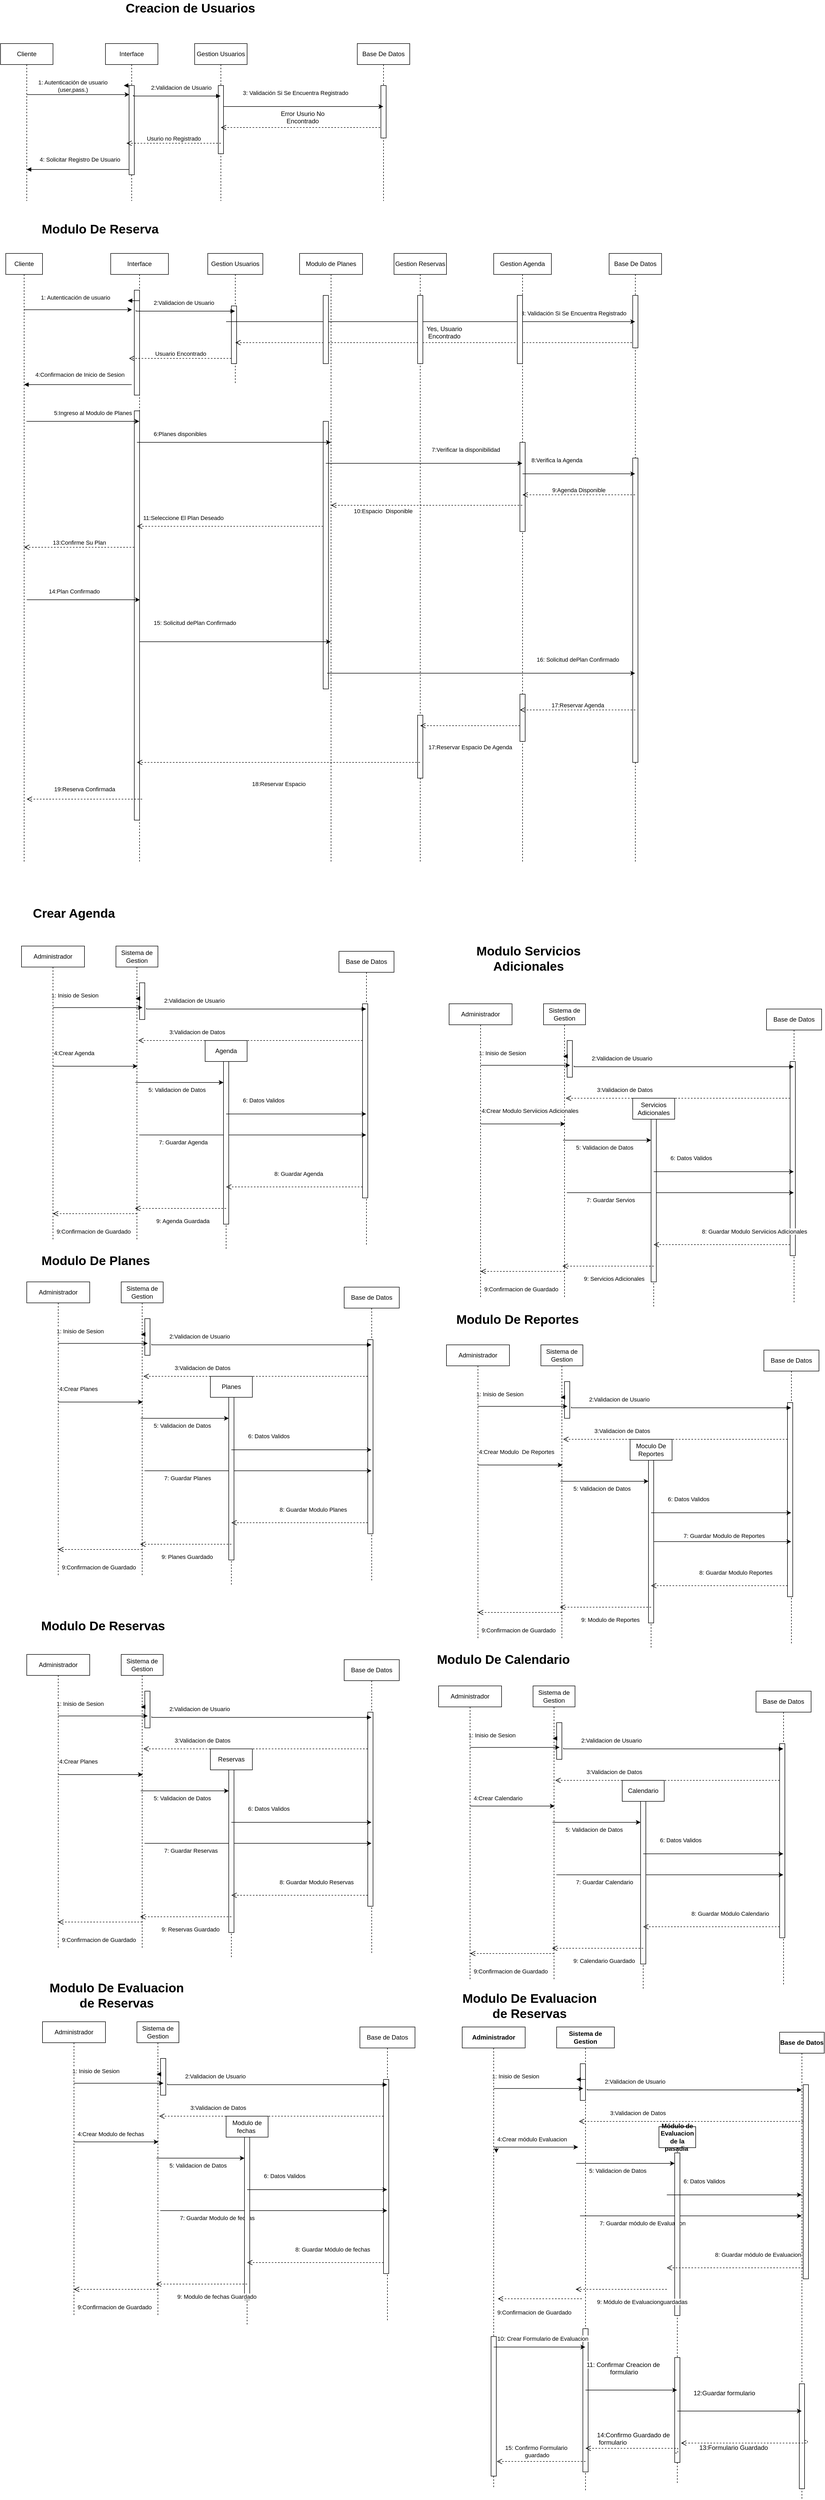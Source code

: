<mxfile version="24.7.13">
  <diagram name="Page-1" id="2YBvvXClWsGukQMizWep">
    <mxGraphModel dx="1114" dy="1660" grid="1" gridSize="8" guides="1" tooltips="1" connect="1" arrows="1" fold="1" page="1" pageScale="1" pageWidth="850" pageHeight="1100" math="0" shadow="0">
      <root>
        <mxCell id="0" />
        <mxCell id="1" parent="0" />
        <mxCell id="aM9ryv3xv72pqoxQDRHE-1" value="&lt;font style=&quot;vertical-align: inherit;&quot;&gt;&lt;font style=&quot;vertical-align: inherit;&quot;&gt;Cliente&lt;/font&gt;&lt;/font&gt;" style="shape=umlLifeline;perimeter=lifelinePerimeter;whiteSpace=wrap;html=1;container=0;dropTarget=0;collapsible=0;recursiveResize=0;outlineConnect=0;portConstraint=eastwest;newEdgeStyle={&quot;edgeStyle&quot;:&quot;elbowEdgeStyle&quot;,&quot;elbow&quot;:&quot;vertical&quot;,&quot;curved&quot;:0,&quot;rounded&quot;:0};" parent="1" vertex="1">
          <mxGeometry x="30" y="40" width="100" height="300" as="geometry" />
        </mxCell>
        <mxCell id="aM9ryv3xv72pqoxQDRHE-5" value="&lt;font style=&quot;vertical-align: inherit;&quot;&gt;&lt;font style=&quot;vertical-align: inherit;&quot;&gt;Interface&lt;/font&gt;&lt;/font&gt;" style="shape=umlLifeline;perimeter=lifelinePerimeter;whiteSpace=wrap;html=1;container=0;dropTarget=0;collapsible=0;recursiveResize=0;outlineConnect=0;portConstraint=eastwest;newEdgeStyle={&quot;edgeStyle&quot;:&quot;elbowEdgeStyle&quot;,&quot;elbow&quot;:&quot;vertical&quot;,&quot;curved&quot;:0,&quot;rounded&quot;:0};" parent="1" vertex="1">
          <mxGeometry x="230" y="40" width="100" height="300" as="geometry" />
        </mxCell>
        <mxCell id="aM9ryv3xv72pqoxQDRHE-6" value="" style="html=1;points=[];perimeter=orthogonalPerimeter;outlineConnect=0;targetShapes=umlLifeline;portConstraint=eastwest;newEdgeStyle={&quot;edgeStyle&quot;:&quot;elbowEdgeStyle&quot;,&quot;elbow&quot;:&quot;vertical&quot;,&quot;curved&quot;:0,&quot;rounded&quot;:0};" parent="aM9ryv3xv72pqoxQDRHE-5" vertex="1">
          <mxGeometry x="45" y="80" width="10" height="170" as="geometry" />
        </mxCell>
        <mxCell id="aM9ryv3xv72pqoxQDRHE-9" value="&lt;font style=&quot;vertical-align: inherit;&quot;&gt;&lt;font style=&quot;vertical-align: inherit;&quot;&gt;4: Solicitar Registro De Usuario&lt;/font&gt;&lt;/font&gt;" style="html=1;verticalAlign=bottom;endArrow=block;edgeStyle=elbowEdgeStyle;elbow=vertical;curved=0;rounded=0;" parent="1" target="aM9ryv3xv72pqoxQDRHE-1" edge="1">
          <mxGeometry x="-0.029" y="-10" relative="1" as="geometry">
            <mxPoint x="275" y="280" as="sourcePoint" />
            <Array as="points">
              <mxPoint x="190" y="280" />
            </Array>
            <mxPoint x="100" y="280" as="targetPoint" />
            <mxPoint as="offset" />
          </mxGeometry>
        </mxCell>
        <mxCell id="rdlnQNbEjitJNy3FlGEy-1" value="&lt;font style=&quot;vertical-align: inherit;&quot;&gt;&lt;font style=&quot;vertical-align: inherit;&quot;&gt;&lt;font style=&quot;vertical-align: inherit;&quot;&gt;&lt;font style=&quot;vertical-align: inherit;&quot;&gt;Gestion Usuarios&lt;/font&gt;&lt;/font&gt;&lt;/font&gt;&lt;/font&gt;" style="shape=umlLifeline;perimeter=lifelinePerimeter;whiteSpace=wrap;html=1;container=0;dropTarget=0;collapsible=0;recursiveResize=0;outlineConnect=0;portConstraint=eastwest;newEdgeStyle={&quot;edgeStyle&quot;:&quot;elbowEdgeStyle&quot;,&quot;elbow&quot;:&quot;vertical&quot;,&quot;curved&quot;:0,&quot;rounded&quot;:0};" parent="1" vertex="1">
          <mxGeometry x="400" y="40" width="100" height="300" as="geometry" />
        </mxCell>
        <mxCell id="rdlnQNbEjitJNy3FlGEy-2" value="" style="html=1;points=[];perimeter=orthogonalPerimeter;outlineConnect=0;targetShapes=umlLifeline;portConstraint=eastwest;newEdgeStyle={&quot;edgeStyle&quot;:&quot;elbowEdgeStyle&quot;,&quot;elbow&quot;:&quot;vertical&quot;,&quot;curved&quot;:0,&quot;rounded&quot;:0};" parent="rdlnQNbEjitJNy3FlGEy-1" vertex="1">
          <mxGeometry x="45" y="80" width="10" height="130" as="geometry" />
        </mxCell>
        <mxCell id="rdlnQNbEjitJNy3FlGEy-7" value="" style="html=1;verticalAlign=bottom;endArrow=block;edgeStyle=elbowEdgeStyle;elbow=vertical;curved=0;rounded=0;exitX=0.916;exitY=0.952;exitDx=0;exitDy=0;exitPerimeter=0;" parent="1" source="rdlnQNbEjitJNy3FlGEy-16" target="rdlnQNbEjitJNy3FlGEy-1" edge="1">
          <mxGeometry relative="1" as="geometry">
            <mxPoint x="300" y="120" as="sourcePoint" />
            <Array as="points">
              <mxPoint x="390" y="140" />
            </Array>
            <mxPoint x="470" y="120" as="targetPoint" />
          </mxGeometry>
        </mxCell>
        <mxCell id="rdlnQNbEjitJNy3FlGEy-8" value="&lt;div style=&quot;text-align: center;&quot;&gt;&lt;span style=&quot;font-size: 11px; text-wrap: nowrap; background-color: rgb(255, 255, 255);&quot;&gt;&lt;font style=&quot;vertical-align: inherit;&quot;&gt;&lt;font style=&quot;vertical-align: inherit;&quot;&gt;2:Validacion de Usuario&lt;/font&gt;&lt;/font&gt;&lt;/span&gt;&lt;/div&gt;" style="text;whiteSpace=wrap;html=1;" parent="1" vertex="1">
          <mxGeometry x="315" y="110" width="110" height="40" as="geometry" />
        </mxCell>
        <mxCell id="rdlnQNbEjitJNy3FlGEy-9" value="" style="html=1;verticalAlign=bottom;endArrow=open;dashed=1;endSize=8;edgeStyle=elbowEdgeStyle;elbow=vertical;curved=0;rounded=0;" parent="1" source="rdlnQNbEjitJNy3FlGEy-11" target="rdlnQNbEjitJNy3FlGEy-1" edge="1">
          <mxGeometry relative="1" as="geometry">
            <mxPoint x="580" y="200" as="targetPoint" />
            <Array as="points">
              <mxPoint x="670" y="200" />
            </Array>
            <mxPoint x="744.5" y="200" as="sourcePoint" />
          </mxGeometry>
        </mxCell>
        <mxCell id="rdlnQNbEjitJNy3FlGEy-11" value="&lt;font style=&quot;vertical-align: inherit;&quot;&gt;&lt;font style=&quot;vertical-align: inherit;&quot;&gt;&lt;font style=&quot;vertical-align: inherit;&quot;&gt;&lt;font style=&quot;vertical-align: inherit;&quot;&gt;&lt;font style=&quot;vertical-align: inherit;&quot;&gt;&lt;font style=&quot;vertical-align: inherit;&quot;&gt;Base De Datos&lt;/font&gt;&lt;/font&gt;&lt;/font&gt;&lt;/font&gt;&lt;/font&gt;&lt;/font&gt;" style="shape=umlLifeline;perimeter=lifelinePerimeter;whiteSpace=wrap;html=1;container=0;dropTarget=0;collapsible=0;recursiveResize=0;outlineConnect=0;portConstraint=eastwest;newEdgeStyle={&quot;edgeStyle&quot;:&quot;elbowEdgeStyle&quot;,&quot;elbow&quot;:&quot;vertical&quot;,&quot;curved&quot;:0,&quot;rounded&quot;:0};" parent="1" vertex="1">
          <mxGeometry x="710" y="40" width="100" height="300" as="geometry" />
        </mxCell>
        <mxCell id="rdlnQNbEjitJNy3FlGEy-12" value="" style="html=1;points=[];perimeter=orthogonalPerimeter;outlineConnect=0;targetShapes=umlLifeline;portConstraint=eastwest;newEdgeStyle={&quot;edgeStyle&quot;:&quot;elbowEdgeStyle&quot;,&quot;elbow&quot;:&quot;vertical&quot;,&quot;curved&quot;:0,&quot;rounded&quot;:0};" parent="rdlnQNbEjitJNy3FlGEy-11" vertex="1">
          <mxGeometry x="45" y="80" width="10" height="100" as="geometry" />
        </mxCell>
        <mxCell id="rdlnQNbEjitJNy3FlGEy-17" value="" style="html=1;verticalAlign=bottom;endArrow=block;edgeStyle=elbowEdgeStyle;elbow=vertical;curved=0;rounded=0;" parent="1" source="aM9ryv3xv72pqoxQDRHE-5" target="rdlnQNbEjitJNy3FlGEy-16" edge="1">
          <mxGeometry relative="1" as="geometry">
            <mxPoint x="280" y="120" as="sourcePoint" />
            <Array as="points" />
            <mxPoint x="450" y="120" as="targetPoint" />
          </mxGeometry>
        </mxCell>
        <mxCell id="rdlnQNbEjitJNy3FlGEy-16" value="&lt;div style=&quot;text-align: center;&quot;&gt;&lt;span style=&quot;font-size: 11px; text-wrap: nowrap; background-color: rgb(255, 255, 255);&quot;&gt;&lt;font style=&quot;vertical-align: inherit;&quot;&gt;&lt;font style=&quot;vertical-align: inherit;&quot;&gt;&lt;font style=&quot;vertical-align: inherit;&quot;&gt;&lt;font style=&quot;vertical-align: inherit;&quot;&gt;1: Autenticación de usuario&lt;/font&gt;&lt;/font&gt;&lt;/font&gt;&lt;/font&gt;&lt;/span&gt;&lt;/div&gt;&lt;div style=&quot;text-align: center;&quot;&gt;&lt;span style=&quot;font-size: 11px; text-wrap: nowrap; background-color: rgb(255, 255, 255);&quot;&gt;&lt;font style=&quot;vertical-align: inherit;&quot;&gt;&lt;font style=&quot;vertical-align: inherit;&quot;&gt;&lt;font style=&quot;vertical-align: inherit;&quot;&gt;&lt;font style=&quot;vertical-align: inherit;&quot;&gt;(user,pass.)&lt;/font&gt;&lt;/font&gt;&lt;/font&gt;&lt;/font&gt;&lt;/span&gt;&lt;/div&gt;" style="text;whiteSpace=wrap;html=1;" parent="1" vertex="1">
          <mxGeometry x="100" y="100" width="200" height="40" as="geometry" />
        </mxCell>
        <mxCell id="rdlnQNbEjitJNy3FlGEy-19" value="&lt;div style=&quot;text-align: center;&quot;&gt;&lt;font style=&quot;vertical-align: inherit;&quot;&gt;&lt;font style=&quot;vertical-align: inherit;&quot;&gt;Error Usurio No Encontrado&lt;/font&gt;&lt;/font&gt;&lt;/div&gt;" style="text;whiteSpace=wrap;html=1;" parent="1" vertex="1">
          <mxGeometry x="550" y="160" width="110" height="40" as="geometry" />
        </mxCell>
        <mxCell id="rdlnQNbEjitJNy3FlGEy-20" value="&lt;div style=&quot;text-align: center;&quot;&gt;&lt;span style=&quot;font-size: 11px; text-wrap: nowrap; background-color: rgb(255, 255, 255);&quot;&gt;&lt;font style=&quot;vertical-align: inherit;&quot;&gt;&lt;font style=&quot;vertical-align: inherit;&quot;&gt;&lt;font style=&quot;vertical-align: inherit;&quot;&gt;&lt;font style=&quot;vertical-align: inherit;&quot;&gt;3: Validación Si Se Encuentra Registrado&lt;/font&gt;&lt;/font&gt;&lt;/font&gt;&lt;/font&gt;&lt;/span&gt;&lt;/div&gt;" style="text;whiteSpace=wrap;html=1;" parent="1" vertex="1">
          <mxGeometry x="490" y="120" width="110" height="40" as="geometry" />
        </mxCell>
        <mxCell id="rdlnQNbEjitJNy3FlGEy-21" value="" style="endArrow=classic;html=1;rounded=0;" parent="1" target="rdlnQNbEjitJNy3FlGEy-11" edge="1">
          <mxGeometry width="50" height="50" relative="1" as="geometry">
            <mxPoint x="455" y="160" as="sourcePoint" />
            <mxPoint x="655" y="160" as="targetPoint" />
          </mxGeometry>
        </mxCell>
        <mxCell id="rdlnQNbEjitJNy3FlGEy-22" value="&lt;font style=&quot;vertical-align: inherit;&quot;&gt;&lt;font style=&quot;vertical-align: inherit;&quot;&gt;Usurio no Registrado&lt;/font&gt;&lt;/font&gt;" style="html=1;verticalAlign=bottom;endArrow=open;dashed=1;endSize=8;edgeStyle=elbowEdgeStyle;elbow=horizontal;curved=0;rounded=0;" parent="1" edge="1">
          <mxGeometry relative="1" as="geometry">
            <mxPoint x="270" y="230" as="targetPoint" />
            <Array as="points">
              <mxPoint x="365" y="230" />
            </Array>
            <mxPoint x="450" y="230" as="sourcePoint" />
          </mxGeometry>
        </mxCell>
        <mxCell id="rdlnQNbEjitJNy3FlGEy-23" value="" style="endArrow=classic;html=1;rounded=0;entryX=0.878;entryY=0.931;entryDx=0;entryDy=0;entryPerimeter=0;" parent="1" source="aM9ryv3xv72pqoxQDRHE-1" target="rdlnQNbEjitJNy3FlGEy-16" edge="1">
          <mxGeometry width="50" height="50" relative="1" as="geometry">
            <mxPoint x="110" y="180" as="sourcePoint" />
            <mxPoint x="160" y="130" as="targetPoint" />
          </mxGeometry>
        </mxCell>
        <mxCell id="rdlnQNbEjitJNy3FlGEy-24" value="&lt;font style=&quot;vertical-align: inherit;&quot;&gt;&lt;font style=&quot;vertical-align: inherit;&quot;&gt;Cliente&lt;/font&gt;&lt;/font&gt;" style="shape=umlLifeline;perimeter=lifelinePerimeter;whiteSpace=wrap;html=1;container=0;dropTarget=0;collapsible=0;recursiveResize=0;outlineConnect=0;portConstraint=eastwest;newEdgeStyle={&quot;edgeStyle&quot;:&quot;elbowEdgeStyle&quot;,&quot;elbow&quot;:&quot;vertical&quot;,&quot;curved&quot;:0,&quot;rounded&quot;:0};" parent="1" vertex="1">
          <mxGeometry x="40" y="440" width="70" height="1160" as="geometry" />
        </mxCell>
        <mxCell id="rdlnQNbEjitJNy3FlGEy-25" value="&lt;font style=&quot;vertical-align: inherit;&quot;&gt;&lt;font style=&quot;vertical-align: inherit;&quot;&gt;Interface&lt;/font&gt;&lt;/font&gt;" style="shape=umlLifeline;perimeter=lifelinePerimeter;whiteSpace=wrap;html=1;container=0;dropTarget=0;collapsible=0;recursiveResize=0;outlineConnect=0;portConstraint=eastwest;newEdgeStyle={&quot;edgeStyle&quot;:&quot;elbowEdgeStyle&quot;,&quot;elbow&quot;:&quot;vertical&quot;,&quot;curved&quot;:0,&quot;rounded&quot;:0};" parent="1" vertex="1">
          <mxGeometry x="240" y="440" width="110" height="1160" as="geometry" />
        </mxCell>
        <mxCell id="rdlnQNbEjitJNy3FlGEy-26" value="&lt;span style=&quot;color: rgba(0, 0, 0, 0); font-family: monospace; font-size: 0px; text-align: start;&quot;&gt;%3CmxGraphModel%3E%3Croot%3E%3CmxCell%20id%3D%220%22%2F%3E%3CmxCell%20id%3D%221%22%20parent%3D%220%22%2F%3E%3CmxCell%20id%3D%222%22%20value%3D%229%3AAgenda%20Disponible%22%20style%3D%22html%3D1%3BverticalAlign%3Dbottom%3BendArrow%3Dopen%3Bdashed%3D1%3BendSize%3D8%3BedgeStyle%3DelbowEdgeStyle%3Belbow%3Dhorizontal%3Bcurved%3D0%3Brounded%3D0%3BexitX%3D0.5%3BexitY%3D0.885%3BexitDx%3D0%3BexitDy%3D0%3BexitPerimeter%3D0%3BentryX%3D0.545%3BentryY%3D0.885%3BentryDx%3D0%3BentryDy%3D0%3BentryPerimeter%3D0%3B%22%20edge%3D%221%22%20parent%3D%221%22%3E%3CmxGeometry%20relative%3D%221%22%20as%3D%22geometry%22%3E%3CmxPoint%20x%3D%221030%22%20y%3D%22900%22%20as%3D%22targetPoint%22%2F%3E%3CArray%20as%3D%22points%22%3E%3CmxPoint%20x%3D%221135%22%20y%3D%22900%22%2F%3E%3C%2FArray%3E%3CmxPoint%20x%3D%221240%22%20y%3D%22900%22%20as%3D%22sourcePoint%22%2F%3E%3CmxPoint%20as%3D%22offset%22%2F%3E%3C%2FmxGeometry%3E%3C%2FmxCell%3E%3C%2Froot%3E%3C%2FmxGraphModel%3E&lt;/span&gt;" style="html=1;points=[];perimeter=orthogonalPerimeter;outlineConnect=0;targetShapes=umlLifeline;portConstraint=eastwest;newEdgeStyle={&quot;edgeStyle&quot;:&quot;elbowEdgeStyle&quot;,&quot;elbow&quot;:&quot;vertical&quot;,&quot;curved&quot;:0,&quot;rounded&quot;:0};" parent="rdlnQNbEjitJNy3FlGEy-25" vertex="1">
          <mxGeometry x="45" y="70" width="10" height="200" as="geometry" />
        </mxCell>
        <mxCell id="rdlnQNbEjitJNy3FlGEy-64" value="&lt;span style=&quot;color: rgba(0, 0, 0, 0); font-family: monospace; font-size: 0px; text-align: start;&quot;&gt;%3CmxGraphModel%3E%3Croot%3E%3CmxCell%20id%3D%220%22%2F%3E%3CmxCell%20id%3D%221%22%20parent%3D%220%22%2F%3E%3CmxCell%20id%3D%222%22%20value%3D%229%3AAgenda%20Disponible%22%20style%3D%22html%3D1%3BverticalAlign%3Dbottom%3BendArrow%3Dopen%3Bdashed%3D1%3BendSize%3D8%3BedgeStyle%3DelbowEdgeStyle%3Belbow%3Dhorizontal%3Bcurved%3D0%3Brounded%3D0%3BexitX%3D0.5%3BexitY%3D0.885%3BexitDx%3D0%3BexitDy%3D0%3BexitPerimeter%3D0%3BentryX%3D0.545%3BentryY%3D0.885%3BentryDx%3D0%3BentryDy%3D0%3BentryPerimeter%3D0%3B%22%20edge%3D%221%22%20parent%3D%221%22%3E%3CmxGeometry%20relative%3D%221%22%20as%3D%22geometry%22%3E%3CmxPoint%20x%3D%221030%22%20y%3D%22900%22%20as%3D%22targetPoint%22%2F%3E%3CArray%20as%3D%22points%22%3E%3CmxPoint%20x%3D%221135%22%20y%3D%22900%22%2F%3E%3C%2FArray%3E%3CmxPoint%20x%3D%221240%22%20y%3D%22900%22%20as%3D%22sourcePoint%22%2F%3E%3CmxPoint%20as%3D%22offset%22%2F%3E%3C%2FmxGeometry%3E%3C%2FmxCell%3E%3C%2Froot%3E%3C%2FmxGraphModel%3E&lt;/span&gt;&lt;span style=&quot;color: rgba(0, 0, 0, 0); font-family: monospace; font-size: 0px; text-align: start;&quot;&gt;%3CmxGraphModel%3E%3Croot%3E%3CmxCell%20id%3D%220%22%2F%3E%3CmxCell%20id%3D%221%22%20parent%3D%220%22%2F%3E%3CmxCell%20id%3D%222%22%20value%3D%229%3AAgenda%20Disponible%22%20style%3D%22html%3D1%3BverticalAlign%3Dbottom%3BendArrow%3Dopen%3Bdashed%3D1%3BendSize%3D8%3BedgeStyle%3DelbowEdgeStyle%3Belbow%3Dhorizontal%3Bcurved%3D0%3Brounded%3D0%3BexitX%3D0.5%3BexitY%3D0.885%3BexitDx%3D0%3BexitDy%3D0%3BexitPerimeter%3D0%3BentryX%3D0.545%3BentryY%3D0.885%3BentryDx%3D0%3BentryDy%3D0%3BentryPerimeter%3D0%3B%22%20edge%3D%221%22%20parent%3D%221%22%3E%3CmxGeometry%20relative%3D%221%22%20as%3D%22geometry%22%3E%3CmxPoint%20x%3D%221030%22%20y%3D%22900%22%20as%3D%22targetPoint%22%2F%3E%3CArray%20as%3D%22points%22%3E%3CmxPoint%20x%3D%221135%22%20y%3D%22900%22%2F%3E%3C%2FArray%3E%3CmxPoint%20x%3D%221240%22%20y%3D%22900%22%20as%3D%22sourcePoint%22%2F%3E%3CmxPoint%20as%3D%22offset%22%2F%3E%3C%2FmxGeometry%3E%3C%2FmxCell%3E%3C%2Froot%3E%3C%2FmxGraphModel%3E&lt;/span&gt;" style="html=1;points=[];perimeter=orthogonalPerimeter;outlineConnect=0;targetShapes=umlLifeline;portConstraint=eastwest;newEdgeStyle={&quot;edgeStyle&quot;:&quot;elbowEdgeStyle&quot;,&quot;elbow&quot;:&quot;vertical&quot;,&quot;curved&quot;:0,&quot;rounded&quot;:0};" parent="rdlnQNbEjitJNy3FlGEy-25" vertex="1">
          <mxGeometry x="45" y="300" width="10" height="780" as="geometry" />
        </mxCell>
        <mxCell id="rdlnQNbEjitJNy3FlGEy-27" value="4:Confirmacion de Inicio de Sesion" style="html=1;verticalAlign=bottom;endArrow=block;edgeStyle=elbowEdgeStyle;elbow=vertical;curved=0;rounded=0;" parent="1" target="rdlnQNbEjitJNy3FlGEy-24" edge="1">
          <mxGeometry x="-0.029" y="-10" relative="1" as="geometry">
            <mxPoint x="280" y="690" as="sourcePoint" />
            <Array as="points">
              <mxPoint x="195" y="690" />
            </Array>
            <mxPoint x="105" y="690" as="targetPoint" />
            <mxPoint as="offset" />
          </mxGeometry>
        </mxCell>
        <mxCell id="rdlnQNbEjitJNy3FlGEy-28" value="&lt;font style=&quot;vertical-align: inherit;&quot;&gt;&lt;font style=&quot;vertical-align: inherit;&quot;&gt;&lt;font style=&quot;vertical-align: inherit;&quot;&gt;&lt;font style=&quot;vertical-align: inherit;&quot;&gt;Gestion Usuarios&lt;/font&gt;&lt;/font&gt;&lt;/font&gt;&lt;/font&gt;" style="shape=umlLifeline;perimeter=lifelinePerimeter;whiteSpace=wrap;html=1;container=0;dropTarget=0;collapsible=0;recursiveResize=0;outlineConnect=0;portConstraint=eastwest;newEdgeStyle={&quot;edgeStyle&quot;:&quot;elbowEdgeStyle&quot;,&quot;elbow&quot;:&quot;vertical&quot;,&quot;curved&quot;:0,&quot;rounded&quot;:0};" parent="1" vertex="1">
          <mxGeometry x="425" y="440" width="105" height="250" as="geometry" />
        </mxCell>
        <mxCell id="rdlnQNbEjitJNy3FlGEy-29" value="" style="html=1;points=[];perimeter=orthogonalPerimeter;outlineConnect=0;targetShapes=umlLifeline;portConstraint=eastwest;newEdgeStyle={&quot;edgeStyle&quot;:&quot;elbowEdgeStyle&quot;,&quot;elbow&quot;:&quot;vertical&quot;,&quot;curved&quot;:0,&quot;rounded&quot;:0};" parent="rdlnQNbEjitJNy3FlGEy-28" vertex="1">
          <mxGeometry x="45" y="100" width="10" height="110" as="geometry" />
        </mxCell>
        <mxCell id="rdlnQNbEjitJNy3FlGEy-30" value="" style="html=1;verticalAlign=bottom;endArrow=block;edgeStyle=elbowEdgeStyle;elbow=vertical;curved=0;rounded=0;exitX=0.916;exitY=0.952;exitDx=0;exitDy=0;exitPerimeter=0;" parent="1" source="rdlnQNbEjitJNy3FlGEy-36" target="rdlnQNbEjitJNy3FlGEy-28" edge="1">
          <mxGeometry relative="1" as="geometry">
            <mxPoint x="305" y="530" as="sourcePoint" />
            <Array as="points">
              <mxPoint x="395" y="550" />
            </Array>
            <mxPoint x="475" y="530" as="targetPoint" />
          </mxGeometry>
        </mxCell>
        <mxCell id="rdlnQNbEjitJNy3FlGEy-31" value="&lt;div style=&quot;text-align: center;&quot;&gt;&lt;span style=&quot;font-size: 11px; text-wrap: nowrap; background-color: rgb(255, 255, 255);&quot;&gt;&lt;font style=&quot;vertical-align: inherit;&quot;&gt;&lt;font style=&quot;vertical-align: inherit;&quot;&gt;2:Validacion de Usuario&lt;/font&gt;&lt;/font&gt;&lt;/span&gt;&lt;/div&gt;" style="text;whiteSpace=wrap;html=1;" parent="1" vertex="1">
          <mxGeometry x="320" y="520" width="110" height="40" as="geometry" />
        </mxCell>
        <mxCell id="rdlnQNbEjitJNy3FlGEy-32" value="" style="html=1;verticalAlign=bottom;endArrow=open;dashed=1;endSize=8;edgeStyle=elbowEdgeStyle;elbow=vertical;curved=0;rounded=0;" parent="1" source="rdlnQNbEjitJNy3FlGEy-33" target="rdlnQNbEjitJNy3FlGEy-28" edge="1">
          <mxGeometry relative="1" as="geometry">
            <mxPoint x="585" y="610" as="targetPoint" />
            <Array as="points">
              <mxPoint x="675" y="610" />
            </Array>
            <mxPoint x="749.5" y="610" as="sourcePoint" />
          </mxGeometry>
        </mxCell>
        <mxCell id="rdlnQNbEjitJNy3FlGEy-33" value="&lt;font style=&quot;vertical-align: inherit;&quot;&gt;&lt;font style=&quot;vertical-align: inherit;&quot;&gt;&lt;font style=&quot;vertical-align: inherit;&quot;&gt;&lt;font style=&quot;vertical-align: inherit;&quot;&gt;&lt;font style=&quot;vertical-align: inherit;&quot;&gt;&lt;font style=&quot;vertical-align: inherit;&quot;&gt;Base De Datos&lt;/font&gt;&lt;/font&gt;&lt;/font&gt;&lt;/font&gt;&lt;/font&gt;&lt;/font&gt;" style="shape=umlLifeline;perimeter=lifelinePerimeter;whiteSpace=wrap;html=1;container=0;dropTarget=0;collapsible=0;recursiveResize=0;outlineConnect=0;portConstraint=eastwest;newEdgeStyle={&quot;edgeStyle&quot;:&quot;elbowEdgeStyle&quot;,&quot;elbow&quot;:&quot;vertical&quot;,&quot;curved&quot;:0,&quot;rounded&quot;:0};" parent="1" vertex="1">
          <mxGeometry x="1190" y="440" width="100" height="1160" as="geometry" />
        </mxCell>
        <mxCell id="rdlnQNbEjitJNy3FlGEy-34" value="" style="html=1;points=[];perimeter=orthogonalPerimeter;outlineConnect=0;targetShapes=umlLifeline;portConstraint=eastwest;newEdgeStyle={&quot;edgeStyle&quot;:&quot;elbowEdgeStyle&quot;,&quot;elbow&quot;:&quot;vertical&quot;,&quot;curved&quot;:0,&quot;rounded&quot;:0};" parent="rdlnQNbEjitJNy3FlGEy-33" vertex="1">
          <mxGeometry x="45" y="80" width="10" height="100" as="geometry" />
        </mxCell>
        <mxCell id="rdlnQNbEjitJNy3FlGEy-67" value="&lt;span style=&quot;color: rgba(0, 0, 0, 0); font-family: monospace; font-size: 0px; text-align: start;&quot;&gt;%3CmxGraphModel%3E%3Croot%3E%3CmxCell%20id%3D%220%22%2F%3E%3CmxCell%20id%3D%221%22%20parent%3D%220%22%2F%3E%3CmxCell%20id%3D%222%22%20value%3D%229%3AAgenda%20Disponible%22%20style%3D%22html%3D1%3BverticalAlign%3Dbottom%3BendArrow%3Dopen%3Bdashed%3D1%3BendSize%3D8%3BedgeStyle%3DelbowEdgeStyle%3Belbow%3Dhorizontal%3Bcurved%3D0%3Brounded%3D0%3BexitX%3D0.5%3BexitY%3D0.885%3BexitDx%3D0%3BexitDy%3D0%3BexitPerimeter%3D0%3BentryX%3D0.545%3BentryY%3D0.885%3BentryDx%3D0%3BentryDy%3D0%3BentryPerimeter%3D0%3B%22%20edge%3D%221%22%20parent%3D%221%22%3E%3CmxGeometry%20relative%3D%221%22%20as%3D%22geometry%22%3E%3CmxPoint%20x%3D%221030%22%20y%3D%22900%22%20as%3D%22targetPoint%22%2F%3E%3CArray%20as%3D%22points%22%3E%3CmxPoint%20x%3D%221135%22%20y%3D%22900%22%2F%3E%3C%2FArray%3E%3CmxPoint%20x%3D%221240%22%20y%3D%22900%22%20as%3D%22sourcePoint%22%2F%3E%3CmxPoint%20as%3D%22offset%22%2F%3E%3C%2FmxGeometry%3E%3C%2FmxCell%3E%3C%2Froot%3E%3C%2FmxGraphModel%3E&lt;/span&gt;" style="html=1;points=[];perimeter=orthogonalPerimeter;outlineConnect=0;targetShapes=umlLifeline;portConstraint=eastwest;newEdgeStyle={&quot;edgeStyle&quot;:&quot;elbowEdgeStyle&quot;,&quot;elbow&quot;:&quot;vertical&quot;,&quot;curved&quot;:0,&quot;rounded&quot;:0};" parent="rdlnQNbEjitJNy3FlGEy-33" vertex="1">
          <mxGeometry x="45" y="390" width="10" height="580" as="geometry" />
        </mxCell>
        <mxCell id="rdlnQNbEjitJNy3FlGEy-35" value="" style="html=1;verticalAlign=bottom;endArrow=block;edgeStyle=elbowEdgeStyle;elbow=vertical;curved=0;rounded=0;" parent="1" source="rdlnQNbEjitJNy3FlGEy-25" target="rdlnQNbEjitJNy3FlGEy-36" edge="1">
          <mxGeometry relative="1" as="geometry">
            <mxPoint x="285" y="530" as="sourcePoint" />
            <Array as="points" />
            <mxPoint x="455" y="530" as="targetPoint" />
          </mxGeometry>
        </mxCell>
        <mxCell id="rdlnQNbEjitJNy3FlGEy-36" value="&lt;div style=&quot;text-align: center;&quot;&gt;&lt;span style=&quot;font-size: 11px; text-wrap: nowrap; background-color: rgb(255, 255, 255);&quot;&gt;&lt;font style=&quot;vertical-align: inherit;&quot;&gt;&lt;font style=&quot;vertical-align: inherit;&quot;&gt;&lt;font style=&quot;vertical-align: inherit;&quot;&gt;&lt;font style=&quot;vertical-align: inherit;&quot;&gt;1: Autenticación de usuario&lt;/font&gt;&lt;/font&gt;&lt;/font&gt;&lt;/font&gt;&lt;/span&gt;&lt;/div&gt;" style="text;whiteSpace=wrap;html=1;" parent="1" vertex="1">
          <mxGeometry x="105" y="510" width="200" height="40" as="geometry" />
        </mxCell>
        <mxCell id="rdlnQNbEjitJNy3FlGEy-37" value="&lt;div style=&quot;text-align: center;&quot;&gt;&lt;font style=&quot;vertical-align: inherit;&quot;&gt;&lt;font style=&quot;vertical-align: inherit;&quot;&gt;Yes, Usuario Encontrado&lt;/font&gt;&lt;/font&gt;&lt;/div&gt;" style="text;whiteSpace=wrap;html=1;" parent="1" vertex="1">
          <mxGeometry x="820" y="570" width="110" height="40" as="geometry" />
        </mxCell>
        <mxCell id="rdlnQNbEjitJNy3FlGEy-38" value="&lt;div style=&quot;text-align: center;&quot;&gt;&lt;span style=&quot;font-size: 11px; text-wrap: nowrap; background-color: rgb(255, 255, 255);&quot;&gt;&lt;font style=&quot;vertical-align: inherit;&quot;&gt;&lt;font style=&quot;vertical-align: inherit;&quot;&gt;&lt;font style=&quot;vertical-align: inherit;&quot;&gt;&lt;font style=&quot;vertical-align: inherit;&quot;&gt;3: Validación Si Se Encuentra Registrado&lt;/font&gt;&lt;/font&gt;&lt;/font&gt;&lt;/font&gt;&lt;/span&gt;&lt;/div&gt;" style="text;whiteSpace=wrap;html=1;" parent="1" vertex="1">
          <mxGeometry x="1020" y="540" width="110" height="40" as="geometry" />
        </mxCell>
        <mxCell id="rdlnQNbEjitJNy3FlGEy-39" value="" style="endArrow=classic;html=1;rounded=0;" parent="1" target="rdlnQNbEjitJNy3FlGEy-33" edge="1">
          <mxGeometry width="50" height="50" relative="1" as="geometry">
            <mxPoint x="460" y="570" as="sourcePoint" />
            <mxPoint x="660" y="570" as="targetPoint" />
          </mxGeometry>
        </mxCell>
        <mxCell id="rdlnQNbEjitJNy3FlGEy-40" value="Usuario Encontrado" style="html=1;verticalAlign=bottom;endArrow=open;dashed=1;endSize=8;edgeStyle=elbowEdgeStyle;elbow=horizontal;curved=0;rounded=0;" parent="1" source="rdlnQNbEjitJNy3FlGEy-29" edge="1">
          <mxGeometry relative="1" as="geometry">
            <mxPoint x="275" y="640" as="targetPoint" />
            <Array as="points">
              <mxPoint x="370" y="640" />
            </Array>
            <mxPoint x="455" y="640" as="sourcePoint" />
            <mxPoint as="offset" />
          </mxGeometry>
        </mxCell>
        <mxCell id="rdlnQNbEjitJNy3FlGEy-41" value="" style="endArrow=classic;html=1;rounded=0;entryX=0.878;entryY=0.931;entryDx=0;entryDy=0;entryPerimeter=0;" parent="1" source="rdlnQNbEjitJNy3FlGEy-24" target="rdlnQNbEjitJNy3FlGEy-36" edge="1">
          <mxGeometry width="50" height="50" relative="1" as="geometry">
            <mxPoint x="115" y="590" as="sourcePoint" />
            <mxPoint x="165" y="540" as="targetPoint" />
          </mxGeometry>
        </mxCell>
        <mxCell id="rdlnQNbEjitJNy3FlGEy-42" value="&lt;font style=&quot;vertical-align: inherit;&quot;&gt;&lt;font style=&quot;vertical-align: inherit;&quot;&gt;&lt;font style=&quot;vertical-align: inherit;&quot;&gt;&lt;font style=&quot;vertical-align: inherit;&quot;&gt;Gestion Reservas&lt;/font&gt;&lt;/font&gt;&lt;/font&gt;&lt;/font&gt;" style="shape=umlLifeline;perimeter=lifelinePerimeter;whiteSpace=wrap;html=1;container=0;dropTarget=0;collapsible=0;recursiveResize=0;outlineConnect=0;portConstraint=eastwest;newEdgeStyle={&quot;edgeStyle&quot;:&quot;elbowEdgeStyle&quot;,&quot;elbow&quot;:&quot;vertical&quot;,&quot;curved&quot;:0,&quot;rounded&quot;:0};" parent="1" vertex="1">
          <mxGeometry x="780" y="440" width="100" height="1160" as="geometry" />
        </mxCell>
        <mxCell id="rdlnQNbEjitJNy3FlGEy-43" value="" style="html=1;points=[];perimeter=orthogonalPerimeter;outlineConnect=0;targetShapes=umlLifeline;portConstraint=eastwest;newEdgeStyle={&quot;edgeStyle&quot;:&quot;elbowEdgeStyle&quot;,&quot;elbow&quot;:&quot;vertical&quot;,&quot;curved&quot;:0,&quot;rounded&quot;:0};" parent="rdlnQNbEjitJNy3FlGEy-42" vertex="1">
          <mxGeometry x="45" y="80" width="10" height="130" as="geometry" />
        </mxCell>
        <mxCell id="rdlnQNbEjitJNy3FlGEy-93" value="&lt;span style=&quot;color: rgba(0, 0, 0, 0); font-family: monospace; font-size: 0px; text-align: start;&quot;&gt;%3CmxGraphModel%3E%3Croot%3E%3CmxCell%20id%3D%220%22%2F%3E%3CmxCell%20id%3D%221%22%20parent%3D%220%22%2F%3E%3CmxCell%20id%3D%222%22%20value%3D%229%3AAgenda%20Disponible%22%20style%3D%22html%3D1%3BverticalAlign%3Dbottom%3BendArrow%3Dopen%3Bdashed%3D1%3BendSize%3D8%3BedgeStyle%3DelbowEdgeStyle%3Belbow%3Dhorizontal%3Bcurved%3D0%3Brounded%3D0%3BexitX%3D0.5%3BexitY%3D0.885%3BexitDx%3D0%3BexitDy%3D0%3BexitPerimeter%3D0%3BentryX%3D0.545%3BentryY%3D0.885%3BentryDx%3D0%3BentryDy%3D0%3BentryPerimeter%3D0%3B%22%20edge%3D%221%22%20parent%3D%221%22%3E%3CmxGeometry%20relative%3D%221%22%20as%3D%22geometry%22%3E%3CmxPoint%20x%3D%221030%22%20y%3D%22900%22%20as%3D%22targetPoint%22%2F%3E%3CArray%20as%3D%22points%22%3E%3CmxPoint%20x%3D%221135%22%20y%3D%22900%22%2F%3E%3C%2FArray%3E%3CmxPoint%20x%3D%221240%22%20y%3D%22900%22%20as%3D%22sourcePoint%22%2F%3E%3CmxPoint%20as%3D%22offset%22%2F%3E%3C%2FmxGeometry%3E%3C%2FmxCell%3E%3C%2Froot%3E%3C%2FmxGraphModel%3E&lt;/span&gt;" style="html=1;points=[];perimeter=orthogonalPerimeter;outlineConnect=0;targetShapes=umlLifeline;portConstraint=eastwest;newEdgeStyle={&quot;edgeStyle&quot;:&quot;elbowEdgeStyle&quot;,&quot;elbow&quot;:&quot;vertical&quot;,&quot;curved&quot;:0,&quot;rounded&quot;:0};" parent="rdlnQNbEjitJNy3FlGEy-42" vertex="1">
          <mxGeometry x="45" y="880" width="10" height="120" as="geometry" />
        </mxCell>
        <mxCell id="rdlnQNbEjitJNy3FlGEy-44" value="&lt;font style=&quot;vertical-align: inherit;&quot;&gt;&lt;font style=&quot;vertical-align: inherit;&quot;&gt;&lt;font style=&quot;vertical-align: inherit;&quot;&gt;&lt;font style=&quot;vertical-align: inherit;&quot;&gt;Gestion Agenda&lt;/font&gt;&lt;/font&gt;&lt;/font&gt;&lt;/font&gt;" style="shape=umlLifeline;perimeter=lifelinePerimeter;whiteSpace=wrap;html=1;container=0;dropTarget=0;collapsible=0;recursiveResize=0;outlineConnect=0;portConstraint=eastwest;newEdgeStyle={&quot;edgeStyle&quot;:&quot;elbowEdgeStyle&quot;,&quot;elbow&quot;:&quot;vertical&quot;,&quot;curved&quot;:0,&quot;rounded&quot;:0};" parent="1" vertex="1">
          <mxGeometry x="970" y="440" width="110" height="1160" as="geometry" />
        </mxCell>
        <mxCell id="rdlnQNbEjitJNy3FlGEy-45" value="" style="html=1;points=[];perimeter=orthogonalPerimeter;outlineConnect=0;targetShapes=umlLifeline;portConstraint=eastwest;newEdgeStyle={&quot;edgeStyle&quot;:&quot;elbowEdgeStyle&quot;,&quot;elbow&quot;:&quot;vertical&quot;,&quot;curved&quot;:0,&quot;rounded&quot;:0};" parent="rdlnQNbEjitJNy3FlGEy-44" vertex="1">
          <mxGeometry x="45" y="80" width="10" height="130" as="geometry" />
        </mxCell>
        <mxCell id="rdlnQNbEjitJNy3FlGEy-66" value="&lt;span style=&quot;color: rgba(0, 0, 0, 0); font-family: monospace; font-size: 0px; text-align: start;&quot;&gt;%3CmxGraphModel%3E%3Croot%3E%3CmxCell%20id%3D%220%22%2F%3E%3CmxCell%20id%3D%221%22%20parent%3D%220%22%2F%3E%3CmxCell%20id%3D%222%22%20value%3D%229%3AAgenda%20Disponible%22%20style%3D%22html%3D1%3BverticalAlign%3Dbottom%3BendArrow%3Dopen%3Bdashed%3D1%3BendSize%3D8%3BedgeStyle%3DelbowEdgeStyle%3Belbow%3Dhorizontal%3Bcurved%3D0%3Brounded%3D0%3BexitX%3D0.5%3BexitY%3D0.885%3BexitDx%3D0%3BexitDy%3D0%3BexitPerimeter%3D0%3BentryX%3D0.545%3BentryY%3D0.885%3BentryDx%3D0%3BentryDy%3D0%3BentryPerimeter%3D0%3B%22%20edge%3D%221%22%20parent%3D%221%22%3E%3CmxGeometry%20relative%3D%221%22%20as%3D%22geometry%22%3E%3CmxPoint%20x%3D%221030%22%20y%3D%22900%22%20as%3D%22targetPoint%22%2F%3E%3CArray%20as%3D%22points%22%3E%3CmxPoint%20x%3D%221135%22%20y%3D%22900%22%2F%3E%3C%2FArray%3E%3CmxPoint%20x%3D%221240%22%20y%3D%22900%22%20as%3D%22sourcePoint%22%2F%3E%3CmxPoint%20as%3D%22offset%22%2F%3E%3C%2FmxGeometry%3E%3C%2FmxCell%3E%3C%2Froot%3E%3C%2FmxGraphModel%3E&lt;/span&gt;" style="html=1;points=[];perimeter=orthogonalPerimeter;outlineConnect=0;targetShapes=umlLifeline;portConstraint=eastwest;newEdgeStyle={&quot;edgeStyle&quot;:&quot;elbowEdgeStyle&quot;,&quot;elbow&quot;:&quot;vertical&quot;,&quot;curved&quot;:0,&quot;rounded&quot;:0};" parent="rdlnQNbEjitJNy3FlGEy-44" vertex="1">
          <mxGeometry x="50" y="360" width="10" height="170" as="geometry" />
        </mxCell>
        <mxCell id="rdlnQNbEjitJNy3FlGEy-88" value="&lt;span style=&quot;color: rgba(0, 0, 0, 0); font-family: monospace; font-size: 0px; text-align: start;&quot;&gt;%3CmxGraphModel%3E%3Croot%3E%3CmxCell%20id%3D%220%22%2F%3E%3CmxCell%20id%3D%221%22%20parent%3D%220%22%2F%3E%3CmxCell%20id%3D%222%22%20value%3D%229%3AAgenda%20Disponible%22%20style%3D%22html%3D1%3BverticalAlign%3Dbottom%3BendArrow%3Dopen%3Bdashed%3D1%3BendSize%3D8%3BedgeStyle%3DelbowEdgeStyle%3Belbow%3Dhorizontal%3Bcurved%3D0%3Brounded%3D0%3BexitX%3D0.5%3BexitY%3D0.885%3BexitDx%3D0%3BexitDy%3D0%3BexitPerimeter%3D0%3BentryX%3D0.545%3BentryY%3D0.885%3BentryDx%3D0%3BentryDy%3D0%3BentryPerimeter%3D0%3B%22%20edge%3D%221%22%20parent%3D%221%22%3E%3CmxGeometry%20relative%3D%221%22%20as%3D%22geometry%22%3E%3CmxPoint%20x%3D%221030%22%20y%3D%22900%22%20as%3D%22targetPoint%22%2F%3E%3CArray%20as%3D%22points%22%3E%3CmxPoint%20x%3D%221135%22%20y%3D%22900%22%2F%3E%3C%2FArray%3E%3CmxPoint%20x%3D%221240%22%20y%3D%22900%22%20as%3D%22sourcePoint%22%2F%3E%3CmxPoint%20as%3D%22offset%22%2F%3E%3C%2FmxGeometry%3E%3C%2FmxCell%3E%3C%2Froot%3E%3C%2FmxGraphModel%3E&lt;/span&gt;" style="html=1;points=[];perimeter=orthogonalPerimeter;outlineConnect=0;targetShapes=umlLifeline;portConstraint=eastwest;newEdgeStyle={&quot;edgeStyle&quot;:&quot;elbowEdgeStyle&quot;,&quot;elbow&quot;:&quot;vertical&quot;,&quot;curved&quot;:0,&quot;rounded&quot;:0};" parent="rdlnQNbEjitJNy3FlGEy-44" vertex="1">
          <mxGeometry x="50" y="840" width="10" height="90" as="geometry" />
        </mxCell>
        <mxCell id="rdlnQNbEjitJNy3FlGEy-47" value="" style="endArrow=classic;html=1;rounded=0;" parent="1" target="rdlnQNbEjitJNy3FlGEy-25" edge="1">
          <mxGeometry width="50" height="50" relative="1" as="geometry">
            <mxPoint x="79.5" y="760" as="sourcePoint" />
            <mxPoint x="289.5" y="760" as="targetPoint" />
          </mxGeometry>
        </mxCell>
        <mxCell id="rdlnQNbEjitJNy3FlGEy-50" value="&lt;div style=&quot;text-align: center;&quot;&gt;&lt;span style=&quot;font-size: 11px; text-wrap: nowrap; background-color: rgb(255, 255, 255);&quot;&gt;5:Ingreso al Modulo de Planes&lt;/span&gt;&lt;/div&gt;" style="text;whiteSpace=wrap;html=1;" parent="1" vertex="1">
          <mxGeometry x="130" y="730" width="130" height="40" as="geometry" />
        </mxCell>
        <mxCell id="rdlnQNbEjitJNy3FlGEy-51" value="&lt;font style=&quot;vertical-align: inherit;&quot;&gt;&lt;font style=&quot;vertical-align: inherit;&quot;&gt;&lt;font style=&quot;vertical-align: inherit;&quot;&gt;&lt;font style=&quot;vertical-align: inherit;&quot;&gt;Modulo de Planes&lt;/font&gt;&lt;/font&gt;&lt;/font&gt;&lt;/font&gt;" style="shape=umlLifeline;perimeter=lifelinePerimeter;whiteSpace=wrap;html=1;container=0;dropTarget=0;collapsible=0;recursiveResize=0;outlineConnect=0;portConstraint=eastwest;newEdgeStyle={&quot;edgeStyle&quot;:&quot;elbowEdgeStyle&quot;,&quot;elbow&quot;:&quot;vertical&quot;,&quot;curved&quot;:0,&quot;rounded&quot;:0};" parent="1" vertex="1">
          <mxGeometry x="600" y="440" width="120" height="1160" as="geometry" />
        </mxCell>
        <mxCell id="rdlnQNbEjitJNy3FlGEy-52" value="" style="html=1;points=[];perimeter=orthogonalPerimeter;outlineConnect=0;targetShapes=umlLifeline;portConstraint=eastwest;newEdgeStyle={&quot;edgeStyle&quot;:&quot;elbowEdgeStyle&quot;,&quot;elbow&quot;:&quot;vertical&quot;,&quot;curved&quot;:0,&quot;rounded&quot;:0};" parent="rdlnQNbEjitJNy3FlGEy-51" vertex="1">
          <mxGeometry x="45" y="80" width="10" height="130" as="geometry" />
        </mxCell>
        <mxCell id="rdlnQNbEjitJNy3FlGEy-65" value="&lt;span style=&quot;color: rgba(0, 0, 0, 0); font-family: monospace; font-size: 0px; text-align: start;&quot;&gt;%3CmxGraphModel%3E%3Croot%3E%3CmxCell%20id%3D%220%22%2F%3E%3CmxCell%20id%3D%221%22%20parent%3D%220%22%2F%3E%3CmxCell%20id%3D%222%22%20value%3D%229%3AAgenda%20Disponible%22%20style%3D%22html%3D1%3BverticalAlign%3Dbottom%3BendArrow%3Dopen%3Bdashed%3D1%3BendSize%3D8%3BedgeStyle%3DelbowEdgeStyle%3Belbow%3Dhorizontal%3Bcurved%3D0%3Brounded%3D0%3BexitX%3D0.5%3BexitY%3D0.885%3BexitDx%3D0%3BexitDy%3D0%3BexitPerimeter%3D0%3BentryX%3D0.545%3BentryY%3D0.885%3BentryDx%3D0%3BentryDy%3D0%3BentryPerimeter%3D0%3B%22%20edge%3D%221%22%20parent%3D%221%22%3E%3CmxGeometry%20relative%3D%221%22%20as%3D%22geometry%22%3E%3CmxPoint%20x%3D%221030%22%20y%3D%22900%22%20as%3D%22targetPoint%22%2F%3E%3CArray%20as%3D%22points%22%3E%3CmxPoint%20x%3D%221135%22%20y%3D%22900%22%2F%3E%3C%2FArray%3E%3CmxPoint%20x%3D%221240%22%20y%3D%22900%22%20as%3D%22sourcePoint%22%2F%3E%3CmxPoint%20as%3D%22offset%22%2F%3E%3C%2FmxGeometry%3E%3C%2FmxCell%3E%3C%2Froot%3E%3C%2FmxGraphModel%3E&lt;/span&gt;" style="html=1;points=[];perimeter=orthogonalPerimeter;outlineConnect=0;targetShapes=umlLifeline;portConstraint=eastwest;newEdgeStyle={&quot;edgeStyle&quot;:&quot;elbowEdgeStyle&quot;,&quot;elbow&quot;:&quot;vertical&quot;,&quot;curved&quot;:0,&quot;rounded&quot;:0};" parent="rdlnQNbEjitJNy3FlGEy-51" vertex="1">
          <mxGeometry x="45" y="320" width="10" height="510" as="geometry" />
        </mxCell>
        <mxCell id="rdlnQNbEjitJNy3FlGEy-53" value="" style="endArrow=classic;html=1;rounded=0;" parent="1" target="rdlnQNbEjitJNy3FlGEy-51" edge="1">
          <mxGeometry width="50" height="50" relative="1" as="geometry">
            <mxPoint x="290" y="800" as="sourcePoint" />
            <mxPoint x="340" y="750" as="targetPoint" />
          </mxGeometry>
        </mxCell>
        <mxCell id="rdlnQNbEjitJNy3FlGEy-54" value="&lt;div style=&quot;text-align: center;&quot;&gt;&lt;span style=&quot;font-size: 11px; text-wrap: nowrap; background-color: rgb(255, 255, 255);&quot;&gt;6:Planes disponibles&lt;/span&gt;&lt;/div&gt;" style="text;whiteSpace=wrap;html=1;" parent="1" vertex="1">
          <mxGeometry x="320" y="770" width="180" height="40" as="geometry" />
        </mxCell>
        <mxCell id="rdlnQNbEjitJNy3FlGEy-55" value="" style="endArrow=classic;html=1;rounded=0;" parent="1" target="rdlnQNbEjitJNy3FlGEy-44" edge="1">
          <mxGeometry width="50" height="50" relative="1" as="geometry">
            <mxPoint x="650" y="840" as="sourcePoint" />
            <mxPoint x="1010" y="840" as="targetPoint" />
          </mxGeometry>
        </mxCell>
        <mxCell id="rdlnQNbEjitJNy3FlGEy-56" value="&lt;div style=&quot;text-align: center;&quot;&gt;&lt;span style=&quot;font-size: 11px; text-wrap: nowrap; background-color: rgb(255, 255, 255);&quot;&gt;7:Verificar la disponibilidad&lt;/span&gt;&lt;/div&gt;" style="text;whiteSpace=wrap;html=1;" parent="1" vertex="1">
          <mxGeometry x="850" y="800" width="180" height="40" as="geometry" />
        </mxCell>
        <mxCell id="rdlnQNbEjitJNy3FlGEy-57" value="" style="endArrow=classic;html=1;rounded=0;" parent="1" source="rdlnQNbEjitJNy3FlGEy-44" target="rdlnQNbEjitJNy3FlGEy-33" edge="1">
          <mxGeometry width="50" height="50" relative="1" as="geometry">
            <mxPoint x="770" y="740" as="sourcePoint" />
            <mxPoint x="820" y="690" as="targetPoint" />
            <Array as="points">
              <mxPoint x="1100" y="860" />
            </Array>
          </mxGeometry>
        </mxCell>
        <mxCell id="rdlnQNbEjitJNy3FlGEy-58" value="&lt;div style=&quot;text-align: center;&quot;&gt;&lt;span style=&quot;font-size: 11px; text-wrap: nowrap; background-color: rgb(255, 255, 255);&quot;&gt;8:Verifica la Agenda&lt;/span&gt;&lt;/div&gt;" style="text;whiteSpace=wrap;html=1;" parent="1" vertex="1">
          <mxGeometry x="1040" y="820" width="180" height="40" as="geometry" />
        </mxCell>
        <mxCell id="rdlnQNbEjitJNy3FlGEy-59" value="9:Agenda Disponible" style="html=1;verticalAlign=bottom;endArrow=open;dashed=1;endSize=8;edgeStyle=elbowEdgeStyle;elbow=horizontal;curved=0;rounded=0;" parent="1" source="rdlnQNbEjitJNy3FlGEy-33" target="rdlnQNbEjitJNy3FlGEy-44" edge="1">
          <mxGeometry relative="1" as="geometry">
            <mxPoint x="1040" y="900" as="targetPoint" />
            <Array as="points">
              <mxPoint x="1135" y="900" />
            </Array>
            <mxPoint x="1235" y="900" as="sourcePoint" />
            <mxPoint as="offset" />
          </mxGeometry>
        </mxCell>
        <mxCell id="rdlnQNbEjitJNy3FlGEy-60" value="10:Espacio&amp;nbsp; Disponible" style="html=1;verticalAlign=bottom;endArrow=open;dashed=1;endSize=8;edgeStyle=elbowEdgeStyle;elbow=horizontal;curved=0;rounded=0;" parent="1" source="rdlnQNbEjitJNy3FlGEy-44" target="rdlnQNbEjitJNy3FlGEy-51" edge="1">
          <mxGeometry x="0.464" y="20" relative="1" as="geometry">
            <mxPoint x="760" y="920" as="targetPoint" />
            <Array as="points">
              <mxPoint x="925" y="920" />
            </Array>
            <mxPoint x="1030" y="920" as="sourcePoint" />
            <mxPoint x="1" as="offset" />
          </mxGeometry>
        </mxCell>
        <mxCell id="rdlnQNbEjitJNy3FlGEy-71" value="" style="html=1;verticalAlign=bottom;endArrow=open;dashed=1;endSize=8;edgeStyle=elbowEdgeStyle;elbow=horizontal;curved=0;rounded=0;" parent="1" source="rdlnQNbEjitJNy3FlGEy-65" edge="1">
          <mxGeometry x="0.065" y="30" relative="1" as="geometry">
            <mxPoint x="290" y="960" as="targetPoint" />
            <Array as="points">
              <mxPoint x="390" y="960" />
            </Array>
            <mxPoint x="640" y="960" as="sourcePoint" />
            <mxPoint as="offset" />
          </mxGeometry>
        </mxCell>
        <mxCell id="rdlnQNbEjitJNy3FlGEy-72" value="&lt;div style=&quot;text-align: center;&quot;&gt;&lt;span style=&quot;font-size: 11px; text-wrap: nowrap; background-color: rgb(255, 255, 255);&quot;&gt;11:Seleccione El Plan Deseado&lt;/span&gt;&lt;/div&gt;" style="text;whiteSpace=wrap;html=1;" parent="1" vertex="1">
          <mxGeometry x="300" y="930" width="180" height="40" as="geometry" />
        </mxCell>
        <mxCell id="rdlnQNbEjitJNy3FlGEy-76" value="13:Confirme Su Plan" style="html=1;verticalAlign=bottom;endArrow=open;dashed=1;endSize=8;edgeStyle=elbowEdgeStyle;elbow=horizontal;curved=0;rounded=0;" parent="1" source="rdlnQNbEjitJNy3FlGEy-64" target="rdlnQNbEjitJNy3FlGEy-24" edge="1">
          <mxGeometry relative="1" as="geometry">
            <mxPoint x="90" y="1000" as="targetPoint" />
            <Array as="points">
              <mxPoint x="185" y="1000" />
            </Array>
            <mxPoint x="285" y="1000" as="sourcePoint" />
            <mxPoint as="offset" />
          </mxGeometry>
        </mxCell>
        <mxCell id="rdlnQNbEjitJNy3FlGEy-77" value="" style="endArrow=classic;html=1;rounded=0;" parent="1" edge="1">
          <mxGeometry width="50" height="50" relative="1" as="geometry">
            <mxPoint x="80" y="1100" as="sourcePoint" />
            <mxPoint x="295.5" y="1100" as="targetPoint" />
          </mxGeometry>
        </mxCell>
        <mxCell id="rdlnQNbEjitJNy3FlGEy-78" value="&lt;div style=&quot;text-align: center;&quot;&gt;&lt;span style=&quot;font-size: 11px; text-wrap: nowrap; background-color: rgb(255, 255, 255);&quot;&gt;14:Plan Confirmado&lt;/span&gt;&lt;/div&gt;" style="text;whiteSpace=wrap;html=1;" parent="1" vertex="1">
          <mxGeometry x="120" y="1070" width="130" height="40" as="geometry" />
        </mxCell>
        <mxCell id="rdlnQNbEjitJNy3FlGEy-79" value="" style="endArrow=classic;html=1;rounded=0;" parent="1" source="rdlnQNbEjitJNy3FlGEy-25" target="rdlnQNbEjitJNy3FlGEy-51" edge="1">
          <mxGeometry width="50" height="50" relative="1" as="geometry">
            <mxPoint x="300" y="1160" as="sourcePoint" />
            <mxPoint x="515.5" y="1160" as="targetPoint" />
            <Array as="points">
              <mxPoint x="295" y="1180" />
            </Array>
          </mxGeometry>
        </mxCell>
        <mxCell id="rdlnQNbEjitJNy3FlGEy-80" value="&lt;div style=&quot;text-align: center;&quot;&gt;&lt;span style=&quot;font-size: 11px; text-wrap: nowrap; background-color: rgb(255, 255, 255);&quot;&gt;15: Solicitud dePlan Confirmado&lt;/span&gt;&lt;/div&gt;" style="text;whiteSpace=wrap;html=1;" parent="1" vertex="1">
          <mxGeometry x="320" y="1130" width="130" height="40" as="geometry" />
        </mxCell>
        <mxCell id="rdlnQNbEjitJNy3FlGEy-81" value="" style="endArrow=classic;html=1;rounded=0;" parent="1" target="rdlnQNbEjitJNy3FlGEy-33" edge="1">
          <mxGeometry width="50" height="50" relative="1" as="geometry">
            <mxPoint x="652.5" y="1240" as="sourcePoint" />
            <mxPoint x="1007.5" y="1240" as="targetPoint" />
            <Array as="points" />
          </mxGeometry>
        </mxCell>
        <mxCell id="rdlnQNbEjitJNy3FlGEy-82" value="&lt;div style=&quot;text-align: center;&quot;&gt;&lt;span style=&quot;font-size: 11px; text-wrap: nowrap; background-color: rgb(255, 255, 255);&quot;&gt;16: Solicitud dePlan Confirmado&lt;/span&gt;&lt;/div&gt;" style="text;whiteSpace=wrap;html=1;" parent="1" vertex="1">
          <mxGeometry x="1050" y="1200" width="130" height="40" as="geometry" />
        </mxCell>
        <mxCell id="rdlnQNbEjitJNy3FlGEy-84" value="17:Reservar Agenda" style="html=1;verticalAlign=bottom;endArrow=open;dashed=1;endSize=8;edgeStyle=elbowEdgeStyle;elbow=horizontal;curved=0;rounded=0;" parent="1" edge="1">
          <mxGeometry relative="1" as="geometry">
            <mxPoint x="1020" y="1310" as="targetPoint" />
            <Array as="points">
              <mxPoint x="1130" y="1310" />
            </Array>
            <mxPoint x="1240" y="1310" as="sourcePoint" />
            <mxPoint as="offset" />
          </mxGeometry>
        </mxCell>
        <mxCell id="rdlnQNbEjitJNy3FlGEy-85" value="17:Reservar Espacio De Agenda" style="html=1;verticalAlign=bottom;endArrow=open;dashed=1;endSize=8;edgeStyle=elbowEdgeStyle;elbow=horizontal;curved=0;rounded=0;" parent="1" edge="1">
          <mxGeometry y="50" relative="1" as="geometry">
            <mxPoint x="830" y="1340" as="targetPoint" />
            <Array as="points">
              <mxPoint x="930" y="1340" />
            </Array>
            <mxPoint x="1020" y="1340" as="sourcePoint" />
            <mxPoint as="offset" />
          </mxGeometry>
        </mxCell>
        <mxCell id="rdlnQNbEjitJNy3FlGEy-86" value="18:Reservar Espacio" style="html=1;verticalAlign=bottom;endArrow=open;dashed=1;endSize=8;edgeStyle=elbowEdgeStyle;elbow=horizontal;curved=0;rounded=0;" parent="1" source="rdlnQNbEjitJNy3FlGEy-42" edge="1">
          <mxGeometry y="50" relative="1" as="geometry">
            <mxPoint x="290" y="1410" as="targetPoint" />
            <Array as="points">
              <mxPoint x="730" y="1410" />
            </Array>
            <mxPoint x="820" y="1410" as="sourcePoint" />
            <mxPoint as="offset" />
          </mxGeometry>
        </mxCell>
        <mxCell id="rdlnQNbEjitJNy3FlGEy-87" value="19:Reserva Confirmada" style="html=1;verticalAlign=bottom;endArrow=open;dashed=1;endSize=8;edgeStyle=elbowEdgeStyle;elbow=horizontal;curved=0;rounded=0;" parent="1" edge="1">
          <mxGeometry y="-10" relative="1" as="geometry">
            <mxPoint x="80" y="1480" as="targetPoint" />
            <Array as="points" />
            <mxPoint x="300" y="1480" as="sourcePoint" />
            <mxPoint as="offset" />
          </mxGeometry>
        </mxCell>
        <mxCell id="rdlnQNbEjitJNy3FlGEy-136" value="&lt;font style=&quot;vertical-align: inherit;&quot;&gt;&lt;font style=&quot;vertical-align: inherit;&quot;&gt;Administrador&lt;/font&gt;&lt;/font&gt;" style="shape=umlLifeline;perimeter=lifelinePerimeter;whiteSpace=wrap;html=1;container=0;dropTarget=0;collapsible=0;recursiveResize=0;outlineConnect=0;portConstraint=eastwest;newEdgeStyle={&quot;edgeStyle&quot;:&quot;elbowEdgeStyle&quot;,&quot;elbow&quot;:&quot;vertical&quot;,&quot;curved&quot;:0,&quot;rounded&quot;:0};" parent="1" vertex="1">
          <mxGeometry x="70" y="1760" width="120" height="560" as="geometry" />
        </mxCell>
        <mxCell id="rdlnQNbEjitJNy3FlGEy-137" value="Sistema de Gestion" style="shape=umlLifeline;perimeter=lifelinePerimeter;whiteSpace=wrap;html=1;container=0;dropTarget=0;collapsible=0;recursiveResize=0;outlineConnect=0;portConstraint=eastwest;newEdgeStyle={&quot;edgeStyle&quot;:&quot;elbowEdgeStyle&quot;,&quot;elbow&quot;:&quot;vertical&quot;,&quot;curved&quot;:0,&quot;rounded&quot;:0};" parent="1" vertex="1">
          <mxGeometry x="250" y="1760" width="80" height="560" as="geometry" />
        </mxCell>
        <mxCell id="rdlnQNbEjitJNy3FlGEy-138" value="&lt;span style=&quot;color: rgba(0, 0, 0, 0); font-family: monospace; font-size: 0px; text-align: start;&quot;&gt;%3CmxGraphModel%3E%3Croot%3E%3CmxCell%20id%3D%220%22%2F%3E%3CmxCell%20id%3D%221%22%20parent%3D%220%22%2F%3E%3CmxCell%20id%3D%222%22%20value%3D%229%3AAgenda%20Disponible%22%20style%3D%22html%3D1%3BverticalAlign%3Dbottom%3BendArrow%3Dopen%3Bdashed%3D1%3BendSize%3D8%3BedgeStyle%3DelbowEdgeStyle%3Belbow%3Dhorizontal%3Bcurved%3D0%3Brounded%3D0%3BexitX%3D0.5%3BexitY%3D0.885%3BexitDx%3D0%3BexitDy%3D0%3BexitPerimeter%3D0%3BentryX%3D0.545%3BentryY%3D0.885%3BentryDx%3D0%3BentryDy%3D0%3BentryPerimeter%3D0%3B%22%20edge%3D%221%22%20parent%3D%221%22%3E%3CmxGeometry%20relative%3D%221%22%20as%3D%22geometry%22%3E%3CmxPoint%20x%3D%221030%22%20y%3D%22900%22%20as%3D%22targetPoint%22%2F%3E%3CArray%20as%3D%22points%22%3E%3CmxPoint%20x%3D%221135%22%20y%3D%22900%22%2F%3E%3C%2FArray%3E%3CmxPoint%20x%3D%221240%22%20y%3D%22900%22%20as%3D%22sourcePoint%22%2F%3E%3CmxPoint%20as%3D%22offset%22%2F%3E%3C%2FmxGeometry%3E%3C%2FmxCell%3E%3C%2Froot%3E%3C%2FmxGraphModel%3E&lt;/span&gt;" style="html=1;points=[];perimeter=orthogonalPerimeter;outlineConnect=0;targetShapes=umlLifeline;portConstraint=eastwest;newEdgeStyle={&quot;edgeStyle&quot;:&quot;elbowEdgeStyle&quot;,&quot;elbow&quot;:&quot;vertical&quot;,&quot;curved&quot;:0,&quot;rounded&quot;:0};" parent="rdlnQNbEjitJNy3FlGEy-137" vertex="1">
          <mxGeometry x="45" y="70" width="10" height="70" as="geometry" />
        </mxCell>
        <mxCell id="rdlnQNbEjitJNy3FlGEy-141" value="&lt;font style=&quot;vertical-align: inherit;&quot;&gt;&lt;font style=&quot;vertical-align: inherit;&quot;&gt;&lt;font style=&quot;vertical-align: inherit;&quot;&gt;&lt;font style=&quot;vertical-align: inherit;&quot;&gt;Base de Datos&lt;/font&gt;&lt;/font&gt;&lt;/font&gt;&lt;/font&gt;" style="shape=umlLifeline;perimeter=lifelinePerimeter;whiteSpace=wrap;html=1;container=0;dropTarget=0;collapsible=0;recursiveResize=0;outlineConnect=0;portConstraint=eastwest;newEdgeStyle={&quot;edgeStyle&quot;:&quot;elbowEdgeStyle&quot;,&quot;elbow&quot;:&quot;vertical&quot;,&quot;curved&quot;:0,&quot;rounded&quot;:0};" parent="1" vertex="1">
          <mxGeometry x="675" y="1770" width="105" height="560" as="geometry" />
        </mxCell>
        <mxCell id="rdlnQNbEjitJNy3FlGEy-142" value="" style="html=1;points=[];perimeter=orthogonalPerimeter;outlineConnect=0;targetShapes=umlLifeline;portConstraint=eastwest;newEdgeStyle={&quot;edgeStyle&quot;:&quot;elbowEdgeStyle&quot;,&quot;elbow&quot;:&quot;vertical&quot;,&quot;curved&quot;:0,&quot;rounded&quot;:0};" parent="rdlnQNbEjitJNy3FlGEy-141" vertex="1">
          <mxGeometry x="45" y="100" width="10" height="370" as="geometry" />
        </mxCell>
        <mxCell id="rdlnQNbEjitJNy3FlGEy-143" value="" style="html=1;verticalAlign=bottom;endArrow=block;edgeStyle=elbowEdgeStyle;elbow=vertical;curved=0;rounded=0;exitX=0.916;exitY=0.952;exitDx=0;exitDy=0;exitPerimeter=0;" parent="1" source="rdlnQNbEjitJNy3FlGEy-146" target="rdlnQNbEjitJNy3FlGEy-141" edge="1">
          <mxGeometry relative="1" as="geometry">
            <mxPoint x="325" y="1860" as="sourcePoint" />
            <Array as="points">
              <mxPoint x="415" y="1880" />
            </Array>
            <mxPoint x="495" y="1860" as="targetPoint" />
          </mxGeometry>
        </mxCell>
        <mxCell id="rdlnQNbEjitJNy3FlGEy-144" value="&lt;div style=&quot;text-align: center;&quot;&gt;&lt;span style=&quot;font-size: 11px; text-wrap: nowrap; background-color: rgb(255, 255, 255);&quot;&gt;&lt;font style=&quot;vertical-align: inherit;&quot;&gt;&lt;font style=&quot;vertical-align: inherit;&quot;&gt;2:Validacion de Usuario&lt;/font&gt;&lt;/font&gt;&lt;/span&gt;&lt;/div&gt;" style="text;whiteSpace=wrap;html=1;" parent="1" vertex="1">
          <mxGeometry x="340" y="1850" width="110" height="40" as="geometry" />
        </mxCell>
        <mxCell id="rdlnQNbEjitJNy3FlGEy-145" value="" style="html=1;verticalAlign=bottom;endArrow=block;edgeStyle=elbowEdgeStyle;elbow=vertical;curved=0;rounded=0;" parent="1" source="rdlnQNbEjitJNy3FlGEy-137" target="rdlnQNbEjitJNy3FlGEy-146" edge="1">
          <mxGeometry relative="1" as="geometry">
            <mxPoint x="305" y="1860" as="sourcePoint" />
            <Array as="points" />
            <mxPoint x="475" y="1860" as="targetPoint" />
          </mxGeometry>
        </mxCell>
        <mxCell id="rdlnQNbEjitJNy3FlGEy-146" value="&lt;div style=&quot;text-align: center;&quot;&gt;&lt;span style=&quot;font-size: 11px; text-wrap: nowrap; background-color: rgb(255, 255, 255);&quot;&gt;&lt;font style=&quot;vertical-align: inherit;&quot;&gt;&lt;font style=&quot;vertical-align: inherit;&quot;&gt;&lt;font style=&quot;vertical-align: inherit;&quot;&gt;&lt;font style=&quot;vertical-align: inherit;&quot;&gt;1: Inisio de Sesion&lt;/font&gt;&lt;/font&gt;&lt;/font&gt;&lt;/font&gt;&lt;/span&gt;&lt;/div&gt;" style="text;whiteSpace=wrap;html=1;" parent="1" vertex="1">
          <mxGeometry x="125" y="1840" width="200" height="40" as="geometry" />
        </mxCell>
        <mxCell id="rdlnQNbEjitJNy3FlGEy-147" value="" style="html=1;verticalAlign=bottom;endArrow=open;dashed=1;endSize=8;edgeStyle=elbowEdgeStyle;elbow=horizontal;curved=0;rounded=0;" parent="1" source="rdlnQNbEjitJNy3FlGEy-142" edge="1">
          <mxGeometry x="-0.005" y="-20" relative="1" as="geometry">
            <mxPoint x="292.5" y="1940" as="targetPoint" />
            <Array as="points">
              <mxPoint x="387.5" y="1940" />
            </Array>
            <mxPoint x="487.5" y="1940" as="sourcePoint" />
            <mxPoint as="offset" />
          </mxGeometry>
        </mxCell>
        <mxCell id="rdlnQNbEjitJNy3FlGEy-148" value="" style="endArrow=classic;html=1;rounded=0;entryX=0.878;entryY=0.931;entryDx=0;entryDy=0;entryPerimeter=0;" parent="1" source="rdlnQNbEjitJNy3FlGEy-136" target="rdlnQNbEjitJNy3FlGEy-146" edge="1">
          <mxGeometry width="50" height="50" relative="1" as="geometry">
            <mxPoint x="135" y="1920" as="sourcePoint" />
            <mxPoint x="185" y="1870" as="targetPoint" />
          </mxGeometry>
        </mxCell>
        <mxCell id="rdlnQNbEjitJNy3FlGEy-150" value="&lt;div style=&quot;text-align: center;&quot;&gt;&lt;span style=&quot;font-size: 11px; text-wrap: nowrap; background-color: rgb(255, 255, 255);&quot;&gt;4:Crear Agenda&lt;/span&gt;&lt;/div&gt;" style="text;whiteSpace=wrap;html=1;" parent="1" vertex="1">
          <mxGeometry x="130" y="1950" width="130" height="40" as="geometry" />
        </mxCell>
        <mxCell id="rdlnQNbEjitJNy3FlGEy-154" value="" style="endArrow=classic;html=1;rounded=0;" parent="1" target="rdlnQNbEjitJNy3FlGEy-176" edge="1">
          <mxGeometry width="50" height="50" relative="1" as="geometry">
            <mxPoint x="287.25" y="2020" as="sourcePoint" />
            <mxPoint x="502.75" y="2020" as="targetPoint" />
          </mxGeometry>
        </mxCell>
        <mxCell id="rdlnQNbEjitJNy3FlGEy-156" value="&lt;div style=&quot;text-align: center;&quot;&gt;&lt;span style=&quot;font-size: 11px; text-wrap: nowrap; background-color: rgb(255, 255, 255);&quot;&gt;9:Confirmacion de Guardado&lt;/span&gt;&lt;/div&gt;" style="text;whiteSpace=wrap;html=1;" parent="1" vertex="1">
          <mxGeometry x="135" y="2290" width="130" height="40" as="geometry" />
        </mxCell>
        <mxCell id="rdlnQNbEjitJNy3FlGEy-158" value="" style="endArrow=classic;html=1;rounded=0;" parent="1" edge="1">
          <mxGeometry width="50" height="50" relative="1" as="geometry">
            <mxPoint x="130" y="1989" as="sourcePoint" />
            <mxPoint x="291" y="1989" as="targetPoint" />
          </mxGeometry>
        </mxCell>
        <mxCell id="rdlnQNbEjitJNy3FlGEy-159" value="&lt;div style=&quot;text-align: center;&quot;&gt;&lt;span style=&quot;font-size: 11px; text-wrap: nowrap; background-color: rgb(255, 255, 255);&quot;&gt;&lt;font style=&quot;vertical-align: inherit;&quot;&gt;&lt;font style=&quot;vertical-align: inherit;&quot;&gt;5: Validacion de Datos&lt;/font&gt;&lt;/font&gt;&lt;/span&gt;&lt;/div&gt;" style="text;whiteSpace=wrap;html=1;" parent="1" vertex="1">
          <mxGeometry x="310" y="2020" width="110" height="40" as="geometry" />
        </mxCell>
        <mxCell id="rdlnQNbEjitJNy3FlGEy-160" value="&lt;div style=&quot;text-align: center;&quot;&gt;&lt;span style=&quot;font-size: 11px; text-wrap: nowrap; background-color: rgb(255, 255, 255);&quot;&gt;&lt;font style=&quot;vertical-align: inherit;&quot;&gt;&lt;font style=&quot;vertical-align: inherit;&quot;&gt;3:Validacion de Datos&lt;/font&gt;&lt;/font&gt;&lt;/span&gt;&lt;/div&gt;" style="text;whiteSpace=wrap;html=1;" parent="1" vertex="1">
          <mxGeometry x="350" y="1910" width="110" height="40" as="geometry" />
        </mxCell>
        <mxCell id="rdlnQNbEjitJNy3FlGEy-165" value="&lt;div style=&quot;text-align: center;&quot;&gt;&lt;span style=&quot;font-size: 11px; text-wrap: nowrap; background-color: rgb(255, 255, 255);&quot;&gt;6: Datos Validos&lt;/span&gt;&lt;/div&gt;" style="text;whiteSpace=wrap;html=1;" parent="1" vertex="1">
          <mxGeometry x="490" y="2040" width="110" height="40" as="geometry" />
        </mxCell>
        <mxCell id="rdlnQNbEjitJNy3FlGEy-166" value="" style="endArrow=classic;html=1;rounded=0;" parent="1" target="rdlnQNbEjitJNy3FlGEy-141" edge="1">
          <mxGeometry width="50" height="50" relative="1" as="geometry">
            <mxPoint x="294.5" y="2120" as="sourcePoint" />
            <mxPoint x="455.5" y="2120" as="targetPoint" />
          </mxGeometry>
        </mxCell>
        <mxCell id="rdlnQNbEjitJNy3FlGEy-167" value="&lt;div style=&quot;text-align: center;&quot;&gt;&lt;span style=&quot;font-size: 11px; text-wrap: nowrap; background-color: rgb(255, 255, 255);&quot;&gt;7: Guardar Agenda&lt;/span&gt;&lt;/div&gt;" style="text;whiteSpace=wrap;html=1;" parent="1" vertex="1">
          <mxGeometry x="330" y="2120" width="110" height="40" as="geometry" />
        </mxCell>
        <mxCell id="rdlnQNbEjitJNy3FlGEy-170" value="&lt;div style=&quot;text-align: center;&quot;&gt;&lt;span style=&quot;font-size: 11px; text-wrap: nowrap; background-color: rgb(255, 255, 255);&quot;&gt;8: Guardar Agenda&lt;/span&gt;&lt;/div&gt;" style="text;whiteSpace=wrap;html=1;" parent="1" vertex="1">
          <mxGeometry x="550" y="2180" width="110" height="40" as="geometry" />
        </mxCell>
        <mxCell id="rdlnQNbEjitJNy3FlGEy-175" value="Agenda" style="shape=umlLifeline;perimeter=lifelinePerimeter;whiteSpace=wrap;html=1;container=0;dropTarget=0;collapsible=0;recursiveResize=0;outlineConnect=0;portConstraint=eastwest;newEdgeStyle={&quot;edgeStyle&quot;:&quot;elbowEdgeStyle&quot;,&quot;elbow&quot;:&quot;vertical&quot;,&quot;curved&quot;:0,&quot;rounded&quot;:0};" parent="1" vertex="1">
          <mxGeometry x="420" y="1940" width="80" height="400" as="geometry" />
        </mxCell>
        <mxCell id="rdlnQNbEjitJNy3FlGEy-176" value="&lt;span style=&quot;color: rgba(0, 0, 0, 0); font-family: monospace; font-size: 0px; text-align: start;&quot;&gt;%3CmxGraphModel%3E%3Croot%3E%3CmxCell%20id%3D%220%22%2F%3E%3CmxCell%20id%3D%221%22%20parent%3D%220%22%2F%3E%3CmxCell%20id%3D%222%22%20value%3D%229%3AAgenda%20Disponible%22%20style%3D%22html%3D1%3BverticalAlign%3Dbottom%3BendArrow%3Dopen%3Bdashed%3D1%3BendSize%3D8%3BedgeStyle%3DelbowEdgeStyle%3Belbow%3Dhorizontal%3Bcurved%3D0%3Brounded%3D0%3BexitX%3D0.5%3BexitY%3D0.885%3BexitDx%3D0%3BexitDy%3D0%3BexitPerimeter%3D0%3BentryX%3D0.545%3BentryY%3D0.885%3BentryDx%3D0%3BentryDy%3D0%3BentryPerimeter%3D0%3B%22%20edge%3D%221%22%20parent%3D%221%22%3E%3CmxGeometry%20relative%3D%221%22%20as%3D%22geometry%22%3E%3CmxPoint%20x%3D%221030%22%20y%3D%22900%22%20as%3D%22targetPoint%22%2F%3E%3CArray%20as%3D%22points%22%3E%3CmxPoint%20x%3D%221135%22%20y%3D%22900%22%2F%3E%3C%2FArray%3E%3CmxPoint%20x%3D%221240%22%20y%3D%22900%22%20as%3D%22sourcePoint%22%2F%3E%3CmxPoint%20as%3D%22offset%22%2F%3E%3C%2FmxGeometry%3E%3C%2FmxCell%3E%3C%2Froot%3E%3C%2FmxGraphModel%3E&lt;/span&gt;" style="html=1;points=[];perimeter=orthogonalPerimeter;outlineConnect=0;targetShapes=umlLifeline;portConstraint=eastwest;newEdgeStyle={&quot;edgeStyle&quot;:&quot;elbowEdgeStyle&quot;,&quot;elbow&quot;:&quot;vertical&quot;,&quot;curved&quot;:0,&quot;rounded&quot;:0};" parent="rdlnQNbEjitJNy3FlGEy-175" vertex="1">
          <mxGeometry x="35" y="40" width="10" height="310" as="geometry" />
        </mxCell>
        <mxCell id="rdlnQNbEjitJNy3FlGEy-177" value="" style="endArrow=classic;html=1;rounded=0;" parent="1" target="rdlnQNbEjitJNy3FlGEy-141" edge="1">
          <mxGeometry width="50" height="50" relative="1" as="geometry">
            <mxPoint x="460" y="2080" as="sourcePoint" />
            <mxPoint x="601" y="2080" as="targetPoint" />
          </mxGeometry>
        </mxCell>
        <mxCell id="rdlnQNbEjitJNy3FlGEy-178" value="" style="html=1;verticalAlign=bottom;endArrow=open;dashed=1;endSize=8;edgeStyle=elbowEdgeStyle;elbow=horizontal;curved=0;rounded=0;" parent="1" source="rdlnQNbEjitJNy3FlGEy-142" edge="1">
          <mxGeometry x="-0.005" y="-20" relative="1" as="geometry">
            <mxPoint x="460" y="2219" as="targetPoint" />
            <Array as="points">
              <mxPoint x="725" y="2210" />
            </Array>
            <mxPoint x="756.25" y="2219" as="sourcePoint" />
            <mxPoint as="offset" />
          </mxGeometry>
        </mxCell>
        <mxCell id="rdlnQNbEjitJNy3FlGEy-179" value="" style="html=1;verticalAlign=bottom;endArrow=open;dashed=1;endSize=8;edgeStyle=elbowEdgeStyle;elbow=horizontal;curved=0;rounded=0;" parent="1" edge="1">
          <mxGeometry x="-0.005" y="-20" relative="1" as="geometry">
            <mxPoint x="286.25" y="2260" as="targetPoint" />
            <Array as="points" />
            <mxPoint x="460" y="2260" as="sourcePoint" />
            <mxPoint as="offset" />
          </mxGeometry>
        </mxCell>
        <mxCell id="rdlnQNbEjitJNy3FlGEy-180" value="&lt;div style=&quot;text-align: center;&quot;&gt;&lt;span style=&quot;font-size: 11px; text-wrap: nowrap; background-color: rgb(255, 255, 255);&quot;&gt;9: Agenda Guardada&lt;/span&gt;&lt;/div&gt;" style="text;whiteSpace=wrap;html=1;" parent="1" vertex="1">
          <mxGeometry x="325" y="2270" width="110" height="40" as="geometry" />
        </mxCell>
        <mxCell id="rdlnQNbEjitJNy3FlGEy-181" value="" style="html=1;verticalAlign=bottom;endArrow=open;dashed=1;endSize=8;edgeStyle=elbowEdgeStyle;elbow=horizontal;curved=0;rounded=0;" parent="1" edge="1">
          <mxGeometry x="-0.005" y="-20" relative="1" as="geometry">
            <mxPoint x="130" y="2270" as="targetPoint" />
            <Array as="points" />
            <mxPoint x="290" y="2270" as="sourcePoint" />
            <mxPoint as="offset" />
          </mxGeometry>
        </mxCell>
        <mxCell id="rdlnQNbEjitJNy3FlGEy-182" value="&lt;font style=&quot;vertical-align: inherit;&quot;&gt;&lt;font style=&quot;vertical-align: inherit;&quot;&gt;Administrador&lt;/font&gt;&lt;/font&gt;" style="shape=umlLifeline;perimeter=lifelinePerimeter;whiteSpace=wrap;html=1;container=0;dropTarget=0;collapsible=0;recursiveResize=0;outlineConnect=0;portConstraint=eastwest;newEdgeStyle={&quot;edgeStyle&quot;:&quot;elbowEdgeStyle&quot;,&quot;elbow&quot;:&quot;vertical&quot;,&quot;curved&quot;:0,&quot;rounded&quot;:0};" parent="1" vertex="1">
          <mxGeometry x="80" y="2400" width="120" height="560" as="geometry" />
        </mxCell>
        <mxCell id="rdlnQNbEjitJNy3FlGEy-183" value="Sistema de Gestion" style="shape=umlLifeline;perimeter=lifelinePerimeter;whiteSpace=wrap;html=1;container=0;dropTarget=0;collapsible=0;recursiveResize=0;outlineConnect=0;portConstraint=eastwest;newEdgeStyle={&quot;edgeStyle&quot;:&quot;elbowEdgeStyle&quot;,&quot;elbow&quot;:&quot;vertical&quot;,&quot;curved&quot;:0,&quot;rounded&quot;:0};" parent="1" vertex="1">
          <mxGeometry x="260" y="2400" width="80" height="560" as="geometry" />
        </mxCell>
        <mxCell id="rdlnQNbEjitJNy3FlGEy-184" value="&lt;span style=&quot;color: rgba(0, 0, 0, 0); font-family: monospace; font-size: 0px; text-align: start;&quot;&gt;%3CmxGraphModel%3E%3Croot%3E%3CmxCell%20id%3D%220%22%2F%3E%3CmxCell%20id%3D%221%22%20parent%3D%220%22%2F%3E%3CmxCell%20id%3D%222%22%20value%3D%229%3AAgenda%20Disponible%22%20style%3D%22html%3D1%3BverticalAlign%3Dbottom%3BendArrow%3Dopen%3Bdashed%3D1%3BendSize%3D8%3BedgeStyle%3DelbowEdgeStyle%3Belbow%3Dhorizontal%3Bcurved%3D0%3Brounded%3D0%3BexitX%3D0.5%3BexitY%3D0.885%3BexitDx%3D0%3BexitDy%3D0%3BexitPerimeter%3D0%3BentryX%3D0.545%3BentryY%3D0.885%3BentryDx%3D0%3BentryDy%3D0%3BentryPerimeter%3D0%3B%22%20edge%3D%221%22%20parent%3D%221%22%3E%3CmxGeometry%20relative%3D%221%22%20as%3D%22geometry%22%3E%3CmxPoint%20x%3D%221030%22%20y%3D%22900%22%20as%3D%22targetPoint%22%2F%3E%3CArray%20as%3D%22points%22%3E%3CmxPoint%20x%3D%221135%22%20y%3D%22900%22%2F%3E%3C%2FArray%3E%3CmxPoint%20x%3D%221240%22%20y%3D%22900%22%20as%3D%22sourcePoint%22%2F%3E%3CmxPoint%20as%3D%22offset%22%2F%3E%3C%2FmxGeometry%3E%3C%2FmxCell%3E%3C%2Froot%3E%3C%2FmxGraphModel%3E&lt;/span&gt;" style="html=1;points=[];perimeter=orthogonalPerimeter;outlineConnect=0;targetShapes=umlLifeline;portConstraint=eastwest;newEdgeStyle={&quot;edgeStyle&quot;:&quot;elbowEdgeStyle&quot;,&quot;elbow&quot;:&quot;vertical&quot;,&quot;curved&quot;:0,&quot;rounded&quot;:0};" parent="rdlnQNbEjitJNy3FlGEy-183" vertex="1">
          <mxGeometry x="45" y="70" width="10" height="70" as="geometry" />
        </mxCell>
        <mxCell id="rdlnQNbEjitJNy3FlGEy-185" value="&lt;font style=&quot;vertical-align: inherit;&quot;&gt;&lt;font style=&quot;vertical-align: inherit;&quot;&gt;&lt;font style=&quot;vertical-align: inherit;&quot;&gt;&lt;font style=&quot;vertical-align: inherit;&quot;&gt;Base de Datos&lt;/font&gt;&lt;/font&gt;&lt;/font&gt;&lt;/font&gt;" style="shape=umlLifeline;perimeter=lifelinePerimeter;whiteSpace=wrap;html=1;container=0;dropTarget=0;collapsible=0;recursiveResize=0;outlineConnect=0;portConstraint=eastwest;newEdgeStyle={&quot;edgeStyle&quot;:&quot;elbowEdgeStyle&quot;,&quot;elbow&quot;:&quot;vertical&quot;,&quot;curved&quot;:0,&quot;rounded&quot;:0};" parent="1" vertex="1">
          <mxGeometry x="685" y="2410" width="105" height="560" as="geometry" />
        </mxCell>
        <mxCell id="rdlnQNbEjitJNy3FlGEy-186" value="" style="html=1;points=[];perimeter=orthogonalPerimeter;outlineConnect=0;targetShapes=umlLifeline;portConstraint=eastwest;newEdgeStyle={&quot;edgeStyle&quot;:&quot;elbowEdgeStyle&quot;,&quot;elbow&quot;:&quot;vertical&quot;,&quot;curved&quot;:0,&quot;rounded&quot;:0};" parent="rdlnQNbEjitJNy3FlGEy-185" vertex="1">
          <mxGeometry x="45" y="100" width="10" height="370" as="geometry" />
        </mxCell>
        <mxCell id="rdlnQNbEjitJNy3FlGEy-187" value="" style="html=1;verticalAlign=bottom;endArrow=block;edgeStyle=elbowEdgeStyle;elbow=vertical;curved=0;rounded=0;exitX=0.916;exitY=0.952;exitDx=0;exitDy=0;exitPerimeter=0;" parent="1" source="rdlnQNbEjitJNy3FlGEy-190" target="rdlnQNbEjitJNy3FlGEy-185" edge="1">
          <mxGeometry relative="1" as="geometry">
            <mxPoint x="335" y="2500" as="sourcePoint" />
            <Array as="points">
              <mxPoint x="425" y="2520" />
            </Array>
            <mxPoint x="505" y="2500" as="targetPoint" />
          </mxGeometry>
        </mxCell>
        <mxCell id="rdlnQNbEjitJNy3FlGEy-188" value="&lt;div style=&quot;text-align: center;&quot;&gt;&lt;span style=&quot;font-size: 11px; text-wrap: nowrap; background-color: rgb(255, 255, 255);&quot;&gt;&lt;font style=&quot;vertical-align: inherit;&quot;&gt;&lt;font style=&quot;vertical-align: inherit;&quot;&gt;2:Validacion de Usuario&lt;/font&gt;&lt;/font&gt;&lt;/span&gt;&lt;/div&gt;" style="text;whiteSpace=wrap;html=1;" parent="1" vertex="1">
          <mxGeometry x="350" y="2490" width="110" height="40" as="geometry" />
        </mxCell>
        <mxCell id="rdlnQNbEjitJNy3FlGEy-189" value="" style="html=1;verticalAlign=bottom;endArrow=block;edgeStyle=elbowEdgeStyle;elbow=vertical;curved=0;rounded=0;" parent="1" source="rdlnQNbEjitJNy3FlGEy-183" target="rdlnQNbEjitJNy3FlGEy-190" edge="1">
          <mxGeometry relative="1" as="geometry">
            <mxPoint x="315" y="2500" as="sourcePoint" />
            <Array as="points" />
            <mxPoint x="485" y="2500" as="targetPoint" />
          </mxGeometry>
        </mxCell>
        <mxCell id="rdlnQNbEjitJNy3FlGEy-190" value="&lt;div style=&quot;text-align: center;&quot;&gt;&lt;span style=&quot;font-size: 11px; text-wrap: nowrap; background-color: rgb(255, 255, 255);&quot;&gt;&lt;font style=&quot;vertical-align: inherit;&quot;&gt;&lt;font style=&quot;vertical-align: inherit;&quot;&gt;&lt;font style=&quot;vertical-align: inherit;&quot;&gt;&lt;font style=&quot;vertical-align: inherit;&quot;&gt;1: Inisio de Sesion&lt;/font&gt;&lt;/font&gt;&lt;/font&gt;&lt;/font&gt;&lt;/span&gt;&lt;/div&gt;" style="text;whiteSpace=wrap;html=1;" parent="1" vertex="1">
          <mxGeometry x="135" y="2480" width="200" height="40" as="geometry" />
        </mxCell>
        <mxCell id="rdlnQNbEjitJNy3FlGEy-191" value="" style="html=1;verticalAlign=bottom;endArrow=open;dashed=1;endSize=8;edgeStyle=elbowEdgeStyle;elbow=horizontal;curved=0;rounded=0;" parent="1" source="rdlnQNbEjitJNy3FlGEy-186" edge="1">
          <mxGeometry x="-0.005" y="-20" relative="1" as="geometry">
            <mxPoint x="302.5" y="2580" as="targetPoint" />
            <Array as="points">
              <mxPoint x="397.5" y="2580" />
            </Array>
            <mxPoint x="497.5" y="2580" as="sourcePoint" />
            <mxPoint as="offset" />
          </mxGeometry>
        </mxCell>
        <mxCell id="rdlnQNbEjitJNy3FlGEy-192" value="" style="endArrow=classic;html=1;rounded=0;entryX=0.878;entryY=0.931;entryDx=0;entryDy=0;entryPerimeter=0;" parent="1" source="rdlnQNbEjitJNy3FlGEy-182" target="rdlnQNbEjitJNy3FlGEy-190" edge="1">
          <mxGeometry width="50" height="50" relative="1" as="geometry">
            <mxPoint x="145" y="2560" as="sourcePoint" />
            <mxPoint x="195" y="2510" as="targetPoint" />
          </mxGeometry>
        </mxCell>
        <mxCell id="rdlnQNbEjitJNy3FlGEy-193" value="&lt;div style=&quot;text-align: center;&quot;&gt;&lt;span style=&quot;font-size: 11px; text-wrap: nowrap; background-color: rgb(255, 255, 255);&quot;&gt;4:Crear Planes&lt;/span&gt;&lt;/div&gt;" style="text;whiteSpace=wrap;html=1;" parent="1" vertex="1">
          <mxGeometry x="140" y="2590" width="130" height="40" as="geometry" />
        </mxCell>
        <mxCell id="rdlnQNbEjitJNy3FlGEy-194" value="" style="endArrow=classic;html=1;rounded=0;" parent="1" target="rdlnQNbEjitJNy3FlGEy-204" edge="1">
          <mxGeometry width="50" height="50" relative="1" as="geometry">
            <mxPoint x="297.25" y="2660" as="sourcePoint" />
            <mxPoint x="512.75" y="2660" as="targetPoint" />
          </mxGeometry>
        </mxCell>
        <mxCell id="rdlnQNbEjitJNy3FlGEy-195" value="&lt;div style=&quot;text-align: center;&quot;&gt;&lt;span style=&quot;font-size: 11px; text-wrap: nowrap; background-color: rgb(255, 255, 255);&quot;&gt;9:Confirmacion de Guardado&lt;/span&gt;&lt;/div&gt;" style="text;whiteSpace=wrap;html=1;" parent="1" vertex="1">
          <mxGeometry x="145" y="2930" width="130" height="40" as="geometry" />
        </mxCell>
        <mxCell id="rdlnQNbEjitJNy3FlGEy-196" value="" style="endArrow=classic;html=1;rounded=0;" parent="1" edge="1">
          <mxGeometry width="50" height="50" relative="1" as="geometry">
            <mxPoint x="140" y="2629" as="sourcePoint" />
            <mxPoint x="301" y="2629" as="targetPoint" />
          </mxGeometry>
        </mxCell>
        <mxCell id="rdlnQNbEjitJNy3FlGEy-197" value="&lt;div style=&quot;text-align: center;&quot;&gt;&lt;span style=&quot;font-size: 11px; text-wrap: nowrap; background-color: rgb(255, 255, 255);&quot;&gt;&lt;font style=&quot;vertical-align: inherit;&quot;&gt;&lt;font style=&quot;vertical-align: inherit;&quot;&gt;5: Validacion de Datos&lt;/font&gt;&lt;/font&gt;&lt;/span&gt;&lt;/div&gt;" style="text;whiteSpace=wrap;html=1;" parent="1" vertex="1">
          <mxGeometry x="320" y="2660" width="110" height="40" as="geometry" />
        </mxCell>
        <mxCell id="rdlnQNbEjitJNy3FlGEy-198" value="&lt;div style=&quot;text-align: center;&quot;&gt;&lt;span style=&quot;font-size: 11px; text-wrap: nowrap; background-color: rgb(255, 255, 255);&quot;&gt;&lt;font style=&quot;vertical-align: inherit;&quot;&gt;&lt;font style=&quot;vertical-align: inherit;&quot;&gt;3:Validacion de Datos&lt;/font&gt;&lt;/font&gt;&lt;/span&gt;&lt;/div&gt;" style="text;whiteSpace=wrap;html=1;" parent="1" vertex="1">
          <mxGeometry x="360" y="2550" width="110" height="40" as="geometry" />
        </mxCell>
        <mxCell id="rdlnQNbEjitJNy3FlGEy-199" value="&lt;div style=&quot;text-align: center;&quot;&gt;&lt;span style=&quot;font-size: 11px; text-wrap: nowrap; background-color: rgb(255, 255, 255);&quot;&gt;6: Datos Validos&lt;/span&gt;&lt;/div&gt;" style="text;whiteSpace=wrap;html=1;" parent="1" vertex="1">
          <mxGeometry x="500" y="2680" width="110" height="40" as="geometry" />
        </mxCell>
        <mxCell id="rdlnQNbEjitJNy3FlGEy-200" value="" style="endArrow=classic;html=1;rounded=0;" parent="1" target="rdlnQNbEjitJNy3FlGEy-185" edge="1">
          <mxGeometry width="50" height="50" relative="1" as="geometry">
            <mxPoint x="304.5" y="2760" as="sourcePoint" />
            <mxPoint x="465.5" y="2760" as="targetPoint" />
          </mxGeometry>
        </mxCell>
        <mxCell id="rdlnQNbEjitJNy3FlGEy-201" value="&lt;div style=&quot;text-align: center;&quot;&gt;&lt;span style=&quot;font-size: 11px; text-wrap: nowrap; background-color: rgb(255, 255, 255);&quot;&gt;7: Guardar Planes&lt;/span&gt;&lt;/div&gt;" style="text;whiteSpace=wrap;html=1;" parent="1" vertex="1">
          <mxGeometry x="340" y="2760" width="110" height="40" as="geometry" />
        </mxCell>
        <mxCell id="rdlnQNbEjitJNy3FlGEy-202" value="&lt;div style=&quot;text-align: center;&quot;&gt;&lt;span style=&quot;font-size: 11px; text-wrap: nowrap; background-color: rgb(255, 255, 255);&quot;&gt;8: Guardar Modulo Planes&lt;/span&gt;&lt;/div&gt;" style="text;whiteSpace=wrap;html=1;" parent="1" vertex="1">
          <mxGeometry x="560" y="2820" width="110" height="40" as="geometry" />
        </mxCell>
        <mxCell id="rdlnQNbEjitJNy3FlGEy-203" value="Planes" style="shape=umlLifeline;perimeter=lifelinePerimeter;whiteSpace=wrap;html=1;container=0;dropTarget=0;collapsible=0;recursiveResize=0;outlineConnect=0;portConstraint=eastwest;newEdgeStyle={&quot;edgeStyle&quot;:&quot;elbowEdgeStyle&quot;,&quot;elbow&quot;:&quot;vertical&quot;,&quot;curved&quot;:0,&quot;rounded&quot;:0};" parent="1" vertex="1">
          <mxGeometry x="430" y="2580" width="80" height="400" as="geometry" />
        </mxCell>
        <mxCell id="rdlnQNbEjitJNy3FlGEy-204" value="&lt;span style=&quot;color: rgba(0, 0, 0, 0); font-family: monospace; font-size: 0px; text-align: start;&quot;&gt;%3CmxGraphModel%3E%3Croot%3E%3CmxCell%20id%3D%220%22%2F%3E%3CmxCell%20id%3D%221%22%20parent%3D%220%22%2F%3E%3CmxCell%20id%3D%222%22%20value%3D%229%3AAgenda%20Disponible%22%20style%3D%22html%3D1%3BverticalAlign%3Dbottom%3BendArrow%3Dopen%3Bdashed%3D1%3BendSize%3D8%3BedgeStyle%3DelbowEdgeStyle%3Belbow%3Dhorizontal%3Bcurved%3D0%3Brounded%3D0%3BexitX%3D0.5%3BexitY%3D0.885%3BexitDx%3D0%3BexitDy%3D0%3BexitPerimeter%3D0%3BentryX%3D0.545%3BentryY%3D0.885%3BentryDx%3D0%3BentryDy%3D0%3BentryPerimeter%3D0%3B%22%20edge%3D%221%22%20parent%3D%221%22%3E%3CmxGeometry%20relative%3D%221%22%20as%3D%22geometry%22%3E%3CmxPoint%20x%3D%221030%22%20y%3D%22900%22%20as%3D%22targetPoint%22%2F%3E%3CArray%20as%3D%22points%22%3E%3CmxPoint%20x%3D%221135%22%20y%3D%22900%22%2F%3E%3C%2FArray%3E%3CmxPoint%20x%3D%221240%22%20y%3D%22900%22%20as%3D%22sourcePoint%22%2F%3E%3CmxPoint%20as%3D%22offset%22%2F%3E%3C%2FmxGeometry%3E%3C%2FmxCell%3E%3C%2Froot%3E%3C%2FmxGraphModel%3E&lt;/span&gt;" style="html=1;points=[];perimeter=orthogonalPerimeter;outlineConnect=0;targetShapes=umlLifeline;portConstraint=eastwest;newEdgeStyle={&quot;edgeStyle&quot;:&quot;elbowEdgeStyle&quot;,&quot;elbow&quot;:&quot;vertical&quot;,&quot;curved&quot;:0,&quot;rounded&quot;:0};" parent="rdlnQNbEjitJNy3FlGEy-203" vertex="1">
          <mxGeometry x="35" y="40" width="10" height="310" as="geometry" />
        </mxCell>
        <mxCell id="rdlnQNbEjitJNy3FlGEy-205" value="" style="endArrow=classic;html=1;rounded=0;" parent="1" target="rdlnQNbEjitJNy3FlGEy-185" edge="1">
          <mxGeometry width="50" height="50" relative="1" as="geometry">
            <mxPoint x="470" y="2720" as="sourcePoint" />
            <mxPoint x="611" y="2720" as="targetPoint" />
          </mxGeometry>
        </mxCell>
        <mxCell id="rdlnQNbEjitJNy3FlGEy-206" value="" style="html=1;verticalAlign=bottom;endArrow=open;dashed=1;endSize=8;edgeStyle=elbowEdgeStyle;elbow=horizontal;curved=0;rounded=0;" parent="1" source="rdlnQNbEjitJNy3FlGEy-186" edge="1">
          <mxGeometry x="-0.005" y="-20" relative="1" as="geometry">
            <mxPoint x="470" y="2859" as="targetPoint" />
            <Array as="points">
              <mxPoint x="735" y="2850" />
            </Array>
            <mxPoint x="766.25" y="2859" as="sourcePoint" />
            <mxPoint as="offset" />
          </mxGeometry>
        </mxCell>
        <mxCell id="rdlnQNbEjitJNy3FlGEy-207" value="" style="html=1;verticalAlign=bottom;endArrow=open;dashed=1;endSize=8;edgeStyle=elbowEdgeStyle;elbow=horizontal;curved=0;rounded=0;" parent="1" edge="1">
          <mxGeometry x="-0.005" y="-20" relative="1" as="geometry">
            <mxPoint x="296.25" y="2900" as="targetPoint" />
            <Array as="points" />
            <mxPoint x="470" y="2900" as="sourcePoint" />
            <mxPoint as="offset" />
          </mxGeometry>
        </mxCell>
        <mxCell id="rdlnQNbEjitJNy3FlGEy-208" value="&lt;div style=&quot;text-align: center;&quot;&gt;&lt;span style=&quot;font-size: 11px; text-wrap: nowrap; background-color: rgb(255, 255, 255);&quot;&gt;9: Planes Guardado&lt;/span&gt;&lt;/div&gt;" style="text;whiteSpace=wrap;html=1;" parent="1" vertex="1">
          <mxGeometry x="335" y="2910" width="110" height="40" as="geometry" />
        </mxCell>
        <mxCell id="rdlnQNbEjitJNy3FlGEy-209" value="" style="html=1;verticalAlign=bottom;endArrow=open;dashed=1;endSize=8;edgeStyle=elbowEdgeStyle;elbow=horizontal;curved=0;rounded=0;" parent="1" edge="1">
          <mxGeometry x="-0.005" y="-20" relative="1" as="geometry">
            <mxPoint x="140" y="2910" as="targetPoint" />
            <Array as="points" />
            <mxPoint x="300" y="2910" as="sourcePoint" />
            <mxPoint as="offset" />
          </mxGeometry>
        </mxCell>
        <mxCell id="rdlnQNbEjitJNy3FlGEy-237" value="&lt;font style=&quot;vertical-align: inherit;&quot;&gt;&lt;font style=&quot;vertical-align: inherit;&quot;&gt;Administrador&lt;/font&gt;&lt;/font&gt;" style="shape=umlLifeline;perimeter=lifelinePerimeter;whiteSpace=wrap;html=1;container=0;dropTarget=0;collapsible=0;recursiveResize=0;outlineConnect=0;portConstraint=eastwest;newEdgeStyle={&quot;edgeStyle&quot;:&quot;elbowEdgeStyle&quot;,&quot;elbow&quot;:&quot;vertical&quot;,&quot;curved&quot;:0,&quot;rounded&quot;:0};" parent="1" vertex="1">
          <mxGeometry x="80" y="3110" width="120" height="560" as="geometry" />
        </mxCell>
        <mxCell id="rdlnQNbEjitJNy3FlGEy-238" value="Sistema de Gestion" style="shape=umlLifeline;perimeter=lifelinePerimeter;whiteSpace=wrap;html=1;container=0;dropTarget=0;collapsible=0;recursiveResize=0;outlineConnect=0;portConstraint=eastwest;newEdgeStyle={&quot;edgeStyle&quot;:&quot;elbowEdgeStyle&quot;,&quot;elbow&quot;:&quot;vertical&quot;,&quot;curved&quot;:0,&quot;rounded&quot;:0};" parent="1" vertex="1">
          <mxGeometry x="260" y="3110" width="80" height="560" as="geometry" />
        </mxCell>
        <mxCell id="rdlnQNbEjitJNy3FlGEy-239" value="&lt;span style=&quot;color: rgba(0, 0, 0, 0); font-family: monospace; font-size: 0px; text-align: start;&quot;&gt;%3CmxGraphModel%3E%3Croot%3E%3CmxCell%20id%3D%220%22%2F%3E%3CmxCell%20id%3D%221%22%20parent%3D%220%22%2F%3E%3CmxCell%20id%3D%222%22%20value%3D%229%3AAgenda%20Disponible%22%20style%3D%22html%3D1%3BverticalAlign%3Dbottom%3BendArrow%3Dopen%3Bdashed%3D1%3BendSize%3D8%3BedgeStyle%3DelbowEdgeStyle%3Belbow%3Dhorizontal%3Bcurved%3D0%3Brounded%3D0%3BexitX%3D0.5%3BexitY%3D0.885%3BexitDx%3D0%3BexitDy%3D0%3BexitPerimeter%3D0%3BentryX%3D0.545%3BentryY%3D0.885%3BentryDx%3D0%3BentryDy%3D0%3BentryPerimeter%3D0%3B%22%20edge%3D%221%22%20parent%3D%221%22%3E%3CmxGeometry%20relative%3D%221%22%20as%3D%22geometry%22%3E%3CmxPoint%20x%3D%221030%22%20y%3D%22900%22%20as%3D%22targetPoint%22%2F%3E%3CArray%20as%3D%22points%22%3E%3CmxPoint%20x%3D%221135%22%20y%3D%22900%22%2F%3E%3C%2FArray%3E%3CmxPoint%20x%3D%221240%22%20y%3D%22900%22%20as%3D%22sourcePoint%22%2F%3E%3CmxPoint%20as%3D%22offset%22%2F%3E%3C%2FmxGeometry%3E%3C%2FmxCell%3E%3C%2Froot%3E%3C%2FmxGraphModel%3E&lt;/span&gt;" style="html=1;points=[];perimeter=orthogonalPerimeter;outlineConnect=0;targetShapes=umlLifeline;portConstraint=eastwest;newEdgeStyle={&quot;edgeStyle&quot;:&quot;elbowEdgeStyle&quot;,&quot;elbow&quot;:&quot;vertical&quot;,&quot;curved&quot;:0,&quot;rounded&quot;:0};" parent="rdlnQNbEjitJNy3FlGEy-238" vertex="1">
          <mxGeometry x="45" y="70" width="10" height="70" as="geometry" />
        </mxCell>
        <mxCell id="rdlnQNbEjitJNy3FlGEy-240" value="&lt;font style=&quot;vertical-align: inherit;&quot;&gt;&lt;font style=&quot;vertical-align: inherit;&quot;&gt;&lt;font style=&quot;vertical-align: inherit;&quot;&gt;&lt;font style=&quot;vertical-align: inherit;&quot;&gt;Base de Datos&lt;/font&gt;&lt;/font&gt;&lt;/font&gt;&lt;/font&gt;" style="shape=umlLifeline;perimeter=lifelinePerimeter;whiteSpace=wrap;html=1;container=0;dropTarget=0;collapsible=0;recursiveResize=0;outlineConnect=0;portConstraint=eastwest;newEdgeStyle={&quot;edgeStyle&quot;:&quot;elbowEdgeStyle&quot;,&quot;elbow&quot;:&quot;vertical&quot;,&quot;curved&quot;:0,&quot;rounded&quot;:0};" parent="1" vertex="1">
          <mxGeometry x="685" y="3120" width="105" height="560" as="geometry" />
        </mxCell>
        <mxCell id="rdlnQNbEjitJNy3FlGEy-241" value="" style="html=1;points=[];perimeter=orthogonalPerimeter;outlineConnect=0;targetShapes=umlLifeline;portConstraint=eastwest;newEdgeStyle={&quot;edgeStyle&quot;:&quot;elbowEdgeStyle&quot;,&quot;elbow&quot;:&quot;vertical&quot;,&quot;curved&quot;:0,&quot;rounded&quot;:0};" parent="rdlnQNbEjitJNy3FlGEy-240" vertex="1">
          <mxGeometry x="45" y="100" width="10" height="370" as="geometry" />
        </mxCell>
        <mxCell id="rdlnQNbEjitJNy3FlGEy-242" value="" style="html=1;verticalAlign=bottom;endArrow=block;edgeStyle=elbowEdgeStyle;elbow=vertical;curved=0;rounded=0;exitX=0.916;exitY=0.952;exitDx=0;exitDy=0;exitPerimeter=0;" parent="1" source="rdlnQNbEjitJNy3FlGEy-245" target="rdlnQNbEjitJNy3FlGEy-240" edge="1">
          <mxGeometry relative="1" as="geometry">
            <mxPoint x="335" y="3210" as="sourcePoint" />
            <Array as="points">
              <mxPoint x="425" y="3230" />
            </Array>
            <mxPoint x="505" y="3210" as="targetPoint" />
          </mxGeometry>
        </mxCell>
        <mxCell id="rdlnQNbEjitJNy3FlGEy-243" value="&lt;div style=&quot;text-align: center;&quot;&gt;&lt;span style=&quot;font-size: 11px; text-wrap: nowrap; background-color: rgb(255, 255, 255);&quot;&gt;&lt;font style=&quot;vertical-align: inherit;&quot;&gt;&lt;font style=&quot;vertical-align: inherit;&quot;&gt;2:Validacion de Usuario&lt;/font&gt;&lt;/font&gt;&lt;/span&gt;&lt;/div&gt;" style="text;whiteSpace=wrap;html=1;" parent="1" vertex="1">
          <mxGeometry x="350" y="3200" width="110" height="40" as="geometry" />
        </mxCell>
        <mxCell id="rdlnQNbEjitJNy3FlGEy-244" value="" style="html=1;verticalAlign=bottom;endArrow=block;edgeStyle=elbowEdgeStyle;elbow=vertical;curved=0;rounded=0;" parent="1" source="rdlnQNbEjitJNy3FlGEy-238" target="rdlnQNbEjitJNy3FlGEy-245" edge="1">
          <mxGeometry relative="1" as="geometry">
            <mxPoint x="315" y="3210" as="sourcePoint" />
            <Array as="points" />
            <mxPoint x="485" y="3210" as="targetPoint" />
          </mxGeometry>
        </mxCell>
        <mxCell id="rdlnQNbEjitJNy3FlGEy-245" value="&lt;div style=&quot;text-align: center;&quot;&gt;&lt;span style=&quot;font-size: 11px; text-wrap: nowrap; background-color: rgb(255, 255, 255);&quot;&gt;&lt;font style=&quot;vertical-align: inherit;&quot;&gt;&lt;font style=&quot;vertical-align: inherit;&quot;&gt;&lt;font style=&quot;vertical-align: inherit;&quot;&gt;&lt;font style=&quot;vertical-align: inherit;&quot;&gt;1: Inisio de Sesion&lt;/font&gt;&lt;/font&gt;&lt;/font&gt;&lt;/font&gt;&lt;/span&gt;&lt;/div&gt;" style="text;whiteSpace=wrap;html=1;" parent="1" vertex="1">
          <mxGeometry x="135" y="3190" width="200" height="40" as="geometry" />
        </mxCell>
        <mxCell id="rdlnQNbEjitJNy3FlGEy-246" value="" style="html=1;verticalAlign=bottom;endArrow=open;dashed=1;endSize=8;edgeStyle=elbowEdgeStyle;elbow=horizontal;curved=0;rounded=0;" parent="1" source="rdlnQNbEjitJNy3FlGEy-241" edge="1">
          <mxGeometry x="-0.005" y="-20" relative="1" as="geometry">
            <mxPoint x="302.5" y="3290" as="targetPoint" />
            <Array as="points">
              <mxPoint x="397.5" y="3290" />
            </Array>
            <mxPoint x="497.5" y="3290" as="sourcePoint" />
            <mxPoint as="offset" />
          </mxGeometry>
        </mxCell>
        <mxCell id="rdlnQNbEjitJNy3FlGEy-247" value="" style="endArrow=classic;html=1;rounded=0;entryX=0.878;entryY=0.931;entryDx=0;entryDy=0;entryPerimeter=0;" parent="1" source="rdlnQNbEjitJNy3FlGEy-237" target="rdlnQNbEjitJNy3FlGEy-245" edge="1">
          <mxGeometry width="50" height="50" relative="1" as="geometry">
            <mxPoint x="145" y="3270" as="sourcePoint" />
            <mxPoint x="195" y="3220" as="targetPoint" />
          </mxGeometry>
        </mxCell>
        <mxCell id="rdlnQNbEjitJNy3FlGEy-248" value="&lt;div style=&quot;text-align: center;&quot;&gt;&lt;span style=&quot;font-size: 11px; text-wrap: nowrap; background-color: rgb(255, 255, 255);&quot;&gt;4:Crear Planes&lt;/span&gt;&lt;/div&gt;" style="text;whiteSpace=wrap;html=1;" parent="1" vertex="1">
          <mxGeometry x="140" y="3300" width="130" height="40" as="geometry" />
        </mxCell>
        <mxCell id="rdlnQNbEjitJNy3FlGEy-249" value="" style="endArrow=classic;html=1;rounded=0;" parent="1" target="rdlnQNbEjitJNy3FlGEy-259" edge="1">
          <mxGeometry width="50" height="50" relative="1" as="geometry">
            <mxPoint x="297.25" y="3370" as="sourcePoint" />
            <mxPoint x="512.75" y="3370" as="targetPoint" />
          </mxGeometry>
        </mxCell>
        <mxCell id="rdlnQNbEjitJNy3FlGEy-250" value="&lt;div style=&quot;text-align: center;&quot;&gt;&lt;span style=&quot;font-size: 11px; text-wrap: nowrap; background-color: rgb(255, 255, 255);&quot;&gt;9:Confirmacion de Guardado&lt;/span&gt;&lt;/div&gt;" style="text;whiteSpace=wrap;html=1;" parent="1" vertex="1">
          <mxGeometry x="145" y="3640" width="130" height="40" as="geometry" />
        </mxCell>
        <mxCell id="rdlnQNbEjitJNy3FlGEy-251" value="" style="endArrow=classic;html=1;rounded=0;" parent="1" edge="1">
          <mxGeometry width="50" height="50" relative="1" as="geometry">
            <mxPoint x="140" y="3339" as="sourcePoint" />
            <mxPoint x="301" y="3339" as="targetPoint" />
          </mxGeometry>
        </mxCell>
        <mxCell id="rdlnQNbEjitJNy3FlGEy-252" value="&lt;div style=&quot;text-align: center;&quot;&gt;&lt;span style=&quot;font-size: 11px; text-wrap: nowrap; background-color: rgb(255, 255, 255);&quot;&gt;&lt;font style=&quot;vertical-align: inherit;&quot;&gt;&lt;font style=&quot;vertical-align: inherit;&quot;&gt;5: Validacion de Datos&lt;/font&gt;&lt;/font&gt;&lt;/span&gt;&lt;/div&gt;" style="text;whiteSpace=wrap;html=1;" parent="1" vertex="1">
          <mxGeometry x="320" y="3370" width="110" height="40" as="geometry" />
        </mxCell>
        <mxCell id="rdlnQNbEjitJNy3FlGEy-253" value="&lt;div style=&quot;text-align: center;&quot;&gt;&lt;span style=&quot;font-size: 11px; text-wrap: nowrap; background-color: rgb(255, 255, 255);&quot;&gt;&lt;font style=&quot;vertical-align: inherit;&quot;&gt;&lt;font style=&quot;vertical-align: inherit;&quot;&gt;3:Validacion de Datos&lt;/font&gt;&lt;/font&gt;&lt;/span&gt;&lt;/div&gt;" style="text;whiteSpace=wrap;html=1;" parent="1" vertex="1">
          <mxGeometry x="360" y="3260" width="110" height="40" as="geometry" />
        </mxCell>
        <mxCell id="rdlnQNbEjitJNy3FlGEy-254" value="&lt;div style=&quot;text-align: center;&quot;&gt;&lt;span style=&quot;font-size: 11px; text-wrap: nowrap; background-color: rgb(255, 255, 255);&quot;&gt;6: Datos Validos&lt;/span&gt;&lt;/div&gt;" style="text;whiteSpace=wrap;html=1;" parent="1" vertex="1">
          <mxGeometry x="500" y="3390" width="110" height="40" as="geometry" />
        </mxCell>
        <mxCell id="rdlnQNbEjitJNy3FlGEy-255" value="" style="endArrow=classic;html=1;rounded=0;" parent="1" target="rdlnQNbEjitJNy3FlGEy-240" edge="1">
          <mxGeometry width="50" height="50" relative="1" as="geometry">
            <mxPoint x="304.5" y="3470" as="sourcePoint" />
            <mxPoint x="465.5" y="3470" as="targetPoint" />
          </mxGeometry>
        </mxCell>
        <mxCell id="rdlnQNbEjitJNy3FlGEy-256" value="&lt;div style=&quot;text-align: center;&quot;&gt;&lt;span style=&quot;font-size: 11px; text-wrap: nowrap; background-color: rgb(255, 255, 255);&quot;&gt;7: Guardar Reservas&lt;/span&gt;&lt;/div&gt;" style="text;whiteSpace=wrap;html=1;" parent="1" vertex="1">
          <mxGeometry x="340" y="3470" width="110" height="40" as="geometry" />
        </mxCell>
        <mxCell id="rdlnQNbEjitJNy3FlGEy-257" value="&lt;div style=&quot;text-align: center;&quot;&gt;&lt;span style=&quot;font-size: 11px; text-wrap: nowrap; background-color: rgb(255, 255, 255);&quot;&gt;8: Guardar Modulo Reservas&lt;/span&gt;&lt;/div&gt;" style="text;whiteSpace=wrap;html=1;" parent="1" vertex="1">
          <mxGeometry x="560" y="3530" width="110" height="40" as="geometry" />
        </mxCell>
        <mxCell id="rdlnQNbEjitJNy3FlGEy-258" value="Reservas" style="shape=umlLifeline;perimeter=lifelinePerimeter;whiteSpace=wrap;html=1;container=0;dropTarget=0;collapsible=0;recursiveResize=0;outlineConnect=0;portConstraint=eastwest;newEdgeStyle={&quot;edgeStyle&quot;:&quot;elbowEdgeStyle&quot;,&quot;elbow&quot;:&quot;vertical&quot;,&quot;curved&quot;:0,&quot;rounded&quot;:0};" parent="1" vertex="1">
          <mxGeometry x="430" y="3290" width="80" height="400" as="geometry" />
        </mxCell>
        <mxCell id="rdlnQNbEjitJNy3FlGEy-259" value="&lt;span style=&quot;color: rgba(0, 0, 0, 0); font-family: monospace; font-size: 0px; text-align: start;&quot;&gt;%3CmxGraphModel%3E%3Croot%3E%3CmxCell%20id%3D%220%22%2F%3E%3CmxCell%20id%3D%221%22%20parent%3D%220%22%2F%3E%3CmxCell%20id%3D%222%22%20value%3D%229%3AAgenda%20Disponible%22%20style%3D%22html%3D1%3BverticalAlign%3Dbottom%3BendArrow%3Dopen%3Bdashed%3D1%3BendSize%3D8%3BedgeStyle%3DelbowEdgeStyle%3Belbow%3Dhorizontal%3Bcurved%3D0%3Brounded%3D0%3BexitX%3D0.5%3BexitY%3D0.885%3BexitDx%3D0%3BexitDy%3D0%3BexitPerimeter%3D0%3BentryX%3D0.545%3BentryY%3D0.885%3BentryDx%3D0%3BentryDy%3D0%3BentryPerimeter%3D0%3B%22%20edge%3D%221%22%20parent%3D%221%22%3E%3CmxGeometry%20relative%3D%221%22%20as%3D%22geometry%22%3E%3CmxPoint%20x%3D%221030%22%20y%3D%22900%22%20as%3D%22targetPoint%22%2F%3E%3CArray%20as%3D%22points%22%3E%3CmxPoint%20x%3D%221135%22%20y%3D%22900%22%2F%3E%3C%2FArray%3E%3CmxPoint%20x%3D%221240%22%20y%3D%22900%22%20as%3D%22sourcePoint%22%2F%3E%3CmxPoint%20as%3D%22offset%22%2F%3E%3C%2FmxGeometry%3E%3C%2FmxCell%3E%3C%2Froot%3E%3C%2FmxGraphModel%3E&lt;/span&gt;" style="html=1;points=[];perimeter=orthogonalPerimeter;outlineConnect=0;targetShapes=umlLifeline;portConstraint=eastwest;newEdgeStyle={&quot;edgeStyle&quot;:&quot;elbowEdgeStyle&quot;,&quot;elbow&quot;:&quot;vertical&quot;,&quot;curved&quot;:0,&quot;rounded&quot;:0};" parent="rdlnQNbEjitJNy3FlGEy-258" vertex="1">
          <mxGeometry x="35" y="40" width="10" height="310" as="geometry" />
        </mxCell>
        <mxCell id="rdlnQNbEjitJNy3FlGEy-260" value="" style="endArrow=classic;html=1;rounded=0;" parent="1" target="rdlnQNbEjitJNy3FlGEy-240" edge="1">
          <mxGeometry width="50" height="50" relative="1" as="geometry">
            <mxPoint x="470" y="3430" as="sourcePoint" />
            <mxPoint x="611" y="3430" as="targetPoint" />
          </mxGeometry>
        </mxCell>
        <mxCell id="rdlnQNbEjitJNy3FlGEy-261" value="" style="html=1;verticalAlign=bottom;endArrow=open;dashed=1;endSize=8;edgeStyle=elbowEdgeStyle;elbow=horizontal;curved=0;rounded=0;" parent="1" source="rdlnQNbEjitJNy3FlGEy-241" edge="1">
          <mxGeometry x="-0.005" y="-20" relative="1" as="geometry">
            <mxPoint x="470" y="3569" as="targetPoint" />
            <Array as="points">
              <mxPoint x="735" y="3560" />
            </Array>
            <mxPoint x="766.25" y="3569" as="sourcePoint" />
            <mxPoint as="offset" />
          </mxGeometry>
        </mxCell>
        <mxCell id="rdlnQNbEjitJNy3FlGEy-262" value="" style="html=1;verticalAlign=bottom;endArrow=open;dashed=1;endSize=8;edgeStyle=elbowEdgeStyle;elbow=horizontal;curved=0;rounded=0;" parent="1" edge="1">
          <mxGeometry x="-0.005" y="-20" relative="1" as="geometry">
            <mxPoint x="296.25" y="3610" as="targetPoint" />
            <Array as="points" />
            <mxPoint x="470" y="3610" as="sourcePoint" />
            <mxPoint as="offset" />
          </mxGeometry>
        </mxCell>
        <mxCell id="rdlnQNbEjitJNy3FlGEy-263" value="&lt;div style=&quot;text-align: center;&quot;&gt;&lt;span style=&quot;font-size: 11px; text-wrap: nowrap; background-color: rgb(255, 255, 255);&quot;&gt;9: Reservas Guardado&lt;/span&gt;&lt;/div&gt;" style="text;whiteSpace=wrap;html=1;" parent="1" vertex="1">
          <mxGeometry x="335" y="3620" width="110" height="40" as="geometry" />
        </mxCell>
        <mxCell id="rdlnQNbEjitJNy3FlGEy-264" value="" style="html=1;verticalAlign=bottom;endArrow=open;dashed=1;endSize=8;edgeStyle=elbowEdgeStyle;elbow=horizontal;curved=0;rounded=0;" parent="1" edge="1">
          <mxGeometry x="-0.005" y="-20" relative="1" as="geometry">
            <mxPoint x="140" y="3620" as="targetPoint" />
            <Array as="points" />
            <mxPoint x="300" y="3620" as="sourcePoint" />
            <mxPoint as="offset" />
          </mxGeometry>
        </mxCell>
        <mxCell id="rdlnQNbEjitJNy3FlGEy-265" value="&lt;font style=&quot;vertical-align: inherit;&quot;&gt;&lt;font style=&quot;vertical-align: inherit;&quot;&gt;Administrador&lt;/font&gt;&lt;/font&gt;" style="shape=umlLifeline;perimeter=lifelinePerimeter;whiteSpace=wrap;html=1;container=0;dropTarget=0;collapsible=0;recursiveResize=0;outlineConnect=0;portConstraint=eastwest;newEdgeStyle={&quot;edgeStyle&quot;:&quot;elbowEdgeStyle&quot;,&quot;elbow&quot;:&quot;vertical&quot;,&quot;curved&quot;:0,&quot;rounded&quot;:0};" parent="1" vertex="1">
          <mxGeometry x="885" y="1870" width="120" height="560" as="geometry" />
        </mxCell>
        <mxCell id="rdlnQNbEjitJNy3FlGEy-266" value="Sistema de Gestion" style="shape=umlLifeline;perimeter=lifelinePerimeter;whiteSpace=wrap;html=1;container=0;dropTarget=0;collapsible=0;recursiveResize=0;outlineConnect=0;portConstraint=eastwest;newEdgeStyle={&quot;edgeStyle&quot;:&quot;elbowEdgeStyle&quot;,&quot;elbow&quot;:&quot;vertical&quot;,&quot;curved&quot;:0,&quot;rounded&quot;:0};" parent="1" vertex="1">
          <mxGeometry x="1065" y="1870" width="80" height="560" as="geometry" />
        </mxCell>
        <mxCell id="rdlnQNbEjitJNy3FlGEy-267" value="&lt;span style=&quot;color: rgba(0, 0, 0, 0); font-family: monospace; font-size: 0px; text-align: start;&quot;&gt;%3CmxGraphModel%3E%3Croot%3E%3CmxCell%20id%3D%220%22%2F%3E%3CmxCell%20id%3D%221%22%20parent%3D%220%22%2F%3E%3CmxCell%20id%3D%222%22%20value%3D%229%3AAgenda%20Disponible%22%20style%3D%22html%3D1%3BverticalAlign%3Dbottom%3BendArrow%3Dopen%3Bdashed%3D1%3BendSize%3D8%3BedgeStyle%3DelbowEdgeStyle%3Belbow%3Dhorizontal%3Bcurved%3D0%3Brounded%3D0%3BexitX%3D0.5%3BexitY%3D0.885%3BexitDx%3D0%3BexitDy%3D0%3BexitPerimeter%3D0%3BentryX%3D0.545%3BentryY%3D0.885%3BentryDx%3D0%3BentryDy%3D0%3BentryPerimeter%3D0%3B%22%20edge%3D%221%22%20parent%3D%221%22%3E%3CmxGeometry%20relative%3D%221%22%20as%3D%22geometry%22%3E%3CmxPoint%20x%3D%221030%22%20y%3D%22900%22%20as%3D%22targetPoint%22%2F%3E%3CArray%20as%3D%22points%22%3E%3CmxPoint%20x%3D%221135%22%20y%3D%22900%22%2F%3E%3C%2FArray%3E%3CmxPoint%20x%3D%221240%22%20y%3D%22900%22%20as%3D%22sourcePoint%22%2F%3E%3CmxPoint%20as%3D%22offset%22%2F%3E%3C%2FmxGeometry%3E%3C%2FmxCell%3E%3C%2Froot%3E%3C%2FmxGraphModel%3E&lt;/span&gt;" style="html=1;points=[];perimeter=orthogonalPerimeter;outlineConnect=0;targetShapes=umlLifeline;portConstraint=eastwest;newEdgeStyle={&quot;edgeStyle&quot;:&quot;elbowEdgeStyle&quot;,&quot;elbow&quot;:&quot;vertical&quot;,&quot;curved&quot;:0,&quot;rounded&quot;:0};" parent="rdlnQNbEjitJNy3FlGEy-266" vertex="1">
          <mxGeometry x="45" y="70" width="10" height="70" as="geometry" />
        </mxCell>
        <mxCell id="rdlnQNbEjitJNy3FlGEy-268" value="&lt;font style=&quot;vertical-align: inherit;&quot;&gt;&lt;font style=&quot;vertical-align: inherit;&quot;&gt;&lt;font style=&quot;vertical-align: inherit;&quot;&gt;&lt;font style=&quot;vertical-align: inherit;&quot;&gt;Base de Datos&lt;/font&gt;&lt;/font&gt;&lt;/font&gt;&lt;/font&gt;" style="shape=umlLifeline;perimeter=lifelinePerimeter;whiteSpace=wrap;html=1;container=0;dropTarget=0;collapsible=0;recursiveResize=0;outlineConnect=0;portConstraint=eastwest;newEdgeStyle={&quot;edgeStyle&quot;:&quot;elbowEdgeStyle&quot;,&quot;elbow&quot;:&quot;vertical&quot;,&quot;curved&quot;:0,&quot;rounded&quot;:0};" parent="1" vertex="1">
          <mxGeometry x="1490" y="1880" width="105" height="560" as="geometry" />
        </mxCell>
        <mxCell id="rdlnQNbEjitJNy3FlGEy-269" value="" style="html=1;points=[];perimeter=orthogonalPerimeter;outlineConnect=0;targetShapes=umlLifeline;portConstraint=eastwest;newEdgeStyle={&quot;edgeStyle&quot;:&quot;elbowEdgeStyle&quot;,&quot;elbow&quot;:&quot;vertical&quot;,&quot;curved&quot;:0,&quot;rounded&quot;:0};" parent="rdlnQNbEjitJNy3FlGEy-268" vertex="1">
          <mxGeometry x="45" y="100" width="10" height="370" as="geometry" />
        </mxCell>
        <mxCell id="rdlnQNbEjitJNy3FlGEy-270" value="" style="html=1;verticalAlign=bottom;endArrow=block;edgeStyle=elbowEdgeStyle;elbow=vertical;curved=0;rounded=0;exitX=0.916;exitY=0.952;exitDx=0;exitDy=0;exitPerimeter=0;" parent="1" source="rdlnQNbEjitJNy3FlGEy-273" target="rdlnQNbEjitJNy3FlGEy-268" edge="1">
          <mxGeometry relative="1" as="geometry">
            <mxPoint x="1140" y="1970" as="sourcePoint" />
            <Array as="points">
              <mxPoint x="1230" y="1990" />
            </Array>
            <mxPoint x="1310" y="1970" as="targetPoint" />
          </mxGeometry>
        </mxCell>
        <mxCell id="rdlnQNbEjitJNy3FlGEy-271" value="&lt;div style=&quot;text-align: center;&quot;&gt;&lt;span style=&quot;font-size: 11px; text-wrap: nowrap; background-color: rgb(255, 255, 255);&quot;&gt;&lt;font style=&quot;vertical-align: inherit;&quot;&gt;&lt;font style=&quot;vertical-align: inherit;&quot;&gt;2:Validacion de Usuario&lt;/font&gt;&lt;/font&gt;&lt;/span&gt;&lt;/div&gt;" style="text;whiteSpace=wrap;html=1;" parent="1" vertex="1">
          <mxGeometry x="1155" y="1960" width="110" height="40" as="geometry" />
        </mxCell>
        <mxCell id="rdlnQNbEjitJNy3FlGEy-272" value="" style="html=1;verticalAlign=bottom;endArrow=block;edgeStyle=elbowEdgeStyle;elbow=vertical;curved=0;rounded=0;" parent="1" source="rdlnQNbEjitJNy3FlGEy-266" target="rdlnQNbEjitJNy3FlGEy-273" edge="1">
          <mxGeometry relative="1" as="geometry">
            <mxPoint x="1120" y="1970" as="sourcePoint" />
            <Array as="points" />
            <mxPoint x="1290" y="1970" as="targetPoint" />
          </mxGeometry>
        </mxCell>
        <mxCell id="rdlnQNbEjitJNy3FlGEy-273" value="&lt;div style=&quot;text-align: center;&quot;&gt;&lt;span style=&quot;font-size: 11px; text-wrap: nowrap; background-color: rgb(255, 255, 255);&quot;&gt;&lt;font style=&quot;vertical-align: inherit;&quot;&gt;&lt;font style=&quot;vertical-align: inherit;&quot;&gt;&lt;font style=&quot;vertical-align: inherit;&quot;&gt;&lt;font style=&quot;vertical-align: inherit;&quot;&gt;1: Inisio de Sesion&lt;/font&gt;&lt;/font&gt;&lt;/font&gt;&lt;/font&gt;&lt;/span&gt;&lt;/div&gt;" style="text;whiteSpace=wrap;html=1;" parent="1" vertex="1">
          <mxGeometry x="940" y="1950" width="200" height="40" as="geometry" />
        </mxCell>
        <mxCell id="rdlnQNbEjitJNy3FlGEy-274" value="" style="html=1;verticalAlign=bottom;endArrow=open;dashed=1;endSize=8;edgeStyle=elbowEdgeStyle;elbow=horizontal;curved=0;rounded=0;" parent="1" source="rdlnQNbEjitJNy3FlGEy-269" edge="1">
          <mxGeometry x="-0.005" y="-20" relative="1" as="geometry">
            <mxPoint x="1107.5" y="2050" as="targetPoint" />
            <Array as="points">
              <mxPoint x="1202.5" y="2050" />
            </Array>
            <mxPoint x="1302.5" y="2050" as="sourcePoint" />
            <mxPoint as="offset" />
          </mxGeometry>
        </mxCell>
        <mxCell id="rdlnQNbEjitJNy3FlGEy-275" value="" style="endArrow=classic;html=1;rounded=0;entryX=0.878;entryY=0.931;entryDx=0;entryDy=0;entryPerimeter=0;" parent="1" source="rdlnQNbEjitJNy3FlGEy-265" target="rdlnQNbEjitJNy3FlGEy-273" edge="1">
          <mxGeometry width="50" height="50" relative="1" as="geometry">
            <mxPoint x="950" y="2030" as="sourcePoint" />
            <mxPoint x="1000" y="1980" as="targetPoint" />
          </mxGeometry>
        </mxCell>
        <mxCell id="rdlnQNbEjitJNy3FlGEy-276" value="&lt;div style=&quot;text-align: center;&quot;&gt;&lt;span style=&quot;font-size: 11px; text-wrap: nowrap; background-color: rgb(255, 255, 255);&quot;&gt;4:Crear Modulo Serviicios Adicionales&lt;/span&gt;&lt;/div&gt;" style="text;whiteSpace=wrap;html=1;" parent="1" vertex="1">
          <mxGeometry x="945" y="2060" width="130" height="40" as="geometry" />
        </mxCell>
        <mxCell id="rdlnQNbEjitJNy3FlGEy-277" value="" style="endArrow=classic;html=1;rounded=0;" parent="1" target="rdlnQNbEjitJNy3FlGEy-287" edge="1">
          <mxGeometry width="50" height="50" relative="1" as="geometry">
            <mxPoint x="1102.25" y="2130" as="sourcePoint" />
            <mxPoint x="1317.75" y="2130" as="targetPoint" />
          </mxGeometry>
        </mxCell>
        <mxCell id="rdlnQNbEjitJNy3FlGEy-278" value="&lt;div style=&quot;text-align: center;&quot;&gt;&lt;span style=&quot;font-size: 11px; text-wrap: nowrap; background-color: rgb(255, 255, 255);&quot;&gt;9:Confirmacion de Guardado&lt;/span&gt;&lt;/div&gt;" style="text;whiteSpace=wrap;html=1;" parent="1" vertex="1">
          <mxGeometry x="950" y="2400" width="130" height="40" as="geometry" />
        </mxCell>
        <mxCell id="rdlnQNbEjitJNy3FlGEy-279" value="" style="endArrow=classic;html=1;rounded=0;" parent="1" edge="1">
          <mxGeometry width="50" height="50" relative="1" as="geometry">
            <mxPoint x="945" y="2099" as="sourcePoint" />
            <mxPoint x="1106" y="2099" as="targetPoint" />
          </mxGeometry>
        </mxCell>
        <mxCell id="rdlnQNbEjitJNy3FlGEy-280" value="&lt;div style=&quot;text-align: center;&quot;&gt;&lt;span style=&quot;font-size: 11px; text-wrap: nowrap; background-color: rgb(255, 255, 255);&quot;&gt;&lt;font style=&quot;vertical-align: inherit;&quot;&gt;&lt;font style=&quot;vertical-align: inherit;&quot;&gt;5: Validacion de Datos&lt;/font&gt;&lt;/font&gt;&lt;/span&gt;&lt;/div&gt;" style="text;whiteSpace=wrap;html=1;" parent="1" vertex="1">
          <mxGeometry x="1125" y="2130" width="110" height="40" as="geometry" />
        </mxCell>
        <mxCell id="rdlnQNbEjitJNy3FlGEy-281" value="&lt;div style=&quot;text-align: center;&quot;&gt;&lt;span style=&quot;font-size: 11px; text-wrap: nowrap; background-color: rgb(255, 255, 255);&quot;&gt;&lt;font style=&quot;vertical-align: inherit;&quot;&gt;&lt;font style=&quot;vertical-align: inherit;&quot;&gt;3:Validacion de Datos&lt;/font&gt;&lt;/font&gt;&lt;/span&gt;&lt;/div&gt;" style="text;whiteSpace=wrap;html=1;" parent="1" vertex="1">
          <mxGeometry x="1165" y="2020" width="110" height="40" as="geometry" />
        </mxCell>
        <mxCell id="rdlnQNbEjitJNy3FlGEy-282" value="&lt;div style=&quot;text-align: center;&quot;&gt;&lt;span style=&quot;font-size: 11px; text-wrap: nowrap; background-color: rgb(255, 255, 255);&quot;&gt;6: Datos Validos&lt;/span&gt;&lt;/div&gt;" style="text;whiteSpace=wrap;html=1;" parent="1" vertex="1">
          <mxGeometry x="1305" y="2150" width="110" height="40" as="geometry" />
        </mxCell>
        <mxCell id="rdlnQNbEjitJNy3FlGEy-283" value="" style="endArrow=classic;html=1;rounded=0;" parent="1" target="rdlnQNbEjitJNy3FlGEy-268" edge="1">
          <mxGeometry width="50" height="50" relative="1" as="geometry">
            <mxPoint x="1109.5" y="2230" as="sourcePoint" />
            <mxPoint x="1270.5" y="2230" as="targetPoint" />
          </mxGeometry>
        </mxCell>
        <mxCell id="rdlnQNbEjitJNy3FlGEy-284" value="&lt;div style=&quot;text-align: center;&quot;&gt;&lt;span style=&quot;font-size: 11px; text-wrap: nowrap; background-color: rgb(255, 255, 255);&quot;&gt;7: Guardar Servios&lt;/span&gt;&lt;/div&gt;" style="text;whiteSpace=wrap;html=1;" parent="1" vertex="1">
          <mxGeometry x="1145" y="2230" width="110" height="40" as="geometry" />
        </mxCell>
        <mxCell id="rdlnQNbEjitJNy3FlGEy-285" value="&lt;div style=&quot;text-align: center;&quot;&gt;&lt;span style=&quot;font-size: 11px; text-wrap: nowrap; background-color: rgb(255, 255, 255);&quot;&gt;8: Guardar Modulo Serviicios Adicionales&lt;/span&gt;&lt;/div&gt;" style="text;whiteSpace=wrap;html=1;" parent="1" vertex="1">
          <mxGeometry x="1365" y="2290" width="110" height="40" as="geometry" />
        </mxCell>
        <mxCell id="rdlnQNbEjitJNy3FlGEy-286" value="Servicios Adicionales" style="shape=umlLifeline;perimeter=lifelinePerimeter;whiteSpace=wrap;html=1;container=0;dropTarget=0;collapsible=0;recursiveResize=0;outlineConnect=0;portConstraint=eastwest;newEdgeStyle={&quot;edgeStyle&quot;:&quot;elbowEdgeStyle&quot;,&quot;elbow&quot;:&quot;vertical&quot;,&quot;curved&quot;:0,&quot;rounded&quot;:0};" parent="1" vertex="1">
          <mxGeometry x="1235" y="2050" width="80" height="400" as="geometry" />
        </mxCell>
        <mxCell id="rdlnQNbEjitJNy3FlGEy-287" value="&lt;span style=&quot;color: rgba(0, 0, 0, 0); font-family: monospace; font-size: 0px; text-align: start;&quot;&gt;%3CmxGraphModel%3E%3Croot%3E%3CmxCell%20id%3D%220%22%2F%3E%3CmxCell%20id%3D%221%22%20parent%3D%220%22%2F%3E%3CmxCell%20id%3D%222%22%20value%3D%229%3AAgenda%20Disponible%22%20style%3D%22html%3D1%3BverticalAlign%3Dbottom%3BendArrow%3Dopen%3Bdashed%3D1%3BendSize%3D8%3BedgeStyle%3DelbowEdgeStyle%3Belbow%3Dhorizontal%3Bcurved%3D0%3Brounded%3D0%3BexitX%3D0.5%3BexitY%3D0.885%3BexitDx%3D0%3BexitDy%3D0%3BexitPerimeter%3D0%3BentryX%3D0.545%3BentryY%3D0.885%3BentryDx%3D0%3BentryDy%3D0%3BentryPerimeter%3D0%3B%22%20edge%3D%221%22%20parent%3D%221%22%3E%3CmxGeometry%20relative%3D%221%22%20as%3D%22geometry%22%3E%3CmxPoint%20x%3D%221030%22%20y%3D%22900%22%20as%3D%22targetPoint%22%2F%3E%3CArray%20as%3D%22points%22%3E%3CmxPoint%20x%3D%221135%22%20y%3D%22900%22%2F%3E%3C%2FArray%3E%3CmxPoint%20x%3D%221240%22%20y%3D%22900%22%20as%3D%22sourcePoint%22%2F%3E%3CmxPoint%20as%3D%22offset%22%2F%3E%3C%2FmxGeometry%3E%3C%2FmxCell%3E%3C%2Froot%3E%3C%2FmxGraphModel%3E&lt;/span&gt;" style="html=1;points=[];perimeter=orthogonalPerimeter;outlineConnect=0;targetShapes=umlLifeline;portConstraint=eastwest;newEdgeStyle={&quot;edgeStyle&quot;:&quot;elbowEdgeStyle&quot;,&quot;elbow&quot;:&quot;vertical&quot;,&quot;curved&quot;:0,&quot;rounded&quot;:0};" parent="rdlnQNbEjitJNy3FlGEy-286" vertex="1">
          <mxGeometry x="35" y="40" width="10" height="310" as="geometry" />
        </mxCell>
        <mxCell id="rdlnQNbEjitJNy3FlGEy-288" value="" style="endArrow=classic;html=1;rounded=0;" parent="1" target="rdlnQNbEjitJNy3FlGEy-268" edge="1">
          <mxGeometry width="50" height="50" relative="1" as="geometry">
            <mxPoint x="1275" y="2190" as="sourcePoint" />
            <mxPoint x="1416" y="2190" as="targetPoint" />
          </mxGeometry>
        </mxCell>
        <mxCell id="rdlnQNbEjitJNy3FlGEy-289" value="" style="html=1;verticalAlign=bottom;endArrow=open;dashed=1;endSize=8;edgeStyle=elbowEdgeStyle;elbow=horizontal;curved=0;rounded=0;" parent="1" source="rdlnQNbEjitJNy3FlGEy-269" edge="1">
          <mxGeometry x="-0.005" y="-20" relative="1" as="geometry">
            <mxPoint x="1275" y="2329" as="targetPoint" />
            <Array as="points">
              <mxPoint x="1540" y="2320" />
            </Array>
            <mxPoint x="1571.25" y="2329" as="sourcePoint" />
            <mxPoint as="offset" />
          </mxGeometry>
        </mxCell>
        <mxCell id="rdlnQNbEjitJNy3FlGEy-290" value="" style="html=1;verticalAlign=bottom;endArrow=open;dashed=1;endSize=8;edgeStyle=elbowEdgeStyle;elbow=horizontal;curved=0;rounded=0;" parent="1" edge="1">
          <mxGeometry x="-0.005" y="-20" relative="1" as="geometry">
            <mxPoint x="1101.25" y="2370" as="targetPoint" />
            <Array as="points" />
            <mxPoint x="1275" y="2370" as="sourcePoint" />
            <mxPoint as="offset" />
          </mxGeometry>
        </mxCell>
        <mxCell id="rdlnQNbEjitJNy3FlGEy-291" value="&lt;div style=&quot;text-align: center;&quot;&gt;&lt;span style=&quot;font-size: 11px; text-wrap: nowrap; background-color: rgb(255, 255, 255);&quot;&gt;9: Servicios Adicionales&lt;/span&gt;&lt;/div&gt;" style="text;whiteSpace=wrap;html=1;" parent="1" vertex="1">
          <mxGeometry x="1140" y="2380" width="110" height="40" as="geometry" />
        </mxCell>
        <mxCell id="rdlnQNbEjitJNy3FlGEy-292" value="" style="html=1;verticalAlign=bottom;endArrow=open;dashed=1;endSize=8;edgeStyle=elbowEdgeStyle;elbow=horizontal;curved=0;rounded=0;" parent="1" edge="1">
          <mxGeometry x="-0.005" y="-20" relative="1" as="geometry">
            <mxPoint x="945" y="2380" as="targetPoint" />
            <Array as="points" />
            <mxPoint x="1105" y="2380" as="sourcePoint" />
            <mxPoint as="offset" />
          </mxGeometry>
        </mxCell>
        <mxCell id="rdlnQNbEjitJNy3FlGEy-345" value="&lt;font style=&quot;vertical-align: inherit;&quot;&gt;&lt;font style=&quot;vertical-align: inherit;&quot;&gt;Administrador&lt;/font&gt;&lt;/font&gt;" style="shape=umlLifeline;perimeter=lifelinePerimeter;whiteSpace=wrap;html=1;container=0;dropTarget=0;collapsible=0;recursiveResize=0;outlineConnect=0;portConstraint=eastwest;newEdgeStyle={&quot;edgeStyle&quot;:&quot;elbowEdgeStyle&quot;,&quot;elbow&quot;:&quot;vertical&quot;,&quot;curved&quot;:0,&quot;rounded&quot;:0};" parent="1" vertex="1">
          <mxGeometry x="880" y="2520" width="120" height="560" as="geometry" />
        </mxCell>
        <mxCell id="rdlnQNbEjitJNy3FlGEy-346" value="Sistema de Gestion" style="shape=umlLifeline;perimeter=lifelinePerimeter;whiteSpace=wrap;html=1;container=0;dropTarget=0;collapsible=0;recursiveResize=0;outlineConnect=0;portConstraint=eastwest;newEdgeStyle={&quot;edgeStyle&quot;:&quot;elbowEdgeStyle&quot;,&quot;elbow&quot;:&quot;vertical&quot;,&quot;curved&quot;:0,&quot;rounded&quot;:0};" parent="1" vertex="1">
          <mxGeometry x="1060" y="2520" width="80" height="560" as="geometry" />
        </mxCell>
        <mxCell id="rdlnQNbEjitJNy3FlGEy-347" value="&lt;span style=&quot;color: rgba(0, 0, 0, 0); font-family: monospace; font-size: 0px; text-align: start;&quot;&gt;%3CmxGraphModel%3E%3Croot%3E%3CmxCell%20id%3D%220%22%2F%3E%3CmxCell%20id%3D%221%22%20parent%3D%220%22%2F%3E%3CmxCell%20id%3D%222%22%20value%3D%229%3AAgenda%20Disponible%22%20style%3D%22html%3D1%3BverticalAlign%3Dbottom%3BendArrow%3Dopen%3Bdashed%3D1%3BendSize%3D8%3BedgeStyle%3DelbowEdgeStyle%3Belbow%3Dhorizontal%3Bcurved%3D0%3Brounded%3D0%3BexitX%3D0.5%3BexitY%3D0.885%3BexitDx%3D0%3BexitDy%3D0%3BexitPerimeter%3D0%3BentryX%3D0.545%3BentryY%3D0.885%3BentryDx%3D0%3BentryDy%3D0%3BentryPerimeter%3D0%3B%22%20edge%3D%221%22%20parent%3D%221%22%3E%3CmxGeometry%20relative%3D%221%22%20as%3D%22geometry%22%3E%3CmxPoint%20x%3D%221030%22%20y%3D%22900%22%20as%3D%22targetPoint%22%2F%3E%3CArray%20as%3D%22points%22%3E%3CmxPoint%20x%3D%221135%22%20y%3D%22900%22%2F%3E%3C%2FArray%3E%3CmxPoint%20x%3D%221240%22%20y%3D%22900%22%20as%3D%22sourcePoint%22%2F%3E%3CmxPoint%20as%3D%22offset%22%2F%3E%3C%2FmxGeometry%3E%3C%2FmxCell%3E%3C%2Froot%3E%3C%2FmxGraphModel%3E&lt;/span&gt;" style="html=1;points=[];perimeter=orthogonalPerimeter;outlineConnect=0;targetShapes=umlLifeline;portConstraint=eastwest;newEdgeStyle={&quot;edgeStyle&quot;:&quot;elbowEdgeStyle&quot;,&quot;elbow&quot;:&quot;vertical&quot;,&quot;curved&quot;:0,&quot;rounded&quot;:0};" parent="rdlnQNbEjitJNy3FlGEy-346" vertex="1">
          <mxGeometry x="45" y="70" width="10" height="70" as="geometry" />
        </mxCell>
        <mxCell id="rdlnQNbEjitJNy3FlGEy-348" value="&lt;font style=&quot;vertical-align: inherit;&quot;&gt;&lt;font style=&quot;vertical-align: inherit;&quot;&gt;&lt;font style=&quot;vertical-align: inherit;&quot;&gt;&lt;font style=&quot;vertical-align: inherit;&quot;&gt;Base de Datos&lt;/font&gt;&lt;/font&gt;&lt;/font&gt;&lt;/font&gt;" style="shape=umlLifeline;perimeter=lifelinePerimeter;whiteSpace=wrap;html=1;container=0;dropTarget=0;collapsible=0;recursiveResize=0;outlineConnect=0;portConstraint=eastwest;newEdgeStyle={&quot;edgeStyle&quot;:&quot;elbowEdgeStyle&quot;,&quot;elbow&quot;:&quot;vertical&quot;,&quot;curved&quot;:0,&quot;rounded&quot;:0};" parent="1" vertex="1">
          <mxGeometry x="1485" y="2530" width="105" height="560" as="geometry" />
        </mxCell>
        <mxCell id="rdlnQNbEjitJNy3FlGEy-349" value="" style="html=1;points=[];perimeter=orthogonalPerimeter;outlineConnect=0;targetShapes=umlLifeline;portConstraint=eastwest;newEdgeStyle={&quot;edgeStyle&quot;:&quot;elbowEdgeStyle&quot;,&quot;elbow&quot;:&quot;vertical&quot;,&quot;curved&quot;:0,&quot;rounded&quot;:0};" parent="rdlnQNbEjitJNy3FlGEy-348" vertex="1">
          <mxGeometry x="45" y="100" width="10" height="370" as="geometry" />
        </mxCell>
        <mxCell id="rdlnQNbEjitJNy3FlGEy-350" value="" style="html=1;verticalAlign=bottom;endArrow=block;edgeStyle=elbowEdgeStyle;elbow=vertical;curved=0;rounded=0;exitX=0.916;exitY=0.952;exitDx=0;exitDy=0;exitPerimeter=0;" parent="1" source="rdlnQNbEjitJNy3FlGEy-353" target="rdlnQNbEjitJNy3FlGEy-348" edge="1">
          <mxGeometry relative="1" as="geometry">
            <mxPoint x="1135" y="2620" as="sourcePoint" />
            <Array as="points">
              <mxPoint x="1225" y="2640" />
            </Array>
            <mxPoint x="1305" y="2620" as="targetPoint" />
          </mxGeometry>
        </mxCell>
        <mxCell id="rdlnQNbEjitJNy3FlGEy-351" value="&lt;div style=&quot;text-align: center;&quot;&gt;&lt;span style=&quot;font-size: 11px; text-wrap: nowrap; background-color: rgb(255, 255, 255);&quot;&gt;&lt;font style=&quot;vertical-align: inherit;&quot;&gt;&lt;font style=&quot;vertical-align: inherit;&quot;&gt;2:Validacion de Usuario&lt;/font&gt;&lt;/font&gt;&lt;/span&gt;&lt;/div&gt;" style="text;whiteSpace=wrap;html=1;" parent="1" vertex="1">
          <mxGeometry x="1150" y="2610" width="110" height="40" as="geometry" />
        </mxCell>
        <mxCell id="rdlnQNbEjitJNy3FlGEy-352" value="" style="html=1;verticalAlign=bottom;endArrow=block;edgeStyle=elbowEdgeStyle;elbow=vertical;curved=0;rounded=0;" parent="1" source="rdlnQNbEjitJNy3FlGEy-346" target="rdlnQNbEjitJNy3FlGEy-353" edge="1">
          <mxGeometry relative="1" as="geometry">
            <mxPoint x="1115" y="2620" as="sourcePoint" />
            <Array as="points" />
            <mxPoint x="1285" y="2620" as="targetPoint" />
          </mxGeometry>
        </mxCell>
        <mxCell id="rdlnQNbEjitJNy3FlGEy-353" value="&lt;div style=&quot;text-align: center;&quot;&gt;&lt;span style=&quot;font-size: 11px; text-wrap: nowrap; background-color: rgb(255, 255, 255);&quot;&gt;&lt;font style=&quot;vertical-align: inherit;&quot;&gt;&lt;font style=&quot;vertical-align: inherit;&quot;&gt;&lt;font style=&quot;vertical-align: inherit;&quot;&gt;&lt;font style=&quot;vertical-align: inherit;&quot;&gt;1: Inisio de Sesion&lt;/font&gt;&lt;/font&gt;&lt;/font&gt;&lt;/font&gt;&lt;/span&gt;&lt;/div&gt;" style="text;whiteSpace=wrap;html=1;" parent="1" vertex="1">
          <mxGeometry x="935" y="2600" width="200" height="40" as="geometry" />
        </mxCell>
        <mxCell id="rdlnQNbEjitJNy3FlGEy-354" value="" style="html=1;verticalAlign=bottom;endArrow=open;dashed=1;endSize=8;edgeStyle=elbowEdgeStyle;elbow=horizontal;curved=0;rounded=0;" parent="1" source="rdlnQNbEjitJNy3FlGEy-349" edge="1">
          <mxGeometry x="-0.005" y="-20" relative="1" as="geometry">
            <mxPoint x="1102.5" y="2700" as="targetPoint" />
            <Array as="points">
              <mxPoint x="1197.5" y="2700" />
            </Array>
            <mxPoint x="1297.5" y="2700" as="sourcePoint" />
            <mxPoint as="offset" />
          </mxGeometry>
        </mxCell>
        <mxCell id="rdlnQNbEjitJNy3FlGEy-355" value="" style="endArrow=classic;html=1;rounded=0;entryX=0.878;entryY=0.931;entryDx=0;entryDy=0;entryPerimeter=0;" parent="1" source="rdlnQNbEjitJNy3FlGEy-345" target="rdlnQNbEjitJNy3FlGEy-353" edge="1">
          <mxGeometry width="50" height="50" relative="1" as="geometry">
            <mxPoint x="945" y="2680" as="sourcePoint" />
            <mxPoint x="995" y="2630" as="targetPoint" />
          </mxGeometry>
        </mxCell>
        <mxCell id="rdlnQNbEjitJNy3FlGEy-356" value="&lt;div style=&quot;text-align: center;&quot;&gt;&lt;span style=&quot;font-size: 11px; text-wrap: nowrap; background-color: rgb(255, 255, 255);&quot;&gt;4:Crear Modulo&amp;nbsp; De Reportes&lt;/span&gt;&lt;/div&gt;" style="text;whiteSpace=wrap;html=1;" parent="1" vertex="1">
          <mxGeometry x="940" y="2710" width="130" height="40" as="geometry" />
        </mxCell>
        <mxCell id="rdlnQNbEjitJNy3FlGEy-357" value="" style="endArrow=classic;html=1;rounded=0;" parent="1" target="rdlnQNbEjitJNy3FlGEy-367" edge="1">
          <mxGeometry width="50" height="50" relative="1" as="geometry">
            <mxPoint x="1097.25" y="2780" as="sourcePoint" />
            <mxPoint x="1312.75" y="2780" as="targetPoint" />
          </mxGeometry>
        </mxCell>
        <mxCell id="rdlnQNbEjitJNy3FlGEy-358" value="&lt;div style=&quot;text-align: center;&quot;&gt;&lt;span style=&quot;font-size: 11px; text-wrap: nowrap; background-color: rgb(255, 255, 255);&quot;&gt;9:Confirmacion de Guardado&lt;/span&gt;&lt;/div&gt;" style="text;whiteSpace=wrap;html=1;" parent="1" vertex="1">
          <mxGeometry x="945" y="3050" width="130" height="40" as="geometry" />
        </mxCell>
        <mxCell id="rdlnQNbEjitJNy3FlGEy-359" value="" style="endArrow=classic;html=1;rounded=0;" parent="1" edge="1">
          <mxGeometry width="50" height="50" relative="1" as="geometry">
            <mxPoint x="940" y="2749" as="sourcePoint" />
            <mxPoint x="1101" y="2749" as="targetPoint" />
          </mxGeometry>
        </mxCell>
        <mxCell id="rdlnQNbEjitJNy3FlGEy-360" value="&lt;div style=&quot;text-align: center;&quot;&gt;&lt;span style=&quot;font-size: 11px; text-wrap: nowrap; background-color: rgb(255, 255, 255);&quot;&gt;&lt;font style=&quot;vertical-align: inherit;&quot;&gt;&lt;font style=&quot;vertical-align: inherit;&quot;&gt;5: Validacion de Datos&lt;/font&gt;&lt;/font&gt;&lt;/span&gt;&lt;/div&gt;" style="text;whiteSpace=wrap;html=1;" parent="1" vertex="1">
          <mxGeometry x="1120" y="2780" width="110" height="40" as="geometry" />
        </mxCell>
        <mxCell id="rdlnQNbEjitJNy3FlGEy-361" value="&lt;div style=&quot;text-align: center;&quot;&gt;&lt;span style=&quot;font-size: 11px; text-wrap: nowrap; background-color: rgb(255, 255, 255);&quot;&gt;&lt;font style=&quot;vertical-align: inherit;&quot;&gt;&lt;font style=&quot;vertical-align: inherit;&quot;&gt;3:Validacion de Datos&lt;/font&gt;&lt;/font&gt;&lt;/span&gt;&lt;/div&gt;" style="text;whiteSpace=wrap;html=1;" parent="1" vertex="1">
          <mxGeometry x="1160" y="2670" width="110" height="40" as="geometry" />
        </mxCell>
        <mxCell id="rdlnQNbEjitJNy3FlGEy-362" value="&lt;div style=&quot;text-align: center;&quot;&gt;&lt;span style=&quot;font-size: 11px; text-wrap: nowrap; background-color: rgb(255, 255, 255);&quot;&gt;6: Datos Validos&lt;/span&gt;&lt;/div&gt;" style="text;whiteSpace=wrap;html=1;" parent="1" vertex="1">
          <mxGeometry x="1300" y="2800" width="110" height="40" as="geometry" />
        </mxCell>
        <mxCell id="rdlnQNbEjitJNy3FlGEy-363" value="" style="endArrow=classic;html=1;rounded=0;" parent="1" source="rdlnQNbEjitJNy3FlGEy-367" target="rdlnQNbEjitJNy3FlGEy-348" edge="1">
          <mxGeometry width="50" height="50" relative="1" as="geometry">
            <mxPoint x="1104.5" y="2880" as="sourcePoint" />
            <mxPoint x="1265.5" y="2880" as="targetPoint" />
          </mxGeometry>
        </mxCell>
        <mxCell id="rdlnQNbEjitJNy3FlGEy-364" value="&lt;div style=&quot;text-align: center;&quot;&gt;&lt;span style=&quot;font-size: 11px; text-wrap: nowrap; background-color: rgb(255, 255, 255);&quot;&gt;7: Guardar Modulo de Reportes&lt;/span&gt;&lt;/div&gt;" style="text;whiteSpace=wrap;html=1;" parent="1" vertex="1">
          <mxGeometry x="1330" y="2870" width="110" height="40" as="geometry" />
        </mxCell>
        <mxCell id="rdlnQNbEjitJNy3FlGEy-365" value="&lt;div style=&quot;text-align: center;&quot;&gt;&lt;span style=&quot;font-size: 11px; text-wrap: nowrap; background-color: rgb(255, 255, 255);&quot;&gt;8: Guardar Modulo Reportes&lt;/span&gt;&lt;/div&gt;" style="text;whiteSpace=wrap;html=1;" parent="1" vertex="1">
          <mxGeometry x="1360" y="2940" width="110" height="40" as="geometry" />
        </mxCell>
        <mxCell id="rdlnQNbEjitJNy3FlGEy-366" value="Moculo De Reportes" style="shape=umlLifeline;perimeter=lifelinePerimeter;whiteSpace=wrap;html=1;container=0;dropTarget=0;collapsible=0;recursiveResize=0;outlineConnect=0;portConstraint=eastwest;newEdgeStyle={&quot;edgeStyle&quot;:&quot;elbowEdgeStyle&quot;,&quot;elbow&quot;:&quot;vertical&quot;,&quot;curved&quot;:0,&quot;rounded&quot;:0};" parent="1" vertex="1">
          <mxGeometry x="1230" y="2700" width="80" height="400" as="geometry" />
        </mxCell>
        <mxCell id="rdlnQNbEjitJNy3FlGEy-367" value="&lt;span style=&quot;color: rgba(0, 0, 0, 0); font-family: monospace; font-size: 0px; text-align: start;&quot;&gt;%3CmxGraphModel%3E%3Croot%3E%3CmxCell%20id%3D%220%22%2F%3E%3CmxCell%20id%3D%221%22%20parent%3D%220%22%2F%3E%3CmxCell%20id%3D%222%22%20value%3D%229%3AAgenda%20Disponible%22%20style%3D%22html%3D1%3BverticalAlign%3Dbottom%3BendArrow%3Dopen%3Bdashed%3D1%3BendSize%3D8%3BedgeStyle%3DelbowEdgeStyle%3Belbow%3Dhorizontal%3Bcurved%3D0%3Brounded%3D0%3BexitX%3D0.5%3BexitY%3D0.885%3BexitDx%3D0%3BexitDy%3D0%3BexitPerimeter%3D0%3BentryX%3D0.545%3BentryY%3D0.885%3BentryDx%3D0%3BentryDy%3D0%3BentryPerimeter%3D0%3B%22%20edge%3D%221%22%20parent%3D%221%22%3E%3CmxGeometry%20relative%3D%221%22%20as%3D%22geometry%22%3E%3CmxPoint%20x%3D%221030%22%20y%3D%22900%22%20as%3D%22targetPoint%22%2F%3E%3CArray%20as%3D%22points%22%3E%3CmxPoint%20x%3D%221135%22%20y%3D%22900%22%2F%3E%3C%2FArray%3E%3CmxPoint%20x%3D%221240%22%20y%3D%22900%22%20as%3D%22sourcePoint%22%2F%3E%3CmxPoint%20as%3D%22offset%22%2F%3E%3C%2FmxGeometry%3E%3C%2FmxCell%3E%3C%2Froot%3E%3C%2FmxGraphModel%3E&lt;/span&gt;" style="html=1;points=[];perimeter=orthogonalPerimeter;outlineConnect=0;targetShapes=umlLifeline;portConstraint=eastwest;newEdgeStyle={&quot;edgeStyle&quot;:&quot;elbowEdgeStyle&quot;,&quot;elbow&quot;:&quot;vertical&quot;,&quot;curved&quot;:0,&quot;rounded&quot;:0};" parent="rdlnQNbEjitJNy3FlGEy-366" vertex="1">
          <mxGeometry x="35" y="40" width="10" height="310" as="geometry" />
        </mxCell>
        <mxCell id="rdlnQNbEjitJNy3FlGEy-368" value="" style="endArrow=classic;html=1;rounded=0;" parent="1" target="rdlnQNbEjitJNy3FlGEy-348" edge="1">
          <mxGeometry width="50" height="50" relative="1" as="geometry">
            <mxPoint x="1270" y="2840" as="sourcePoint" />
            <mxPoint x="1411" y="2840" as="targetPoint" />
          </mxGeometry>
        </mxCell>
        <mxCell id="rdlnQNbEjitJNy3FlGEy-369" value="" style="html=1;verticalAlign=bottom;endArrow=open;dashed=1;endSize=8;edgeStyle=elbowEdgeStyle;elbow=horizontal;curved=0;rounded=0;" parent="1" source="rdlnQNbEjitJNy3FlGEy-349" edge="1">
          <mxGeometry x="-0.005" y="-20" relative="1" as="geometry">
            <mxPoint x="1270" y="2979" as="targetPoint" />
            <Array as="points">
              <mxPoint x="1535" y="2970" />
            </Array>
            <mxPoint x="1566.25" y="2979" as="sourcePoint" />
            <mxPoint as="offset" />
          </mxGeometry>
        </mxCell>
        <mxCell id="rdlnQNbEjitJNy3FlGEy-370" value="" style="html=1;verticalAlign=bottom;endArrow=open;dashed=1;endSize=8;edgeStyle=elbowEdgeStyle;elbow=horizontal;curved=0;rounded=0;" parent="1" edge="1">
          <mxGeometry x="-0.005" y="-20" relative="1" as="geometry">
            <mxPoint x="1096.25" y="3020" as="targetPoint" />
            <Array as="points" />
            <mxPoint x="1270" y="3020" as="sourcePoint" />
            <mxPoint as="offset" />
          </mxGeometry>
        </mxCell>
        <mxCell id="rdlnQNbEjitJNy3FlGEy-371" value="&lt;div style=&quot;text-align: center;&quot;&gt;&lt;span style=&quot;font-size: 11px; text-wrap: nowrap; background-color: rgb(255, 255, 255);&quot;&gt;9: Modulo de Reportes&lt;/span&gt;&lt;/div&gt;" style="text;whiteSpace=wrap;html=1;" parent="1" vertex="1">
          <mxGeometry x="1135" y="3030" width="110" height="40" as="geometry" />
        </mxCell>
        <mxCell id="rdlnQNbEjitJNy3FlGEy-372" value="" style="html=1;verticalAlign=bottom;endArrow=open;dashed=1;endSize=8;edgeStyle=elbowEdgeStyle;elbow=horizontal;curved=0;rounded=0;" parent="1" edge="1">
          <mxGeometry x="-0.005" y="-20" relative="1" as="geometry">
            <mxPoint x="940" y="3030" as="targetPoint" />
            <Array as="points" />
            <mxPoint x="1100" y="3030" as="sourcePoint" />
            <mxPoint as="offset" />
          </mxGeometry>
        </mxCell>
        <mxCell id="Znm_Jxa8XqUZS5dqG-Np-1" value="&lt;font style=&quot;vertical-align: inherit;&quot;&gt;&lt;font style=&quot;vertical-align: inherit;&quot;&gt;Administrador&lt;/font&gt;&lt;/font&gt;" style="shape=umlLifeline;perimeter=lifelinePerimeter;whiteSpace=wrap;html=1;container=0;dropTarget=0;collapsible=0;recursiveResize=0;outlineConnect=0;portConstraint=eastwest;newEdgeStyle={&quot;edgeStyle&quot;:&quot;elbowEdgeStyle&quot;,&quot;elbow&quot;:&quot;vertical&quot;,&quot;curved&quot;:0,&quot;rounded&quot;:0};" parent="1" vertex="1">
          <mxGeometry x="865" y="3170" width="120" height="560" as="geometry" />
        </mxCell>
        <mxCell id="Znm_Jxa8XqUZS5dqG-Np-2" value="Sistema de Gestion" style="shape=umlLifeline;perimeter=lifelinePerimeter;whiteSpace=wrap;html=1;container=0;dropTarget=0;collapsible=0;recursiveResize=0;outlineConnect=0;portConstraint=eastwest;newEdgeStyle={&quot;edgeStyle&quot;:&quot;elbowEdgeStyle&quot;,&quot;elbow&quot;:&quot;vertical&quot;,&quot;curved&quot;:0,&quot;rounded&quot;:0};" parent="1" vertex="1">
          <mxGeometry x="1045" y="3170" width="80" height="560" as="geometry" />
        </mxCell>
        <mxCell id="Znm_Jxa8XqUZS5dqG-Np-3" value="&lt;span style=&quot;color: rgba(0, 0, 0, 0); font-family: monospace; font-size: 0px; text-align: start;&quot;&gt;%3CmxGraphModel%3E%3Croot%3E%3CmxCell%20id%3D%220%22%2F%3E%3CmxCell%20id%3D%221%22%20parent%3D%220%22%2F%3E%3CmxCell%20id%3D%222%22%20value%3D%229%3AAgenda%20Disponible%22%20style%3D%22html%3D1%3BverticalAlign%3Dbottom%3BendArrow%3Dopen%3Bdashed%3D1%3BendSize%3D8%3BedgeStyle%3DelbowEdgeStyle%3Belbow%3Dhorizontal%3Bcurved%3D0%3Brounded%3D0%3BexitX%3D0.5%3BexitY%3D0.885%3BexitDx%3D0%3BexitDy%3D0%3BexitPerimeter%3D0%3BentryX%3D0.545%3BentryY%3D0.885%3BentryDx%3D0%3BentryDy%3D0%3BentryPerimeter%3D0%3B%22%20edge%3D%221%22%20parent%3D%221%22%3E%3CmxGeometry%20relative%3D%221%22%20as%3D%22geometry%22%3E%3CmxPoint%20x%3D%221030%22%20y%3D%22900%22%20as%3D%22targetPoint%22%2F%3E%3CArray%20as%3D%22points%22%3E%3CmxPoint%20x%3D%221135%22%20y%3D%22900%22%2F%3E%3C%2FArray%3E%3CmxPoint%20x%3D%221240%22%20y%3D%22900%22%20as%3D%22sourcePoint%22%2F%3E%3CmxPoint%20as%3D%22offset%22%2F%3E%3C%2FmxGeometry%3E%3C%2FmxCell%3E%3C%2Froot%3E%3C%2FmxGraphModel%3E&lt;/span&gt;" style="html=1;points=[];perimeter=orthogonalPerimeter;outlineConnect=0;targetShapes=umlLifeline;portConstraint=eastwest;newEdgeStyle={&quot;edgeStyle&quot;:&quot;elbowEdgeStyle&quot;,&quot;elbow&quot;:&quot;vertical&quot;,&quot;curved&quot;:0,&quot;rounded&quot;:0};" parent="Znm_Jxa8XqUZS5dqG-Np-2" vertex="1">
          <mxGeometry x="45" y="70" width="10" height="70" as="geometry" />
        </mxCell>
        <mxCell id="Znm_Jxa8XqUZS5dqG-Np-4" value="&lt;font style=&quot;vertical-align: inherit;&quot;&gt;&lt;font style=&quot;vertical-align: inherit;&quot;&gt;&lt;font style=&quot;vertical-align: inherit;&quot;&gt;&lt;font style=&quot;vertical-align: inherit;&quot;&gt;Base de Datos&lt;/font&gt;&lt;/font&gt;&lt;/font&gt;&lt;/font&gt;" style="shape=umlLifeline;perimeter=lifelinePerimeter;whiteSpace=wrap;html=1;container=0;dropTarget=0;collapsible=0;recursiveResize=0;outlineConnect=0;portConstraint=eastwest;newEdgeStyle={&quot;edgeStyle&quot;:&quot;elbowEdgeStyle&quot;,&quot;elbow&quot;:&quot;vertical&quot;,&quot;curved&quot;:0,&quot;rounded&quot;:0};" parent="1" vertex="1">
          <mxGeometry x="1470" y="3180" width="105" height="560" as="geometry" />
        </mxCell>
        <mxCell id="Znm_Jxa8XqUZS5dqG-Np-5" value="" style="html=1;points=[];perimeter=orthogonalPerimeter;outlineConnect=0;targetShapes=umlLifeline;portConstraint=eastwest;newEdgeStyle={&quot;edgeStyle&quot;:&quot;elbowEdgeStyle&quot;,&quot;elbow&quot;:&quot;vertical&quot;,&quot;curved&quot;:0,&quot;rounded&quot;:0};" parent="Znm_Jxa8XqUZS5dqG-Np-4" vertex="1">
          <mxGeometry x="45" y="100" width="10" height="370" as="geometry" />
        </mxCell>
        <mxCell id="Znm_Jxa8XqUZS5dqG-Np-6" value="" style="html=1;verticalAlign=bottom;endArrow=block;edgeStyle=elbowEdgeStyle;elbow=vertical;curved=0;rounded=0;exitX=0.916;exitY=0.952;exitDx=0;exitDy=0;exitPerimeter=0;" parent="1" source="Znm_Jxa8XqUZS5dqG-Np-9" target="Znm_Jxa8XqUZS5dqG-Np-4" edge="1">
          <mxGeometry relative="1" as="geometry">
            <mxPoint x="1120" y="3270" as="sourcePoint" />
            <Array as="points">
              <mxPoint x="1210" y="3290" />
            </Array>
            <mxPoint x="1290" y="3270" as="targetPoint" />
          </mxGeometry>
        </mxCell>
        <mxCell id="Znm_Jxa8XqUZS5dqG-Np-7" value="&lt;div style=&quot;text-align: center;&quot;&gt;&lt;span style=&quot;font-size: 11px; text-wrap: nowrap; background-color: rgb(255, 255, 255);&quot;&gt;&lt;font style=&quot;vertical-align: inherit;&quot;&gt;&lt;font style=&quot;vertical-align: inherit;&quot;&gt;2:Validacion de Usuario&lt;/font&gt;&lt;/font&gt;&lt;/span&gt;&lt;/div&gt;" style="text;whiteSpace=wrap;html=1;" parent="1" vertex="1">
          <mxGeometry x="1135" y="3260" width="110" height="40" as="geometry" />
        </mxCell>
        <mxCell id="Znm_Jxa8XqUZS5dqG-Np-8" value="" style="html=1;verticalAlign=bottom;endArrow=block;edgeStyle=elbowEdgeStyle;elbow=vertical;curved=0;rounded=0;" parent="1" source="Znm_Jxa8XqUZS5dqG-Np-2" target="Znm_Jxa8XqUZS5dqG-Np-9" edge="1">
          <mxGeometry relative="1" as="geometry">
            <mxPoint x="1100" y="3270" as="sourcePoint" />
            <Array as="points" />
            <mxPoint x="1270" y="3270" as="targetPoint" />
          </mxGeometry>
        </mxCell>
        <mxCell id="Znm_Jxa8XqUZS5dqG-Np-9" value="&lt;div style=&quot;text-align: center;&quot;&gt;&lt;span style=&quot;font-size: 11px; text-wrap: nowrap; background-color: rgb(255, 255, 255);&quot;&gt;&lt;font style=&quot;vertical-align: inherit;&quot;&gt;&lt;font style=&quot;vertical-align: inherit;&quot;&gt;&lt;font style=&quot;vertical-align: inherit;&quot;&gt;&lt;font style=&quot;vertical-align: inherit;&quot;&gt;1: Inisio de Sesion&lt;/font&gt;&lt;/font&gt;&lt;/font&gt;&lt;/font&gt;&lt;/span&gt;&lt;/div&gt;" style="text;whiteSpace=wrap;html=1;" parent="1" vertex="1">
          <mxGeometry x="920" y="3250" width="200" height="40" as="geometry" />
        </mxCell>
        <mxCell id="Znm_Jxa8XqUZS5dqG-Np-10" value="" style="html=1;verticalAlign=bottom;endArrow=open;dashed=1;endSize=8;edgeStyle=elbowEdgeStyle;elbow=horizontal;curved=0;rounded=0;" parent="1" source="Znm_Jxa8XqUZS5dqG-Np-5" edge="1">
          <mxGeometry x="-0.005" y="-20" relative="1" as="geometry">
            <mxPoint x="1087.5" y="3350" as="targetPoint" />
            <Array as="points">
              <mxPoint x="1182.5" y="3350" />
            </Array>
            <mxPoint x="1282.5" y="3350" as="sourcePoint" />
            <mxPoint as="offset" />
          </mxGeometry>
        </mxCell>
        <mxCell id="Znm_Jxa8XqUZS5dqG-Np-11" value="" style="endArrow=classic;html=1;rounded=0;entryX=0.878;entryY=0.931;entryDx=0;entryDy=0;entryPerimeter=0;" parent="1" source="Znm_Jxa8XqUZS5dqG-Np-1" target="Znm_Jxa8XqUZS5dqG-Np-9" edge="1">
          <mxGeometry width="50" height="50" relative="1" as="geometry">
            <mxPoint x="930" y="3330" as="sourcePoint" />
            <mxPoint x="980" y="3280" as="targetPoint" />
          </mxGeometry>
        </mxCell>
        <mxCell id="Znm_Jxa8XqUZS5dqG-Np-12" value="&lt;div style=&quot;text-align: center;&quot;&gt;&lt;span style=&quot;font-size: 11px; text-wrap: nowrap; background-color: rgb(255, 255, 255);&quot;&gt;&lt;font style=&quot;vertical-align: inherit;&quot;&gt;&lt;font style=&quot;vertical-align: inherit;&quot;&gt;4:Crear Calendario&lt;/font&gt;&lt;/font&gt;&lt;/span&gt;&lt;/div&gt;" style="text;whiteSpace=wrap;html=1;" parent="1" vertex="1">
          <mxGeometry x="930" y="3370" width="130" height="40" as="geometry" />
        </mxCell>
        <mxCell id="Znm_Jxa8XqUZS5dqG-Np-13" value="" style="endArrow=classic;html=1;rounded=0;" parent="1" target="Znm_Jxa8XqUZS5dqG-Np-23" edge="1">
          <mxGeometry width="50" height="50" relative="1" as="geometry">
            <mxPoint x="1082.25" y="3430" as="sourcePoint" />
            <mxPoint x="1297.75" y="3430" as="targetPoint" />
          </mxGeometry>
        </mxCell>
        <mxCell id="Znm_Jxa8XqUZS5dqG-Np-14" value="&lt;div style=&quot;text-align: center;&quot;&gt;&lt;span style=&quot;font-size: 11px; text-wrap: nowrap; background-color: rgb(255, 255, 255);&quot;&gt;9:Confirmacion de Guardado&lt;/span&gt;&lt;/div&gt;" style="text;whiteSpace=wrap;html=1;" parent="1" vertex="1">
          <mxGeometry x="930" y="3700" width="130" height="40" as="geometry" />
        </mxCell>
        <mxCell id="Znm_Jxa8XqUZS5dqG-Np-15" value="" style="endArrow=classic;html=1;rounded=0;" parent="1" edge="1">
          <mxGeometry width="50" height="50" relative="1" as="geometry">
            <mxPoint x="925" y="3399" as="sourcePoint" />
            <mxPoint x="1086" y="3399" as="targetPoint" />
          </mxGeometry>
        </mxCell>
        <mxCell id="Znm_Jxa8XqUZS5dqG-Np-16" value="&lt;div style=&quot;text-align: center;&quot;&gt;&lt;span style=&quot;font-size: 11px; text-wrap: nowrap; background-color: rgb(255, 255, 255);&quot;&gt;&lt;font style=&quot;vertical-align: inherit;&quot;&gt;&lt;font style=&quot;vertical-align: inherit;&quot;&gt;5: Validacion de Datos&lt;/font&gt;&lt;/font&gt;&lt;/span&gt;&lt;/div&gt;" style="text;whiteSpace=wrap;html=1;" parent="1" vertex="1">
          <mxGeometry x="1105" y="3430" width="110" height="40" as="geometry" />
        </mxCell>
        <mxCell id="Znm_Jxa8XqUZS5dqG-Np-17" value="&lt;div style=&quot;text-align: center;&quot;&gt;&lt;span style=&quot;font-size: 11px; text-wrap: nowrap; background-color: rgb(255, 255, 255);&quot;&gt;&lt;font style=&quot;vertical-align: inherit;&quot;&gt;&lt;font style=&quot;vertical-align: inherit;&quot;&gt;3:Validacion de Datos&lt;/font&gt;&lt;/font&gt;&lt;/span&gt;&lt;/div&gt;" style="text;whiteSpace=wrap;html=1;" parent="1" vertex="1">
          <mxGeometry x="1145" y="3320" width="110" height="40" as="geometry" />
        </mxCell>
        <mxCell id="Znm_Jxa8XqUZS5dqG-Np-18" value="&lt;div style=&quot;text-align: center;&quot;&gt;&lt;span style=&quot;font-size: 11px; text-wrap: nowrap; background-color: rgb(255, 255, 255);&quot;&gt;6: Datos Validos&lt;/span&gt;&lt;/div&gt;" style="text;whiteSpace=wrap;html=1;" parent="1" vertex="1">
          <mxGeometry x="1285" y="3450" width="110" height="40" as="geometry" />
        </mxCell>
        <mxCell id="Znm_Jxa8XqUZS5dqG-Np-19" value="" style="endArrow=classic;html=1;rounded=0;" parent="1" target="Znm_Jxa8XqUZS5dqG-Np-4" edge="1">
          <mxGeometry width="50" height="50" relative="1" as="geometry">
            <mxPoint x="1089.5" y="3530" as="sourcePoint" />
            <mxPoint x="1250.5" y="3530" as="targetPoint" />
          </mxGeometry>
        </mxCell>
        <mxCell id="Znm_Jxa8XqUZS5dqG-Np-20" value="&lt;div style=&quot;text-align: center;&quot;&gt;&lt;span style=&quot;font-size: 11px; text-wrap: nowrap; background-color: rgb(255, 255, 255);&quot;&gt;&lt;font style=&quot;vertical-align: inherit;&quot;&gt;&lt;font style=&quot;vertical-align: inherit;&quot;&gt;7: Guardar Calendario&lt;/font&gt;&lt;/font&gt;&lt;/span&gt;&lt;/div&gt;" style="text;whiteSpace=wrap;html=1;" parent="1" vertex="1">
          <mxGeometry x="1125" y="3530" width="110" height="40" as="geometry" />
        </mxCell>
        <mxCell id="Znm_Jxa8XqUZS5dqG-Np-21" value="&lt;div style=&quot;text-align: center;&quot;&gt;&lt;span style=&quot;font-size: 11px; text-wrap: nowrap; background-color: rgb(255, 255, 255);&quot;&gt;&lt;font style=&quot;vertical-align: inherit;&quot;&gt;&lt;font style=&quot;vertical-align: inherit;&quot;&gt;8: Guardar Módulo Calendario&lt;/font&gt;&lt;/font&gt;&lt;/span&gt;&lt;/div&gt;" style="text;whiteSpace=wrap;html=1;" parent="1" vertex="1">
          <mxGeometry x="1345" y="3590" width="110" height="40" as="geometry" />
        </mxCell>
        <mxCell id="Znm_Jxa8XqUZS5dqG-Np-22" value="Calendario" style="shape=umlLifeline;perimeter=lifelinePerimeter;whiteSpace=wrap;html=1;container=0;dropTarget=0;collapsible=0;recursiveResize=0;outlineConnect=0;portConstraint=eastwest;newEdgeStyle={&quot;edgeStyle&quot;:&quot;elbowEdgeStyle&quot;,&quot;elbow&quot;:&quot;vertical&quot;,&quot;curved&quot;:0,&quot;rounded&quot;:0};" parent="1" vertex="1">
          <mxGeometry x="1215" y="3350" width="80" height="400" as="geometry" />
        </mxCell>
        <mxCell id="Znm_Jxa8XqUZS5dqG-Np-23" value="&lt;span style=&quot;color: rgba(0, 0, 0, 0); font-family: monospace; font-size: 0px; text-align: start;&quot;&gt;%3CmxGraphModel%3E%3Croot%3E%3CmxCell%20id%3D%220%22%2F%3E%3CmxCell%20id%3D%221%22%20parent%3D%220%22%2F%3E%3CmxCell%20id%3D%222%22%20value%3D%229%3AAgenda%20Disponible%22%20style%3D%22html%3D1%3BverticalAlign%3Dbottom%3BendArrow%3Dopen%3Bdashed%3D1%3BendSize%3D8%3BedgeStyle%3DelbowEdgeStyle%3Belbow%3Dhorizontal%3Bcurved%3D0%3Brounded%3D0%3BexitX%3D0.5%3BexitY%3D0.885%3BexitDx%3D0%3BexitDy%3D0%3BexitPerimeter%3D0%3BentryX%3D0.545%3BentryY%3D0.885%3BentryDx%3D0%3BentryDy%3D0%3BentryPerimeter%3D0%3B%22%20edge%3D%221%22%20parent%3D%221%22%3E%3CmxGeometry%20relative%3D%221%22%20as%3D%22geometry%22%3E%3CmxPoint%20x%3D%221030%22%20y%3D%22900%22%20as%3D%22targetPoint%22%2F%3E%3CArray%20as%3D%22points%22%3E%3CmxPoint%20x%3D%221135%22%20y%3D%22900%22%2F%3E%3C%2FArray%3E%3CmxPoint%20x%3D%221240%22%20y%3D%22900%22%20as%3D%22sourcePoint%22%2F%3E%3CmxPoint%20as%3D%22offset%22%2F%3E%3C%2FmxGeometry%3E%3C%2FmxCell%3E%3C%2Froot%3E%3C%2FmxGraphModel%3E&lt;/span&gt;" style="html=1;points=[];perimeter=orthogonalPerimeter;outlineConnect=0;targetShapes=umlLifeline;portConstraint=eastwest;newEdgeStyle={&quot;edgeStyle&quot;:&quot;elbowEdgeStyle&quot;,&quot;elbow&quot;:&quot;vertical&quot;,&quot;curved&quot;:0,&quot;rounded&quot;:0};" parent="Znm_Jxa8XqUZS5dqG-Np-22" vertex="1">
          <mxGeometry x="35" y="40" width="10" height="310" as="geometry" />
        </mxCell>
        <mxCell id="Znm_Jxa8XqUZS5dqG-Np-24" value="" style="endArrow=classic;html=1;rounded=0;" parent="1" target="Znm_Jxa8XqUZS5dqG-Np-4" edge="1">
          <mxGeometry width="50" height="50" relative="1" as="geometry">
            <mxPoint x="1255" y="3490" as="sourcePoint" />
            <mxPoint x="1396" y="3490" as="targetPoint" />
          </mxGeometry>
        </mxCell>
        <mxCell id="Znm_Jxa8XqUZS5dqG-Np-25" value="" style="html=1;verticalAlign=bottom;endArrow=open;dashed=1;endSize=8;edgeStyle=elbowEdgeStyle;elbow=horizontal;curved=0;rounded=0;" parent="1" source="Znm_Jxa8XqUZS5dqG-Np-5" edge="1">
          <mxGeometry x="-0.005" y="-20" relative="1" as="geometry">
            <mxPoint x="1255" y="3629" as="targetPoint" />
            <Array as="points">
              <mxPoint x="1520" y="3620" />
            </Array>
            <mxPoint x="1551.25" y="3629" as="sourcePoint" />
            <mxPoint as="offset" />
          </mxGeometry>
        </mxCell>
        <mxCell id="Znm_Jxa8XqUZS5dqG-Np-26" value="" style="html=1;verticalAlign=bottom;endArrow=open;dashed=1;endSize=8;edgeStyle=elbowEdgeStyle;elbow=horizontal;curved=0;rounded=0;" parent="1" edge="1">
          <mxGeometry x="-0.005" y="-20" relative="1" as="geometry">
            <mxPoint x="1081.25" y="3670" as="targetPoint" />
            <Array as="points" />
            <mxPoint x="1255" y="3670" as="sourcePoint" />
            <mxPoint as="offset" />
          </mxGeometry>
        </mxCell>
        <mxCell id="Znm_Jxa8XqUZS5dqG-Np-27" value="&lt;div style=&quot;text-align: center;&quot;&gt;&lt;span style=&quot;font-size: 11px; text-wrap: nowrap; background-color: rgb(255, 255, 255);&quot;&gt;&lt;font style=&quot;vertical-align: inherit;&quot;&gt;&lt;font style=&quot;vertical-align: inherit;&quot;&gt;9: Calendario Guardado&lt;/font&gt;&lt;/font&gt;&lt;/span&gt;&lt;/div&gt;" style="text;whiteSpace=wrap;html=1;" parent="1" vertex="1">
          <mxGeometry x="1120" y="3680" width="110" height="40" as="geometry" />
        </mxCell>
        <mxCell id="Znm_Jxa8XqUZS5dqG-Np-28" value="" style="html=1;verticalAlign=bottom;endArrow=open;dashed=1;endSize=8;edgeStyle=elbowEdgeStyle;elbow=horizontal;curved=0;rounded=0;" parent="1" edge="1">
          <mxGeometry x="-0.005" y="-20" relative="1" as="geometry">
            <mxPoint x="925" y="3680" as="targetPoint" />
            <Array as="points" />
            <mxPoint x="1085" y="3680" as="sourcePoint" />
            <mxPoint as="offset" />
          </mxGeometry>
        </mxCell>
        <mxCell id="A1BhCc3GEUQAQxCI7q9c-3" value="&lt;font style=&quot;vertical-align: inherit;&quot;&gt;&lt;font style=&quot;vertical-align: inherit;&quot;&gt;Administrador&lt;/font&gt;&lt;/font&gt;" style="shape=umlLifeline;perimeter=lifelinePerimeter;whiteSpace=wrap;html=1;container=0;dropTarget=0;collapsible=0;recursiveResize=0;outlineConnect=0;portConstraint=eastwest;newEdgeStyle={&quot;edgeStyle&quot;:&quot;elbowEdgeStyle&quot;,&quot;elbow&quot;:&quot;vertical&quot;,&quot;curved&quot;:0,&quot;rounded&quot;:0};" vertex="1" parent="1">
          <mxGeometry x="110" y="3810" width="120" height="560" as="geometry" />
        </mxCell>
        <mxCell id="A1BhCc3GEUQAQxCI7q9c-4" value="Sistema de Gestion" style="shape=umlLifeline;perimeter=lifelinePerimeter;whiteSpace=wrap;html=1;container=0;dropTarget=0;collapsible=0;recursiveResize=0;outlineConnect=0;portConstraint=eastwest;newEdgeStyle={&quot;edgeStyle&quot;:&quot;elbowEdgeStyle&quot;,&quot;elbow&quot;:&quot;vertical&quot;,&quot;curved&quot;:0,&quot;rounded&quot;:0};" vertex="1" parent="1">
          <mxGeometry x="290" y="3810" width="80" height="560" as="geometry" />
        </mxCell>
        <mxCell id="A1BhCc3GEUQAQxCI7q9c-5" value="&lt;span style=&quot;color: rgba(0, 0, 0, 0); font-family: monospace; font-size: 0px; text-align: start;&quot;&gt;%3CmxGraphModel%3E%3Croot%3E%3CmxCell%20id%3D%220%22%2F%3E%3CmxCell%20id%3D%221%22%20parent%3D%220%22%2F%3E%3CmxCell%20id%3D%222%22%20value%3D%229%3AAgenda%20Disponible%22%20style%3D%22html%3D1%3BverticalAlign%3Dbottom%3BendArrow%3Dopen%3Bdashed%3D1%3BendSize%3D8%3BedgeStyle%3DelbowEdgeStyle%3Belbow%3Dhorizontal%3Bcurved%3D0%3Brounded%3D0%3BexitX%3D0.5%3BexitY%3D0.885%3BexitDx%3D0%3BexitDy%3D0%3BexitPerimeter%3D0%3BentryX%3D0.545%3BentryY%3D0.885%3BentryDx%3D0%3BentryDy%3D0%3BentryPerimeter%3D0%3B%22%20edge%3D%221%22%20parent%3D%221%22%3E%3CmxGeometry%20relative%3D%221%22%20as%3D%22geometry%22%3E%3CmxPoint%20x%3D%221030%22%20y%3D%22900%22%20as%3D%22targetPoint%22%2F%3E%3CArray%20as%3D%22points%22%3E%3CmxPoint%20x%3D%221135%22%20y%3D%22900%22%2F%3E%3C%2FArray%3E%3CmxPoint%20x%3D%221240%22%20y%3D%22900%22%20as%3D%22sourcePoint%22%2F%3E%3CmxPoint%20as%3D%22offset%22%2F%3E%3C%2FmxGeometry%3E%3C%2FmxCell%3E%3C%2Froot%3E%3C%2FmxGraphModel%3E&lt;/span&gt;" style="html=1;points=[];perimeter=orthogonalPerimeter;outlineConnect=0;targetShapes=umlLifeline;portConstraint=eastwest;newEdgeStyle={&quot;edgeStyle&quot;:&quot;elbowEdgeStyle&quot;,&quot;elbow&quot;:&quot;vertical&quot;,&quot;curved&quot;:0,&quot;rounded&quot;:0};" vertex="1" parent="A1BhCc3GEUQAQxCI7q9c-4">
          <mxGeometry x="45" y="70" width="10" height="70" as="geometry" />
        </mxCell>
        <mxCell id="A1BhCc3GEUQAQxCI7q9c-6" value="&lt;font style=&quot;vertical-align: inherit;&quot;&gt;&lt;font style=&quot;vertical-align: inherit;&quot;&gt;&lt;font style=&quot;vertical-align: inherit;&quot;&gt;&lt;font style=&quot;vertical-align: inherit;&quot;&gt;Base de Datos&lt;/font&gt;&lt;/font&gt;&lt;/font&gt;&lt;/font&gt;" style="shape=umlLifeline;perimeter=lifelinePerimeter;whiteSpace=wrap;html=1;container=0;dropTarget=0;collapsible=0;recursiveResize=0;outlineConnect=0;portConstraint=eastwest;newEdgeStyle={&quot;edgeStyle&quot;:&quot;elbowEdgeStyle&quot;,&quot;elbow&quot;:&quot;vertical&quot;,&quot;curved&quot;:0,&quot;rounded&quot;:0};" vertex="1" parent="1">
          <mxGeometry x="715" y="3820" width="105" height="560" as="geometry" />
        </mxCell>
        <mxCell id="A1BhCc3GEUQAQxCI7q9c-7" value="" style="html=1;points=[];perimeter=orthogonalPerimeter;outlineConnect=0;targetShapes=umlLifeline;portConstraint=eastwest;newEdgeStyle={&quot;edgeStyle&quot;:&quot;elbowEdgeStyle&quot;,&quot;elbow&quot;:&quot;vertical&quot;,&quot;curved&quot;:0,&quot;rounded&quot;:0};" vertex="1" parent="A1BhCc3GEUQAQxCI7q9c-6">
          <mxGeometry x="45" y="100" width="10" height="370" as="geometry" />
        </mxCell>
        <mxCell id="A1BhCc3GEUQAQxCI7q9c-8" value="" style="html=1;verticalAlign=bottom;endArrow=block;edgeStyle=elbowEdgeStyle;elbow=vertical;curved=0;rounded=0;exitX=0.916;exitY=0.952;exitDx=0;exitDy=0;exitPerimeter=0;" edge="1" parent="1" source="A1BhCc3GEUQAQxCI7q9c-11" target="A1BhCc3GEUQAQxCI7q9c-6">
          <mxGeometry relative="1" as="geometry">
            <mxPoint x="365" y="3910" as="sourcePoint" />
            <Array as="points">
              <mxPoint x="455" y="3930" />
            </Array>
            <mxPoint x="535" y="3910" as="targetPoint" />
          </mxGeometry>
        </mxCell>
        <mxCell id="A1BhCc3GEUQAQxCI7q9c-9" value="&lt;div style=&quot;text-align: center;&quot;&gt;&lt;span style=&quot;font-size: 11px; text-wrap: nowrap; background-color: rgb(255, 255, 255);&quot;&gt;&lt;font style=&quot;vertical-align: inherit;&quot;&gt;&lt;font style=&quot;vertical-align: inherit;&quot;&gt;2:Validacion de Usuario&lt;/font&gt;&lt;/font&gt;&lt;/span&gt;&lt;/div&gt;" style="text;whiteSpace=wrap;html=1;" vertex="1" parent="1">
          <mxGeometry x="380" y="3900" width="110" height="40" as="geometry" />
        </mxCell>
        <mxCell id="A1BhCc3GEUQAQxCI7q9c-10" value="" style="html=1;verticalAlign=bottom;endArrow=block;edgeStyle=elbowEdgeStyle;elbow=vertical;curved=0;rounded=0;" edge="1" parent="1" source="A1BhCc3GEUQAQxCI7q9c-4" target="A1BhCc3GEUQAQxCI7q9c-11">
          <mxGeometry relative="1" as="geometry">
            <mxPoint x="345" y="3910" as="sourcePoint" />
            <Array as="points" />
            <mxPoint x="515" y="3910" as="targetPoint" />
          </mxGeometry>
        </mxCell>
        <mxCell id="A1BhCc3GEUQAQxCI7q9c-11" value="&lt;div style=&quot;text-align: center;&quot;&gt;&lt;span style=&quot;font-size: 11px; text-wrap: nowrap; background-color: rgb(255, 255, 255);&quot;&gt;&lt;font style=&quot;vertical-align: inherit;&quot;&gt;&lt;font style=&quot;vertical-align: inherit;&quot;&gt;&lt;font style=&quot;vertical-align: inherit;&quot;&gt;&lt;font style=&quot;vertical-align: inherit;&quot;&gt;1: Inisio de Sesion&lt;/font&gt;&lt;/font&gt;&lt;/font&gt;&lt;/font&gt;&lt;/span&gt;&lt;/div&gt;" style="text;whiteSpace=wrap;html=1;" vertex="1" parent="1">
          <mxGeometry x="165" y="3890" width="200" height="40" as="geometry" />
        </mxCell>
        <mxCell id="A1BhCc3GEUQAQxCI7q9c-12" value="" style="html=1;verticalAlign=bottom;endArrow=open;dashed=1;endSize=8;edgeStyle=elbowEdgeStyle;elbow=horizontal;curved=0;rounded=0;" edge="1" parent="1" source="A1BhCc3GEUQAQxCI7q9c-7">
          <mxGeometry x="-0.005" y="-20" relative="1" as="geometry">
            <mxPoint x="332.5" y="3990" as="targetPoint" />
            <Array as="points">
              <mxPoint x="427.5" y="3990" />
            </Array>
            <mxPoint x="527.5" y="3990" as="sourcePoint" />
            <mxPoint as="offset" />
          </mxGeometry>
        </mxCell>
        <mxCell id="A1BhCc3GEUQAQxCI7q9c-13" value="" style="endArrow=classic;html=1;rounded=0;entryX=0.878;entryY=0.931;entryDx=0;entryDy=0;entryPerimeter=0;" edge="1" parent="1" source="A1BhCc3GEUQAQxCI7q9c-3" target="A1BhCc3GEUQAQxCI7q9c-11">
          <mxGeometry width="50" height="50" relative="1" as="geometry">
            <mxPoint x="175" y="3970" as="sourcePoint" />
            <mxPoint x="225" y="3920" as="targetPoint" />
          </mxGeometry>
        </mxCell>
        <mxCell id="A1BhCc3GEUQAQxCI7q9c-14" value="&lt;div style=&quot;text-align: center;&quot;&gt;&lt;span style=&quot;font-size: 11px; text-wrap: nowrap; background-color: rgb(255, 255, 255);&quot;&gt;&lt;font style=&quot;vertical-align: inherit;&quot;&gt;&lt;font style=&quot;vertical-align: inherit;&quot;&gt;&lt;font style=&quot;vertical-align: inherit;&quot;&gt;&lt;font style=&quot;vertical-align: inherit;&quot;&gt;&lt;font style=&quot;vertical-align: inherit;&quot;&gt;&lt;font style=&quot;vertical-align: inherit;&quot;&gt;&lt;font style=&quot;vertical-align: inherit;&quot;&gt;&lt;font style=&quot;vertical-align: inherit;&quot;&gt;4:Crear Modulo de fechas&lt;/font&gt;&lt;/font&gt;&lt;/font&gt;&lt;/font&gt;&lt;/font&gt;&lt;/font&gt;&lt;/font&gt;&lt;/font&gt;&lt;/span&gt;&lt;/div&gt;" style="text;whiteSpace=wrap;html=1;" vertex="1" parent="1">
          <mxGeometry x="175" y="4010" width="130" height="40" as="geometry" />
        </mxCell>
        <mxCell id="A1BhCc3GEUQAQxCI7q9c-15" value="" style="endArrow=classic;html=1;rounded=0;" edge="1" parent="1" target="A1BhCc3GEUQAQxCI7q9c-25">
          <mxGeometry width="50" height="50" relative="1" as="geometry">
            <mxPoint x="327.25" y="4070" as="sourcePoint" />
            <mxPoint x="542.75" y="4070" as="targetPoint" />
          </mxGeometry>
        </mxCell>
        <mxCell id="A1BhCc3GEUQAQxCI7q9c-16" value="&lt;div style=&quot;text-align: center;&quot;&gt;&lt;span style=&quot;font-size: 11px; text-wrap: nowrap; background-color: rgb(255, 255, 255);&quot;&gt;9:Confirmacion de Guardado&lt;/span&gt;&lt;/div&gt;" style="text;whiteSpace=wrap;html=1;" vertex="1" parent="1">
          <mxGeometry x="175" y="4340" width="130" height="40" as="geometry" />
        </mxCell>
        <mxCell id="A1BhCc3GEUQAQxCI7q9c-17" value="" style="endArrow=classic;html=1;rounded=0;" edge="1" parent="1">
          <mxGeometry width="50" height="50" relative="1" as="geometry">
            <mxPoint x="170" y="4039" as="sourcePoint" />
            <mxPoint x="331" y="4039" as="targetPoint" />
          </mxGeometry>
        </mxCell>
        <mxCell id="A1BhCc3GEUQAQxCI7q9c-18" value="&lt;div style=&quot;text-align: center;&quot;&gt;&lt;span style=&quot;font-size: 11px; text-wrap: nowrap; background-color: rgb(255, 255, 255);&quot;&gt;&lt;font style=&quot;vertical-align: inherit;&quot;&gt;&lt;font style=&quot;vertical-align: inherit;&quot;&gt;5: Validacion de Datos&lt;/font&gt;&lt;/font&gt;&lt;/span&gt;&lt;/div&gt;" style="text;whiteSpace=wrap;html=1;" vertex="1" parent="1">
          <mxGeometry x="350" y="4070" width="110" height="40" as="geometry" />
        </mxCell>
        <mxCell id="A1BhCc3GEUQAQxCI7q9c-19" value="&lt;div style=&quot;text-align: center;&quot;&gt;&lt;span style=&quot;font-size: 11px; text-wrap: nowrap; background-color: rgb(255, 255, 255);&quot;&gt;&lt;font style=&quot;vertical-align: inherit;&quot;&gt;&lt;font style=&quot;vertical-align: inherit;&quot;&gt;3:Validacion de Datos&lt;/font&gt;&lt;/font&gt;&lt;/span&gt;&lt;/div&gt;" style="text;whiteSpace=wrap;html=1;" vertex="1" parent="1">
          <mxGeometry x="390" y="3960" width="110" height="40" as="geometry" />
        </mxCell>
        <mxCell id="A1BhCc3GEUQAQxCI7q9c-20" value="&lt;div style=&quot;text-align: center;&quot;&gt;&lt;span style=&quot;font-size: 11px; text-wrap: nowrap; background-color: rgb(255, 255, 255);&quot;&gt;6: Datos Validos&lt;/span&gt;&lt;/div&gt;" style="text;whiteSpace=wrap;html=1;" vertex="1" parent="1">
          <mxGeometry x="530" y="4090" width="110" height="40" as="geometry" />
        </mxCell>
        <mxCell id="A1BhCc3GEUQAQxCI7q9c-21" value="" style="endArrow=classic;html=1;rounded=0;" edge="1" parent="1" target="A1BhCc3GEUQAQxCI7q9c-6">
          <mxGeometry width="50" height="50" relative="1" as="geometry">
            <mxPoint x="334.5" y="4170" as="sourcePoint" />
            <mxPoint x="495.5" y="4170" as="targetPoint" />
          </mxGeometry>
        </mxCell>
        <mxCell id="A1BhCc3GEUQAQxCI7q9c-22" value="&lt;div style=&quot;text-align: center;&quot;&gt;&lt;span style=&quot;font-size: 11px; text-wrap: nowrap; background-color: rgb(255, 255, 255);&quot;&gt;&lt;font style=&quot;vertical-align: inherit;&quot;&gt;&lt;font style=&quot;vertical-align: inherit;&quot;&gt;&lt;font style=&quot;vertical-align: inherit;&quot;&gt;&lt;font style=&quot;vertical-align: inherit;&quot;&gt;7: Guardar Modulo de fechas&lt;/font&gt;&lt;/font&gt;&lt;/font&gt;&lt;/font&gt;&lt;/span&gt;&lt;/div&gt;" style="text;whiteSpace=wrap;html=1;" vertex="1" parent="1">
          <mxGeometry x="370" y="4170" width="110" height="40" as="geometry" />
        </mxCell>
        <mxCell id="A1BhCc3GEUQAQxCI7q9c-23" value="&lt;div style=&quot;text-align: center;&quot;&gt;&lt;span style=&quot;font-size: 11px; text-wrap: nowrap; background-color: rgb(255, 255, 255);&quot;&gt;&lt;font style=&quot;vertical-align: inherit;&quot;&gt;&lt;font style=&quot;vertical-align: inherit;&quot;&gt;&lt;font style=&quot;vertical-align: inherit;&quot;&gt;&lt;font style=&quot;vertical-align: inherit;&quot;&gt;8: Guardar Módulo de fechas&lt;/font&gt;&lt;/font&gt;&lt;/font&gt;&lt;/font&gt;&lt;/span&gt;&lt;/div&gt;" style="text;whiteSpace=wrap;html=1;" vertex="1" parent="1">
          <mxGeometry x="590" y="4230" width="110" height="40" as="geometry" />
        </mxCell>
        <mxCell id="A1BhCc3GEUQAQxCI7q9c-24" value="&lt;font style=&quot;vertical-align: inherit;&quot;&gt;&lt;font style=&quot;vertical-align: inherit;&quot;&gt;Modulo de fechas&amp;nbsp;&lt;/font&gt;&lt;/font&gt;" style="shape=umlLifeline;perimeter=lifelinePerimeter;whiteSpace=wrap;html=1;container=0;dropTarget=0;collapsible=0;recursiveResize=0;outlineConnect=0;portConstraint=eastwest;newEdgeStyle={&quot;edgeStyle&quot;:&quot;elbowEdgeStyle&quot;,&quot;elbow&quot;:&quot;vertical&quot;,&quot;curved&quot;:0,&quot;rounded&quot;:0};" vertex="1" parent="1">
          <mxGeometry x="460" y="3990" width="80" height="400" as="geometry" />
        </mxCell>
        <mxCell id="A1BhCc3GEUQAQxCI7q9c-25" value="&lt;span style=&quot;color: rgba(0, 0, 0, 0); font-family: monospace; font-size: 0px; text-align: start;&quot;&gt;%3CmxGraphModel%3E%3Croot%3E%3CmxCell%20id%3D%220%22%2F%3E%3CmxCell%20id%3D%221%22%20parent%3D%220%22%2F%3E%3CmxCell%20id%3D%222%22%20value%3D%229%3AAgenda%20Disponible%22%20style%3D%22html%3D1%3BverticalAlign%3Dbottom%3BendArrow%3Dopen%3Bdashed%3D1%3BendSize%3D8%3BedgeStyle%3DelbowEdgeStyle%3Belbow%3Dhorizontal%3Bcurved%3D0%3Brounded%3D0%3BexitX%3D0.5%3BexitY%3D0.885%3BexitDx%3D0%3BexitDy%3D0%3BexitPerimeter%3D0%3BentryX%3D0.545%3BentryY%3D0.885%3BentryDx%3D0%3BentryDy%3D0%3BentryPerimeter%3D0%3B%22%20edge%3D%221%22%20parent%3D%221%22%3E%3CmxGeometry%20relative%3D%221%22%20as%3D%22geometry%22%3E%3CmxPoint%20x%3D%221030%22%20y%3D%22900%22%20as%3D%22targetPoint%22%2F%3E%3CArray%20as%3D%22points%22%3E%3CmxPoint%20x%3D%221135%22%20y%3D%22900%22%2F%3E%3C%2FArray%3E%3CmxPoint%20x%3D%221240%22%20y%3D%22900%22%20as%3D%22sourcePoint%22%2F%3E%3CmxPoint%20as%3D%22offset%22%2F%3E%3C%2FmxGeometry%3E%3C%2FmxCell%3E%3C%2Froot%3E%3C%2FmxGraphModel%3E&lt;/span&gt;" style="html=1;points=[];perimeter=orthogonalPerimeter;outlineConnect=0;targetShapes=umlLifeline;portConstraint=eastwest;newEdgeStyle={&quot;edgeStyle&quot;:&quot;elbowEdgeStyle&quot;,&quot;elbow&quot;:&quot;vertical&quot;,&quot;curved&quot;:0,&quot;rounded&quot;:0};" vertex="1" parent="A1BhCc3GEUQAQxCI7q9c-24">
          <mxGeometry x="35" y="40" width="10" height="310" as="geometry" />
        </mxCell>
        <mxCell id="A1BhCc3GEUQAQxCI7q9c-26" value="" style="endArrow=classic;html=1;rounded=0;" edge="1" parent="1" target="A1BhCc3GEUQAQxCI7q9c-6">
          <mxGeometry width="50" height="50" relative="1" as="geometry">
            <mxPoint x="500" y="4130" as="sourcePoint" />
            <mxPoint x="641" y="4130" as="targetPoint" />
          </mxGeometry>
        </mxCell>
        <mxCell id="A1BhCc3GEUQAQxCI7q9c-27" value="" style="html=1;verticalAlign=bottom;endArrow=open;dashed=1;endSize=8;edgeStyle=elbowEdgeStyle;elbow=horizontal;curved=0;rounded=0;" edge="1" parent="1" source="A1BhCc3GEUQAQxCI7q9c-7">
          <mxGeometry x="-0.005" y="-20" relative="1" as="geometry">
            <mxPoint x="500" y="4269" as="targetPoint" />
            <Array as="points">
              <mxPoint x="765" y="4260" />
            </Array>
            <mxPoint x="796.25" y="4269" as="sourcePoint" />
            <mxPoint as="offset" />
          </mxGeometry>
        </mxCell>
        <mxCell id="A1BhCc3GEUQAQxCI7q9c-28" value="" style="html=1;verticalAlign=bottom;endArrow=open;dashed=1;endSize=8;edgeStyle=elbowEdgeStyle;elbow=horizontal;curved=0;rounded=0;" edge="1" parent="1">
          <mxGeometry x="-0.005" y="-20" relative="1" as="geometry">
            <mxPoint x="326.25" y="4310" as="targetPoint" />
            <Array as="points" />
            <mxPoint x="500" y="4310" as="sourcePoint" />
            <mxPoint as="offset" />
          </mxGeometry>
        </mxCell>
        <mxCell id="A1BhCc3GEUQAQxCI7q9c-29" value="&lt;div style=&quot;text-align: center;&quot;&gt;&lt;span style=&quot;font-size: 11px; text-wrap: nowrap; background-color: rgb(255, 255, 255);&quot;&gt;&lt;font style=&quot;vertical-align: inherit;&quot;&gt;&lt;font style=&quot;vertical-align: inherit;&quot;&gt;&lt;font style=&quot;vertical-align: inherit;&quot;&gt;&lt;font style=&quot;vertical-align: inherit;&quot;&gt;9: Modulo de fechas Guardado&lt;/font&gt;&lt;/font&gt;&lt;/font&gt;&lt;/font&gt;&lt;/span&gt;&lt;/div&gt;" style="text;whiteSpace=wrap;html=1;" vertex="1" parent="1">
          <mxGeometry x="365" y="4320" width="110" height="40" as="geometry" />
        </mxCell>
        <mxCell id="A1BhCc3GEUQAQxCI7q9c-30" value="" style="html=1;verticalAlign=bottom;endArrow=open;dashed=1;endSize=8;edgeStyle=elbowEdgeStyle;elbow=horizontal;curved=0;rounded=0;" edge="1" parent="1">
          <mxGeometry x="-0.005" y="-20" relative="1" as="geometry">
            <mxPoint x="170" y="4320" as="targetPoint" />
            <Array as="points" />
            <mxPoint x="330" y="4320" as="sourcePoint" />
            <mxPoint as="offset" />
          </mxGeometry>
        </mxCell>
        <mxCell id="A1BhCc3GEUQAQxCI7q9c-31" value="&lt;font style=&quot;vertical-align: inherit;&quot;&gt;&lt;font style=&quot;vertical-align: inherit;&quot;&gt;&lt;b&gt;Administrador&lt;/b&gt;&lt;/font&gt;&lt;/font&gt;" style="shape=umlLifeline;perimeter=lifelinePerimeter;whiteSpace=wrap;html=1;container=0;dropTarget=0;collapsible=0;recursiveResize=0;outlineConnect=0;portConstraint=eastwest;newEdgeStyle={&quot;edgeStyle&quot;:&quot;elbowEdgeStyle&quot;,&quot;elbow&quot;:&quot;vertical&quot;,&quot;curved&quot;:0,&quot;rounded&quot;:0};" vertex="1" parent="1">
          <mxGeometry x="910" y="3820" width="120" height="880" as="geometry" />
        </mxCell>
        <mxCell id="A1BhCc3GEUQAQxCI7q9c-63" value="&lt;span style=&quot;color: rgba(0, 0, 0, 0); font-family: monospace; font-size: 0px; text-align: start;&quot;&gt;%3CmxGraphModel%3E%3Croot%3E%3CmxCell%20id%3D%220%22%2F%3E%3CmxCell%20id%3D%221%22%20parent%3D%220%22%2F%3E%3CmxCell%20id%3D%222%22%20value%3D%229%3AAgenda%20Disponible%22%20style%3D%22html%3D1%3BverticalAlign%3Dbottom%3BendArrow%3Dopen%3Bdashed%3D1%3BendSize%3D8%3BedgeStyle%3DelbowEdgeStyle%3Belbow%3Dhorizontal%3Bcurved%3D0%3Brounded%3D0%3BexitX%3D0.5%3BexitY%3D0.885%3BexitDx%3D0%3BexitDy%3D0%3BexitPerimeter%3D0%3BentryX%3D0.545%3BentryY%3D0.885%3BentryDx%3D0%3BentryDy%3D0%3BentryPerimeter%3D0%3B%22%20edge%3D%221%22%20parent%3D%221%22%3E%3CmxGeometry%20relative%3D%221%22%20as%3D%22geometry%22%3E%3CmxPoint%20x%3D%221030%22%20y%3D%22900%22%20as%3D%22targetPoint%22%2F%3E%3CArray%20as%3D%22points%22%3E%3CmxPoint%20x%3D%221135%22%20y%3D%22900%22%2F%3E%3C%2FArray%3E%3CmxPoint%20x%3D%221240%22%20y%3D%22900%22%20as%3D%22sourcePoint%22%2F%3E%3CmxPoint%20as%3D%22offset%22%2F%3E%3C%2FmxGeometry%3E%3C%2FmxCell%3E%3C%2Froot%3E%3C%2FmxGraphModel%3E&lt;/span&gt;" style="html=1;points=[];perimeter=orthogonalPerimeter;outlineConnect=0;targetShapes=umlLifeline;portConstraint=eastwest;newEdgeStyle={&quot;edgeStyle&quot;:&quot;elbowEdgeStyle&quot;,&quot;elbow&quot;:&quot;vertical&quot;,&quot;curved&quot;:0,&quot;rounded&quot;:0};" vertex="1" parent="A1BhCc3GEUQAQxCI7q9c-31">
          <mxGeometry x="55" y="590" width="10" height="266" as="geometry" />
        </mxCell>
        <mxCell id="A1BhCc3GEUQAQxCI7q9c-32" value="&lt;b&gt;Sistema de Gestion&lt;/b&gt;" style="shape=umlLifeline;perimeter=lifelinePerimeter;whiteSpace=wrap;html=1;container=0;dropTarget=0;collapsible=0;recursiveResize=0;outlineConnect=0;portConstraint=eastwest;newEdgeStyle={&quot;edgeStyle&quot;:&quot;elbowEdgeStyle&quot;,&quot;elbow&quot;:&quot;vertical&quot;,&quot;curved&quot;:0,&quot;rounded&quot;:0};" vertex="1" parent="1">
          <mxGeometry x="1090" y="3820" width="110" height="885" as="geometry" />
        </mxCell>
        <mxCell id="A1BhCc3GEUQAQxCI7q9c-33" value="&lt;span style=&quot;color: rgba(0, 0, 0, 0); font-family: monospace; font-size: 0px; text-align: start;&quot;&gt;%3CmxGraphModel%3E%3Croot%3E%3CmxCell%20id%3D%220%22%2F%3E%3CmxCell%20id%3D%221%22%20parent%3D%220%22%2F%3E%3CmxCell%20id%3D%222%22%20value%3D%229%3AAgenda%20Disponible%22%20style%3D%22html%3D1%3BverticalAlign%3Dbottom%3BendArrow%3Dopen%3Bdashed%3D1%3BendSize%3D8%3BedgeStyle%3DelbowEdgeStyle%3Belbow%3Dhorizontal%3Bcurved%3D0%3Brounded%3D0%3BexitX%3D0.5%3BexitY%3D0.885%3BexitDx%3D0%3BexitDy%3D0%3BexitPerimeter%3D0%3BentryX%3D0.545%3BentryY%3D0.885%3BentryDx%3D0%3BentryDy%3D0%3BentryPerimeter%3D0%3B%22%20edge%3D%221%22%20parent%3D%221%22%3E%3CmxGeometry%20relative%3D%221%22%20as%3D%22geometry%22%3E%3CmxPoint%20x%3D%221030%22%20y%3D%22900%22%20as%3D%22targetPoint%22%2F%3E%3CArray%20as%3D%22points%22%3E%3CmxPoint%20x%3D%221135%22%20y%3D%22900%22%2F%3E%3C%2FArray%3E%3CmxPoint%20x%3D%221240%22%20y%3D%22900%22%20as%3D%22sourcePoint%22%2F%3E%3CmxPoint%20as%3D%22offset%22%2F%3E%3C%2FmxGeometry%3E%3C%2FmxCell%3E%3C%2Froot%3E%3C%2FmxGraphModel%3E&lt;/span&gt;" style="html=1;points=[];perimeter=orthogonalPerimeter;outlineConnect=0;targetShapes=umlLifeline;portConstraint=eastwest;newEdgeStyle={&quot;edgeStyle&quot;:&quot;elbowEdgeStyle&quot;,&quot;elbow&quot;:&quot;vertical&quot;,&quot;curved&quot;:0,&quot;rounded&quot;:0};" vertex="1" parent="A1BhCc3GEUQAQxCI7q9c-32">
          <mxGeometry x="45" y="70" width="10" height="70" as="geometry" />
        </mxCell>
        <mxCell id="A1BhCc3GEUQAQxCI7q9c-74" value="&lt;span style=&quot;color: rgba(0, 0, 0, 0); font-family: monospace; font-size: 0px; text-align: start;&quot;&gt;%3CmxGraphModel%3E%3Croot%3E%3CmxCell%20id%3D%220%22%2F%3E%3CmxCell%20id%3D%221%22%20parent%3D%220%22%2F%3E%3CmxCell%20id%3D%222%22%20value%3D%229%3AAgenda%20Disponible%22%20style%3D%22html%3D1%3BverticalAlign%3Dbottom%3BendArrow%3Dopen%3Bdashed%3D1%3BendSize%3D8%3BedgeStyle%3DelbowEdgeStyle%3Belbow%3Dhorizontal%3Bcurved%3D0%3Brounded%3D0%3BexitX%3D0.5%3BexitY%3D0.885%3BexitDx%3D0%3BexitDy%3D0%3BexitPerimeter%3D0%3BentryX%3D0.545%3BentryY%3D0.885%3BentryDx%3D0%3BentryDy%3D0%3BentryPerimeter%3D0%3B%22%20edge%3D%221%22%20parent%3D%221%22%3E%3CmxGeometry%20relative%3D%221%22%20as%3D%22geometry%22%3E%3CmxPoint%20x%3D%221030%22%20y%3D%22900%22%20as%3D%22targetPoint%22%2F%3E%3CArray%20as%3D%22points%22%3E%3CmxPoint%20x%3D%221135%22%20y%3D%22900%22%2F%3E%3C%2FArray%3E%3CmxPoint%20x%3D%221240%22%20y%3D%22900%22%20as%3D%22sourcePoint%22%2F%3E%3CmxPoint%20as%3D%22offset%22%2F%3E%3C%2FmxGeometry%3E%3C%2FmxCell%3E%3C%2Froot%3E%3C%2FmxGraphModel%3E&lt;/span&gt;" style="html=1;points=[];perimeter=orthogonalPerimeter;outlineConnect=0;targetShapes=umlLifeline;portConstraint=eastwest;newEdgeStyle={&quot;edgeStyle&quot;:&quot;elbowEdgeStyle&quot;,&quot;elbow&quot;:&quot;vertical&quot;,&quot;curved&quot;:0,&quot;rounded&quot;:0};" vertex="1" parent="A1BhCc3GEUQAQxCI7q9c-32">
          <mxGeometry x="50" y="575" width="10" height="273" as="geometry" />
        </mxCell>
        <mxCell id="A1BhCc3GEUQAQxCI7q9c-34" value="&lt;font style=&quot;vertical-align: inherit;&quot;&gt;&lt;font style=&quot;vertical-align: inherit;&quot;&gt;&lt;font style=&quot;vertical-align: inherit;&quot;&gt;&lt;font style=&quot;vertical-align: inherit;&quot;&gt;&lt;b&gt;Base de Datos&lt;/b&gt;&lt;/font&gt;&lt;/font&gt;&lt;/font&gt;&lt;/font&gt;" style="shape=umlLifeline;perimeter=lifelinePerimeter;whiteSpace=wrap;html=1;container=0;dropTarget=0;collapsible=0;recursiveResize=0;outlineConnect=0;portConstraint=eastwest;newEdgeStyle={&quot;edgeStyle&quot;:&quot;elbowEdgeStyle&quot;,&quot;elbow&quot;:&quot;vertical&quot;,&quot;curved&quot;:0,&quot;rounded&quot;:0};" vertex="1" parent="1">
          <mxGeometry x="1515" y="3830" width="85" height="890" as="geometry" />
        </mxCell>
        <mxCell id="A1BhCc3GEUQAQxCI7q9c-35" value="" style="html=1;points=[];perimeter=orthogonalPerimeter;outlineConnect=0;targetShapes=umlLifeline;portConstraint=eastwest;newEdgeStyle={&quot;edgeStyle&quot;:&quot;elbowEdgeStyle&quot;,&quot;elbow&quot;:&quot;vertical&quot;,&quot;curved&quot;:0,&quot;rounded&quot;:0};" vertex="1" parent="A1BhCc3GEUQAQxCI7q9c-34">
          <mxGeometry x="45" y="100" width="10" height="370" as="geometry" />
        </mxCell>
        <mxCell id="A1BhCc3GEUQAQxCI7q9c-68" value="&lt;span style=&quot;color: rgba(0, 0, 0, 0); font-family: monospace; font-size: 0px; text-align: start;&quot;&gt;%3CmxGraphModel%3E%3Croot%3E%3CmxCell%20id%3D%220%22%2F%3E%3CmxCell%20id%3D%221%22%20parent%3D%220%22%2F%3E%3CmxCell%20id%3D%222%22%20value%3D%229%3AAgenda%20Disponible%22%20style%3D%22html%3D1%3BverticalAlign%3Dbottom%3BendArrow%3Dopen%3Bdashed%3D1%3BendSize%3D8%3BedgeStyle%3DelbowEdgeStyle%3Belbow%3Dhorizontal%3Bcurved%3D0%3Brounded%3D0%3BexitX%3D0.5%3BexitY%3D0.885%3BexitDx%3D0%3BexitDy%3D0%3BexitPerimeter%3D0%3BentryX%3D0.545%3BentryY%3D0.885%3BentryDx%3D0%3BentryDy%3D0%3BentryPerimeter%3D0%3B%22%20edge%3D%221%22%20parent%3D%221%22%3E%3CmxGeometry%20relative%3D%221%22%20as%3D%22geometry%22%3E%3CmxPoint%20x%3D%221030%22%20y%3D%22900%22%20as%3D%22targetPoint%22%2F%3E%3CArray%20as%3D%22points%22%3E%3CmxPoint%20x%3D%221135%22%20y%3D%22900%22%2F%3E%3C%2FArray%3E%3CmxPoint%20x%3D%221240%22%20y%3D%22900%22%20as%3D%22sourcePoint%22%2F%3E%3CmxPoint%20as%3D%22offset%22%2F%3E%3C%2FmxGeometry%3E%3C%2FmxCell%3E%3C%2Froot%3E%3C%2FmxGraphModel%3E&lt;/span&gt;" style="html=1;points=[];perimeter=orthogonalPerimeter;outlineConnect=0;targetShapes=umlLifeline;portConstraint=eastwest;newEdgeStyle={&quot;edgeStyle&quot;:&quot;elbowEdgeStyle&quot;,&quot;elbow&quot;:&quot;vertical&quot;,&quot;curved&quot;:0,&quot;rounded&quot;:0};" vertex="1" parent="A1BhCc3GEUQAQxCI7q9c-34">
          <mxGeometry x="37.5" y="670" width="10" height="200" as="geometry" />
        </mxCell>
        <mxCell id="A1BhCc3GEUQAQxCI7q9c-36" value="" style="html=1;verticalAlign=bottom;endArrow=block;edgeStyle=elbowEdgeStyle;elbow=vertical;curved=0;rounded=0;exitX=0.916;exitY=0.952;exitDx=0;exitDy=0;exitPerimeter=0;" edge="1" parent="1" source="A1BhCc3GEUQAQxCI7q9c-39" target="A1BhCc3GEUQAQxCI7q9c-34">
          <mxGeometry relative="1" as="geometry">
            <mxPoint x="1165" y="3920" as="sourcePoint" />
            <Array as="points">
              <mxPoint x="1255" y="3940" />
            </Array>
            <mxPoint x="1335" y="3920" as="targetPoint" />
          </mxGeometry>
        </mxCell>
        <mxCell id="A1BhCc3GEUQAQxCI7q9c-37" value="&lt;div style=&quot;text-align: center;&quot;&gt;&lt;span style=&quot;font-size: 11px; text-wrap: nowrap; background-color: rgb(255, 255, 255);&quot;&gt;&lt;font style=&quot;vertical-align: inherit;&quot;&gt;&lt;font style=&quot;vertical-align: inherit;&quot;&gt;2:Validacion de Usuario&lt;/font&gt;&lt;/font&gt;&lt;/span&gt;&lt;/div&gt;" style="text;whiteSpace=wrap;html=1;" vertex="1" parent="1">
          <mxGeometry x="1180" y="3910" width="110" height="40" as="geometry" />
        </mxCell>
        <mxCell id="A1BhCc3GEUQAQxCI7q9c-38" value="" style="html=1;verticalAlign=bottom;endArrow=block;edgeStyle=elbowEdgeStyle;elbow=vertical;curved=0;rounded=0;" edge="1" parent="1" source="A1BhCc3GEUQAQxCI7q9c-32" target="A1BhCc3GEUQAQxCI7q9c-39">
          <mxGeometry relative="1" as="geometry">
            <mxPoint x="1145" y="3920" as="sourcePoint" />
            <Array as="points" />
            <mxPoint x="1315" y="3920" as="targetPoint" />
          </mxGeometry>
        </mxCell>
        <mxCell id="A1BhCc3GEUQAQxCI7q9c-39" value="&lt;div style=&quot;text-align: center;&quot;&gt;&lt;span style=&quot;font-size: 11px; text-wrap: nowrap; background-color: rgb(255, 255, 255);&quot;&gt;&lt;font style=&quot;vertical-align: inherit;&quot;&gt;&lt;font style=&quot;vertical-align: inherit;&quot;&gt;&lt;font style=&quot;vertical-align: inherit;&quot;&gt;&lt;font style=&quot;vertical-align: inherit;&quot;&gt;1: Inisio de Sesion&lt;/font&gt;&lt;/font&gt;&lt;/font&gt;&lt;/font&gt;&lt;/span&gt;&lt;/div&gt;" style="text;whiteSpace=wrap;html=1;" vertex="1" parent="1">
          <mxGeometry x="965" y="3900" width="200" height="40" as="geometry" />
        </mxCell>
        <mxCell id="A1BhCc3GEUQAQxCI7q9c-40" value="" style="html=1;verticalAlign=bottom;endArrow=open;dashed=1;endSize=8;edgeStyle=elbowEdgeStyle;elbow=horizontal;curved=0;rounded=0;" edge="1" parent="1" source="A1BhCc3GEUQAQxCI7q9c-35">
          <mxGeometry x="-0.005" y="-20" relative="1" as="geometry">
            <mxPoint x="1132.5" y="4000" as="targetPoint" />
            <Array as="points">
              <mxPoint x="1227.5" y="4000" />
            </Array>
            <mxPoint x="1327.5" y="4000" as="sourcePoint" />
            <mxPoint as="offset" />
          </mxGeometry>
        </mxCell>
        <mxCell id="A1BhCc3GEUQAQxCI7q9c-41" value="" style="endArrow=classic;html=1;rounded=0;entryX=0.878;entryY=0.931;entryDx=0;entryDy=0;entryPerimeter=0;" edge="1" parent="1" source="A1BhCc3GEUQAQxCI7q9c-31" target="A1BhCc3GEUQAQxCI7q9c-39">
          <mxGeometry width="50" height="50" relative="1" as="geometry">
            <mxPoint x="975" y="3980" as="sourcePoint" />
            <mxPoint x="1025" y="3930" as="targetPoint" />
          </mxGeometry>
        </mxCell>
        <mxCell id="A1BhCc3GEUQAQxCI7q9c-42" value="&lt;div style=&quot;text-align: center;&quot;&gt;&lt;span style=&quot;font-size: 11px; text-wrap: nowrap; background-color: rgb(255, 255, 255);&quot;&gt;&lt;font style=&quot;vertical-align: inherit;&quot;&gt;&lt;font style=&quot;vertical-align: inherit;&quot;&gt;&lt;font style=&quot;vertical-align: inherit;&quot;&gt;&lt;font style=&quot;vertical-align: inherit;&quot;&gt;&lt;font style=&quot;vertical-align: inherit;&quot;&gt;&lt;font style=&quot;vertical-align: inherit;&quot;&gt;&lt;font style=&quot;vertical-align: inherit;&quot;&gt;&lt;font style=&quot;vertical-align: inherit;&quot;&gt;&lt;font style=&quot;vertical-align: inherit;&quot;&gt;&lt;font style=&quot;vertical-align: inherit;&quot;&gt;4:Crear módulo Evaluacion&lt;/font&gt;&lt;/font&gt;&lt;/font&gt;&lt;/font&gt;&lt;/font&gt;&lt;/font&gt;&lt;/font&gt;&lt;/font&gt;&lt;/font&gt;&lt;/font&gt;&lt;/span&gt;&lt;/div&gt;" style="text;whiteSpace=wrap;html=1;" vertex="1" parent="1">
          <mxGeometry x="975" y="4020" width="130" height="40" as="geometry" />
        </mxCell>
        <mxCell id="A1BhCc3GEUQAQxCI7q9c-43" value="" style="endArrow=classic;html=1;rounded=0;" edge="1" parent="1" target="A1BhCc3GEUQAQxCI7q9c-53">
          <mxGeometry width="50" height="50" relative="1" as="geometry">
            <mxPoint x="1127.25" y="4080" as="sourcePoint" />
            <mxPoint x="1342.75" y="4080" as="targetPoint" />
          </mxGeometry>
        </mxCell>
        <mxCell id="A1BhCc3GEUQAQxCI7q9c-44" value="&lt;div style=&quot;text-align: center;&quot;&gt;&lt;span style=&quot;font-size: 11px; text-wrap: nowrap; background-color: rgb(255, 255, 255);&quot;&gt;9:Confirmacion de Guardado&lt;/span&gt;&lt;/div&gt;" style="text;whiteSpace=wrap;html=1;" vertex="1" parent="1">
          <mxGeometry x="975" y="4350" width="130" height="40" as="geometry" />
        </mxCell>
        <mxCell id="A1BhCc3GEUQAQxCI7q9c-45" value="" style="endArrow=classic;html=1;rounded=0;" edge="1" parent="1">
          <mxGeometry width="50" height="50" relative="1" as="geometry">
            <mxPoint x="970" y="4049" as="sourcePoint" />
            <mxPoint x="1131" y="4049" as="targetPoint" />
          </mxGeometry>
        </mxCell>
        <mxCell id="A1BhCc3GEUQAQxCI7q9c-46" value="&lt;div style=&quot;text-align: center;&quot;&gt;&lt;span style=&quot;font-size: 11px; text-wrap: nowrap; background-color: rgb(255, 255, 255);&quot;&gt;&lt;font style=&quot;vertical-align: inherit;&quot;&gt;&lt;font style=&quot;vertical-align: inherit;&quot;&gt;5: Validacion de Datos&lt;/font&gt;&lt;/font&gt;&lt;/span&gt;&lt;/div&gt;" style="text;whiteSpace=wrap;html=1;" vertex="1" parent="1">
          <mxGeometry x="1150" y="4080" width="110" height="40" as="geometry" />
        </mxCell>
        <mxCell id="A1BhCc3GEUQAQxCI7q9c-47" value="&lt;div style=&quot;text-align: center;&quot;&gt;&lt;span style=&quot;font-size: 11px; text-wrap: nowrap; background-color: rgb(255, 255, 255);&quot;&gt;&lt;font style=&quot;vertical-align: inherit;&quot;&gt;&lt;font style=&quot;vertical-align: inherit;&quot;&gt;3:Validacion de Datos&lt;/font&gt;&lt;/font&gt;&lt;/span&gt;&lt;/div&gt;" style="text;whiteSpace=wrap;html=1;" vertex="1" parent="1">
          <mxGeometry x="1190" y="3970" width="110" height="40" as="geometry" />
        </mxCell>
        <mxCell id="A1BhCc3GEUQAQxCI7q9c-48" value="&lt;div style=&quot;text-align: center;&quot;&gt;&lt;span style=&quot;font-size: 11px; text-wrap: nowrap; background-color: rgb(255, 255, 255);&quot;&gt;6: Datos Validos&lt;/span&gt;&lt;/div&gt;" style="text;whiteSpace=wrap;html=1;" vertex="1" parent="1">
          <mxGeometry x="1330" y="4100" width="110" height="40" as="geometry" />
        </mxCell>
        <mxCell id="A1BhCc3GEUQAQxCI7q9c-49" value="" style="endArrow=classic;html=1;rounded=0;" edge="1" parent="1" target="A1BhCc3GEUQAQxCI7q9c-34">
          <mxGeometry width="50" height="50" relative="1" as="geometry">
            <mxPoint x="1134.5" y="4180" as="sourcePoint" />
            <mxPoint x="1295.5" y="4180" as="targetPoint" />
          </mxGeometry>
        </mxCell>
        <mxCell id="A1BhCc3GEUQAQxCI7q9c-50" value="&lt;div style=&quot;text-align: center;&quot;&gt;&lt;span style=&quot;font-size: 11px; text-wrap: nowrap; background-color: rgb(255, 255, 255);&quot;&gt;&lt;font style=&quot;vertical-align: inherit;&quot;&gt;&lt;font style=&quot;vertical-align: inherit;&quot;&gt;&lt;font style=&quot;vertical-align: inherit;&quot;&gt;&lt;font style=&quot;vertical-align: inherit;&quot;&gt;&lt;font style=&quot;vertical-align: inherit;&quot;&gt;&lt;font style=&quot;vertical-align: inherit;&quot;&gt;7: Guardar módulo de Evaluacion&lt;/font&gt;&lt;/font&gt;&lt;/font&gt;&lt;/font&gt;&lt;/font&gt;&lt;/font&gt;&lt;/span&gt;&lt;/div&gt;" style="text;whiteSpace=wrap;html=1;" vertex="1" parent="1">
          <mxGeometry x="1170" y="4180" width="110" height="40" as="geometry" />
        </mxCell>
        <mxCell id="A1BhCc3GEUQAQxCI7q9c-51" value="&lt;div style=&quot;text-align: center;&quot;&gt;&lt;span style=&quot;font-size: 11px; text-wrap: nowrap; background-color: rgb(255, 255, 255);&quot;&gt;&lt;font style=&quot;vertical-align: inherit;&quot;&gt;&lt;font style=&quot;vertical-align: inherit;&quot;&gt;&lt;font style=&quot;vertical-align: inherit;&quot;&gt;&lt;font style=&quot;vertical-align: inherit;&quot;&gt;&lt;font style=&quot;vertical-align: inherit;&quot;&gt;&lt;font style=&quot;vertical-align: inherit;&quot;&gt;8: Guardar módulo de Evaluacion&lt;/font&gt;&lt;/font&gt;&lt;/font&gt;&lt;/font&gt;&lt;/font&gt;&lt;/font&gt;&lt;/span&gt;&lt;/div&gt;" style="text;whiteSpace=wrap;html=1;" vertex="1" parent="1">
          <mxGeometry x="1390" y="4240" width="110" height="40" as="geometry" />
        </mxCell>
        <mxCell id="A1BhCc3GEUQAQxCI7q9c-52" value="&lt;font style=&quot;vertical-align: inherit;&quot;&gt;&lt;font style=&quot;vertical-align: inherit;&quot;&gt;&lt;font style=&quot;vertical-align: inherit;&quot;&gt;&lt;font style=&quot;vertical-align: inherit;&quot;&gt;&lt;b&gt;Módulo de Evaluacion de la pasadia&amp;nbsp;&lt;/b&gt;&lt;/font&gt;&lt;/font&gt;&lt;/font&gt;&lt;/font&gt;" style="shape=umlLifeline;perimeter=lifelinePerimeter;whiteSpace=wrap;html=1;container=0;dropTarget=0;collapsible=0;recursiveResize=0;outlineConnect=0;portConstraint=eastwest;newEdgeStyle={&quot;edgeStyle&quot;:&quot;elbowEdgeStyle&quot;,&quot;elbow&quot;:&quot;vertical&quot;,&quot;curved&quot;:0,&quot;rounded&quot;:0};" vertex="1" parent="1">
          <mxGeometry x="1285" y="4010" width="70" height="680" as="geometry" />
        </mxCell>
        <mxCell id="A1BhCc3GEUQAQxCI7q9c-53" value="&lt;span style=&quot;color: rgba(0, 0, 0, 0); font-family: monospace; font-size: 0px; text-align: start;&quot;&gt;%3CmxGraphModel%3E%3Croot%3E%3CmxCell%20id%3D%220%22%2F%3E%3CmxCell%20id%3D%221%22%20parent%3D%220%22%2F%3E%3CmxCell%20id%3D%222%22%20value%3D%229%3AAgenda%20Disponible%22%20style%3D%22html%3D1%3BverticalAlign%3Dbottom%3BendArrow%3Dopen%3Bdashed%3D1%3BendSize%3D8%3BedgeStyle%3DelbowEdgeStyle%3Belbow%3Dhorizontal%3Bcurved%3D0%3Brounded%3D0%3BexitX%3D0.5%3BexitY%3D0.885%3BexitDx%3D0%3BexitDy%3D0%3BexitPerimeter%3D0%3BentryX%3D0.545%3BentryY%3D0.885%3BentryDx%3D0%3BentryDy%3D0%3BentryPerimeter%3D0%3B%22%20edge%3D%221%22%20parent%3D%221%22%3E%3CmxGeometry%20relative%3D%221%22%20as%3D%22geometry%22%3E%3CmxPoint%20x%3D%221030%22%20y%3D%22900%22%20as%3D%22targetPoint%22%2F%3E%3CArray%20as%3D%22points%22%3E%3CmxPoint%20x%3D%221135%22%20y%3D%22900%22%2F%3E%3C%2FArray%3E%3CmxPoint%20x%3D%221240%22%20y%3D%22900%22%20as%3D%22sourcePoint%22%2F%3E%3CmxPoint%20as%3D%22offset%22%2F%3E%3C%2FmxGeometry%3E%3C%2FmxCell%3E%3C%2Froot%3E%3C%2FmxGraphModel%3E&lt;/span&gt;" style="html=1;points=[];perimeter=orthogonalPerimeter;outlineConnect=0;targetShapes=umlLifeline;portConstraint=eastwest;newEdgeStyle={&quot;edgeStyle&quot;:&quot;elbowEdgeStyle&quot;,&quot;elbow&quot;:&quot;vertical&quot;,&quot;curved&quot;:0,&quot;rounded&quot;:0};" vertex="1" parent="A1BhCc3GEUQAQxCI7q9c-52">
          <mxGeometry x="30" y="50" width="10" height="310" as="geometry" />
        </mxCell>
        <mxCell id="A1BhCc3GEUQAQxCI7q9c-65" value="&lt;span style=&quot;color: rgba(0, 0, 0, 0); font-family: monospace; font-size: 0px; text-align: start;&quot;&gt;%3CmxGraphModel%3E%3Croot%3E%3CmxCell%20id%3D%220%22%2F%3E%3CmxCell%20id%3D%221%22%20parent%3D%220%22%2F%3E%3CmxCell%20id%3D%222%22%20value%3D%229%3AAgenda%20Disponible%22%20style%3D%22html%3D1%3BverticalAlign%3Dbottom%3BendArrow%3Dopen%3Bdashed%3D1%3BendSize%3D8%3BedgeStyle%3DelbowEdgeStyle%3Belbow%3Dhorizontal%3Bcurved%3D0%3Brounded%3D0%3BexitX%3D0.5%3BexitY%3D0.885%3BexitDx%3D0%3BexitDy%3D0%3BexitPerimeter%3D0%3BentryX%3D0.545%3BentryY%3D0.885%3BentryDx%3D0%3BentryDy%3D0%3BentryPerimeter%3D0%3B%22%20edge%3D%221%22%20parent%3D%221%22%3E%3CmxGeometry%20relative%3D%221%22%20as%3D%22geometry%22%3E%3CmxPoint%20x%3D%221030%22%20y%3D%22900%22%20as%3D%22targetPoint%22%2F%3E%3CArray%20as%3D%22points%22%3E%3CmxPoint%20x%3D%221135%22%20y%3D%22900%22%2F%3E%3C%2FArray%3E%3CmxPoint%20x%3D%221240%22%20y%3D%22900%22%20as%3D%22sourcePoint%22%2F%3E%3CmxPoint%20as%3D%22offset%22%2F%3E%3C%2FmxGeometry%3E%3C%2FmxCell%3E%3C%2Froot%3E%3C%2FmxGraphModel%3E&lt;/span&gt;" style="html=1;points=[];perimeter=orthogonalPerimeter;outlineConnect=0;targetShapes=umlLifeline;portConstraint=eastwest;newEdgeStyle={&quot;edgeStyle&quot;:&quot;elbowEdgeStyle&quot;,&quot;elbow&quot;:&quot;vertical&quot;,&quot;curved&quot;:0,&quot;rounded&quot;:0};" vertex="1" parent="A1BhCc3GEUQAQxCI7q9c-52">
          <mxGeometry x="30" y="440" width="10" height="200" as="geometry" />
        </mxCell>
        <mxCell id="A1BhCc3GEUQAQxCI7q9c-54" value="" style="endArrow=classic;html=1;rounded=0;" edge="1" parent="1" target="A1BhCc3GEUQAQxCI7q9c-34">
          <mxGeometry width="50" height="50" relative="1" as="geometry">
            <mxPoint x="1300" y="4140" as="sourcePoint" />
            <mxPoint x="1441" y="4140" as="targetPoint" />
          </mxGeometry>
        </mxCell>
        <mxCell id="A1BhCc3GEUQAQxCI7q9c-55" value="" style="html=1;verticalAlign=bottom;endArrow=open;dashed=1;endSize=8;edgeStyle=elbowEdgeStyle;elbow=horizontal;curved=0;rounded=0;" edge="1" parent="1" source="A1BhCc3GEUQAQxCI7q9c-35">
          <mxGeometry x="-0.005" y="-20" relative="1" as="geometry">
            <mxPoint x="1300" y="4279" as="targetPoint" />
            <Array as="points">
              <mxPoint x="1565" y="4270" />
            </Array>
            <mxPoint x="1596.25" y="4279" as="sourcePoint" />
            <mxPoint as="offset" />
          </mxGeometry>
        </mxCell>
        <mxCell id="A1BhCc3GEUQAQxCI7q9c-56" value="" style="html=1;verticalAlign=bottom;endArrow=open;dashed=1;endSize=8;edgeStyle=elbowEdgeStyle;elbow=horizontal;curved=0;rounded=0;" edge="1" parent="1">
          <mxGeometry x="-0.005" y="-20" relative="1" as="geometry">
            <mxPoint x="1126.25" y="4320" as="targetPoint" />
            <Array as="points" />
            <mxPoint x="1300" y="4320" as="sourcePoint" />
            <mxPoint as="offset" />
          </mxGeometry>
        </mxCell>
        <mxCell id="A1BhCc3GEUQAQxCI7q9c-57" value="&lt;div style=&quot;text-align: center;&quot;&gt;&lt;span style=&quot;font-size: 11px; text-wrap: nowrap; background-color: rgb(255, 255, 255);&quot;&gt;&lt;font style=&quot;vertical-align: inherit;&quot;&gt;&lt;font style=&quot;vertical-align: inherit;&quot;&gt;&lt;font style=&quot;vertical-align: inherit;&quot;&gt;&lt;font style=&quot;vertical-align: inherit;&quot;&gt;&lt;font style=&quot;vertical-align: inherit;&quot;&gt;&lt;font style=&quot;vertical-align: inherit;&quot;&gt;9: Módulo de Evaluacionguardadas&lt;/font&gt;&lt;/font&gt;&lt;/font&gt;&lt;/font&gt;&lt;/font&gt;&lt;/font&gt;&lt;/span&gt;&lt;/div&gt;" style="text;whiteSpace=wrap;html=1;" vertex="1" parent="1">
          <mxGeometry x="1165" y="4330" width="110" height="40" as="geometry" />
        </mxCell>
        <mxCell id="A1BhCc3GEUQAQxCI7q9c-58" value="" style="html=1;verticalAlign=bottom;endArrow=open;dashed=1;endSize=8;edgeStyle=elbowEdgeStyle;elbow=horizontal;curved=0;rounded=0;entryX=1.1;entryY=0.895;entryDx=0;entryDy=0;entryPerimeter=0;" edge="1" parent="1" target="A1BhCc3GEUQAQxCI7q9c-63">
          <mxGeometry x="-0.005" y="-20" relative="1" as="geometry">
            <mxPoint x="985" y="4648" as="targetPoint" />
            <Array as="points" />
            <mxPoint x="1145" y="4648" as="sourcePoint" />
            <mxPoint as="offset" />
          </mxGeometry>
        </mxCell>
        <mxCell id="A1BhCc3GEUQAQxCI7q9c-60" style="edgeStyle=orthogonalEdgeStyle;rounded=0;orthogonalLoop=1;jettySize=auto;html=1;exitX=0;exitY=0.75;exitDx=0;exitDy=0;entryX=0;entryY=1;entryDx=0;entryDy=0;" edge="1" parent="1" source="A1BhCc3GEUQAQxCI7q9c-42" target="A1BhCc3GEUQAQxCI7q9c-42">
          <mxGeometry relative="1" as="geometry" />
        </mxCell>
        <mxCell id="A1BhCc3GEUQAQxCI7q9c-61" value="" style="endArrow=classic;html=1;rounded=0;" edge="1" parent="1" target="A1BhCc3GEUQAQxCI7q9c-32">
          <mxGeometry width="50" height="50" relative="1" as="geometry">
            <mxPoint x="970" y="4430" as="sourcePoint" />
            <mxPoint x="1131" y="4430" as="targetPoint" />
          </mxGeometry>
        </mxCell>
        <mxCell id="A1BhCc3GEUQAQxCI7q9c-62" value="&lt;div style=&quot;text-align: center;&quot;&gt;&lt;span style=&quot;font-size: 11px; text-wrap: nowrap; background-color: rgb(255, 255, 255);&quot;&gt;&lt;font style=&quot;vertical-align: inherit;&quot;&gt;&lt;font style=&quot;vertical-align: inherit;&quot;&gt;10: Crear Formulario de Evaluacion&lt;/font&gt;&lt;/font&gt;&lt;/span&gt;&lt;/div&gt;" style="text;whiteSpace=wrap;html=1;" vertex="1" parent="1">
          <mxGeometry x="975" y="4400" width="130" height="40" as="geometry" />
        </mxCell>
        <mxCell id="A1BhCc3GEUQAQxCI7q9c-64" value="&lt;div style=&quot;font-size: 12px;&quot;&gt;&lt;span style=&quot;font-size: 12px; text-wrap: nowrap; background-color: rgb(255, 255, 255);&quot;&gt;&lt;font style=&quot;vertical-align: inherit; font-size: 12px;&quot;&gt;&lt;font style=&quot;vertical-align: inherit; font-size: 12px;&quot;&gt;11: Confirmar Creacion de&amp;nbsp;&lt;/font&gt;&lt;/font&gt;&lt;/span&gt;&lt;/div&gt;&lt;div style=&quot;text-align: center; font-size: 12px;&quot;&gt;&lt;span style=&quot;font-size: 12px; text-wrap: nowrap; background-color: rgb(255, 255, 255);&quot;&gt;&lt;font style=&quot;vertical-align: inherit; font-size: 12px;&quot;&gt;&lt;font style=&quot;vertical-align: inherit; font-size: 12px;&quot;&gt;formulario&lt;/font&gt;&lt;/font&gt;&lt;/span&gt;&lt;/div&gt;" style="text;whiteSpace=wrap;html=1;strokeWidth=0;fontSize=12;align=left;" vertex="1" parent="1">
          <mxGeometry x="1145" y="4450" width="143" height="38" as="geometry" />
        </mxCell>
        <mxCell id="A1BhCc3GEUQAQxCI7q9c-66" value="" style="endArrow=classic;html=1;rounded=0;" edge="1" parent="1" target="A1BhCc3GEUQAQxCI7q9c-52">
          <mxGeometry width="50" height="50" relative="1" as="geometry">
            <mxPoint x="1145" y="4512" as="sourcePoint" />
            <mxPoint x="1296" y="4512" as="targetPoint" />
          </mxGeometry>
        </mxCell>
        <mxCell id="A1BhCc3GEUQAQxCI7q9c-67" value="" style="endArrow=classic;html=1;rounded=0;" edge="1" parent="1" target="A1BhCc3GEUQAQxCI7q9c-34">
          <mxGeometry width="50" height="50" relative="1" as="geometry">
            <mxPoint x="1320" y="4552" as="sourcePoint" />
            <mxPoint x="1495" y="4552" as="targetPoint" />
          </mxGeometry>
        </mxCell>
        <mxCell id="A1BhCc3GEUQAQxCI7q9c-69" value="&lt;div style=&quot;font-size: 12px;&quot;&gt;&lt;span style=&quot;font-size: 12px; text-wrap: nowrap; background-color: rgb(255, 255, 255);&quot;&gt;&lt;font style=&quot;vertical-align: inherit; font-size: 12px;&quot;&gt;&lt;font style=&quot;vertical-align: inherit; font-size: 12px;&quot;&gt;12:Guardar&lt;/font&gt;&lt;/font&gt;&lt;/span&gt;&lt;span style=&quot;background-color: rgb(255, 255, 255); text-wrap: nowrap; text-align: center;&quot;&gt;&amp;nbsp;formulario&lt;/span&gt;&lt;/div&gt;" style="text;whiteSpace=wrap;html=1;strokeWidth=0;fontSize=12;align=left;" vertex="1" parent="1">
          <mxGeometry x="1348.5" y="4504" width="187.5" height="46" as="geometry" />
        </mxCell>
        <mxCell id="A1BhCc3GEUQAQxCI7q9c-70" value="" style="html=1;verticalAlign=bottom;endArrow=open;dashed=1;endSize=8;edgeStyle=elbowEdgeStyle;elbow=horizontal;curved=0;rounded=0;" edge="1" parent="1" target="A1BhCc3GEUQAQxCI7q9c-32">
          <mxGeometry x="-0.005" y="-20" relative="1" as="geometry">
            <mxPoint x="1080.0" y="4636.8" as="targetPoint" />
            <Array as="points">
              <mxPoint x="1320.99" y="4623" />
            </Array>
            <mxPoint x="1315.99" y="4632" as="sourcePoint" />
            <mxPoint as="offset" />
          </mxGeometry>
        </mxCell>
        <mxCell id="A1BhCc3GEUQAQxCI7q9c-71" value="&lt;div style=&quot;font-size: 12px;&quot;&gt;&lt;span style=&quot;text-wrap: nowrap; background-color: rgb(255, 255, 255);&quot;&gt;13:Formulario Guardado&lt;/span&gt;&lt;/div&gt;" style="text;whiteSpace=wrap;html=1;strokeWidth=0;fontSize=12;align=left;" vertex="1" parent="1">
          <mxGeometry x="1360" y="4608" width="187.5" height="46" as="geometry" />
        </mxCell>
        <mxCell id="A1BhCc3GEUQAQxCI7q9c-72" value="" style="html=1;verticalAlign=bottom;endArrow=open;dashed=1;endSize=8;edgeStyle=elbowEdgeStyle;elbow=horizontal;curved=0;rounded=0;entryX=0.401;entryY=0.774;entryDx=0;entryDy=0;entryPerimeter=0;" edge="1" parent="1">
          <mxGeometry x="-0.005" y="-20" relative="1" as="geometry">
            <mxPoint x="1327" y="4613" as="targetPoint" />
            <Array as="points">
              <mxPoint x="1568" y="4599" />
            </Array>
            <mxPoint x="1563" y="4608" as="sourcePoint" />
            <mxPoint as="offset" />
          </mxGeometry>
        </mxCell>
        <mxCell id="A1BhCc3GEUQAQxCI7q9c-75" value="&lt;div style=&quot;font-size: 12px;&quot;&gt;&lt;span style=&quot;text-wrap: nowrap; background-color: rgb(255, 255, 255);&quot;&gt;14:Confirmo Guardado de&lt;/span&gt;&lt;/div&gt;&lt;div style=&quot;font-size: 12px;&quot;&gt;&lt;span style=&quot;text-wrap: nowrap; background-color: rgb(255, 255, 255);&quot;&gt;&amp;nbsp;formulario&lt;/span&gt;&lt;/div&gt;" style="text;whiteSpace=wrap;html=1;strokeWidth=0;fontSize=12;align=left;" vertex="1" parent="1">
          <mxGeometry x="1165" y="4584" width="143" height="38" as="geometry" />
        </mxCell>
        <mxCell id="A1BhCc3GEUQAQxCI7q9c-76" value="" style="html=1;verticalAlign=bottom;endArrow=open;dashed=1;endSize=8;edgeStyle=elbowEdgeStyle;elbow=horizontal;curved=0;rounded=0;" edge="1" parent="1">
          <mxGeometry x="-0.005" y="-20" relative="1" as="geometry">
            <mxPoint x="978" y="4338" as="targetPoint" />
            <Array as="points" />
            <mxPoint x="1138" y="4338" as="sourcePoint" />
            <mxPoint as="offset" />
          </mxGeometry>
        </mxCell>
        <mxCell id="A1BhCc3GEUQAQxCI7q9c-77" value="&lt;div style=&quot;text-align: center;&quot;&gt;&lt;span style=&quot;font-size: 11px; text-wrap: nowrap; background-color: rgb(255, 255, 255);&quot;&gt;&lt;font style=&quot;vertical-align: inherit;&quot;&gt;&lt;font style=&quot;vertical-align: inherit;&quot;&gt;15: Confirmo Formulario&lt;/font&gt;&lt;/font&gt;&lt;/span&gt;&lt;/div&gt;&lt;div style=&quot;text-align: center;&quot;&gt;&lt;span style=&quot;font-size: 11px; text-wrap: nowrap; background-color: rgb(255, 255, 255);&quot;&gt;&lt;font style=&quot;vertical-align: inherit;&quot;&gt;&lt;font style=&quot;vertical-align: inherit;&quot;&gt;&amp;nbsp;guardado&lt;/font&gt;&lt;/font&gt;&lt;/span&gt;&lt;/div&gt;" style="text;whiteSpace=wrap;html=1;" vertex="1" parent="1">
          <mxGeometry x="990" y="4608" width="130" height="40" as="geometry" />
        </mxCell>
        <mxCell id="A1BhCc3GEUQAQxCI7q9c-78" value="Creacion de Usuarios" style="text;html=1;align=center;verticalAlign=middle;whiteSpace=wrap;rounded=0;fontStyle=1;fontSize=24;" vertex="1" parent="1">
          <mxGeometry x="248" y="-43" width="288" height="32" as="geometry" />
        </mxCell>
        <mxCell id="A1BhCc3GEUQAQxCI7q9c-80" value="Modulo De Reserva" style="text;html=1;align=center;verticalAlign=middle;whiteSpace=wrap;rounded=0;fontStyle=1;fontSize=24;" vertex="1" parent="1">
          <mxGeometry x="64" y="376" width="312" height="36" as="geometry" />
        </mxCell>
        <mxCell id="A1BhCc3GEUQAQxCI7q9c-81" value="&lt;b&gt;&lt;font style=&quot;font-size: 24px;&quot;&gt;Crear Agenda&lt;/font&gt;&lt;/b&gt;" style="text;html=1;align=center;verticalAlign=middle;whiteSpace=wrap;rounded=0;" vertex="1" parent="1">
          <mxGeometry x="80" y="1666" width="180" height="64" as="geometry" />
        </mxCell>
        <mxCell id="A1BhCc3GEUQAQxCI7q9c-82" value="&lt;b&gt;&lt;font style=&quot;font-size: 24px;&quot;&gt;Modulo Servicios Adicionales&lt;/font&gt;&lt;/b&gt;" style="text;html=1;align=center;verticalAlign=middle;whiteSpace=wrap;rounded=0;" vertex="1" parent="1">
          <mxGeometry x="905" y="1744" width="263" height="80" as="geometry" />
        </mxCell>
        <mxCell id="A1BhCc3GEUQAQxCI7q9c-83" value="&lt;b&gt;&lt;font style=&quot;font-size: 24px;&quot;&gt;Modulo De Reportes&lt;/font&gt;&lt;/b&gt;" style="text;html=1;align=center;verticalAlign=middle;whiteSpace=wrap;rounded=0;" vertex="1" parent="1">
          <mxGeometry x="883.5" y="2432" width="263" height="80" as="geometry" />
        </mxCell>
        <mxCell id="A1BhCc3GEUQAQxCI7q9c-84" value="&lt;b&gt;&lt;font style=&quot;font-size: 24px;&quot;&gt;Modulo De Planes&lt;/font&gt;&lt;/b&gt;" style="text;html=1;align=center;verticalAlign=middle;whiteSpace=wrap;rounded=0;" vertex="1" parent="1">
          <mxGeometry x="80" y="2320" width="263" height="80" as="geometry" />
        </mxCell>
        <mxCell id="A1BhCc3GEUQAQxCI7q9c-85" value="&lt;b&gt;&lt;font style=&quot;font-size: 24px;&quot;&gt;Modulo De Reservas&lt;/font&gt;&lt;/b&gt;" style="text;html=1;align=center;verticalAlign=middle;whiteSpace=wrap;rounded=0;" vertex="1" parent="1">
          <mxGeometry x="93.5" y="3016" width="263" height="80" as="geometry" />
        </mxCell>
        <mxCell id="A1BhCc3GEUQAQxCI7q9c-86" value="&lt;b&gt;&lt;font style=&quot;font-size: 24px;&quot;&gt;Modulo De Calendario&lt;/font&gt;&lt;/b&gt;" style="text;html=1;align=center;verticalAlign=middle;whiteSpace=wrap;rounded=0;" vertex="1" parent="1">
          <mxGeometry x="857" y="3080" width="263" height="80" as="geometry" />
        </mxCell>
        <mxCell id="A1BhCc3GEUQAQxCI7q9c-87" value="&lt;b&gt;&lt;font style=&quot;font-size: 24px;&quot;&gt;Modulo De Evaluacion de Reservas&lt;/font&gt;&lt;/b&gt;" style="text;html=1;align=center;verticalAlign=middle;whiteSpace=wrap;rounded=0;" vertex="1" parent="1">
          <mxGeometry x="907" y="3740" width="263" height="80" as="geometry" />
        </mxCell>
        <mxCell id="A1BhCc3GEUQAQxCI7q9c-88" value="&lt;b&gt;&lt;font style=&quot;font-size: 24px;&quot;&gt;Modulo De Evaluacion de Reservas&lt;/font&gt;&lt;/b&gt;" style="text;html=1;align=center;verticalAlign=middle;whiteSpace=wrap;rounded=0;" vertex="1" parent="1">
          <mxGeometry x="120" y="3720" width="263" height="80" as="geometry" />
        </mxCell>
      </root>
    </mxGraphModel>
  </diagram>
</mxfile>
